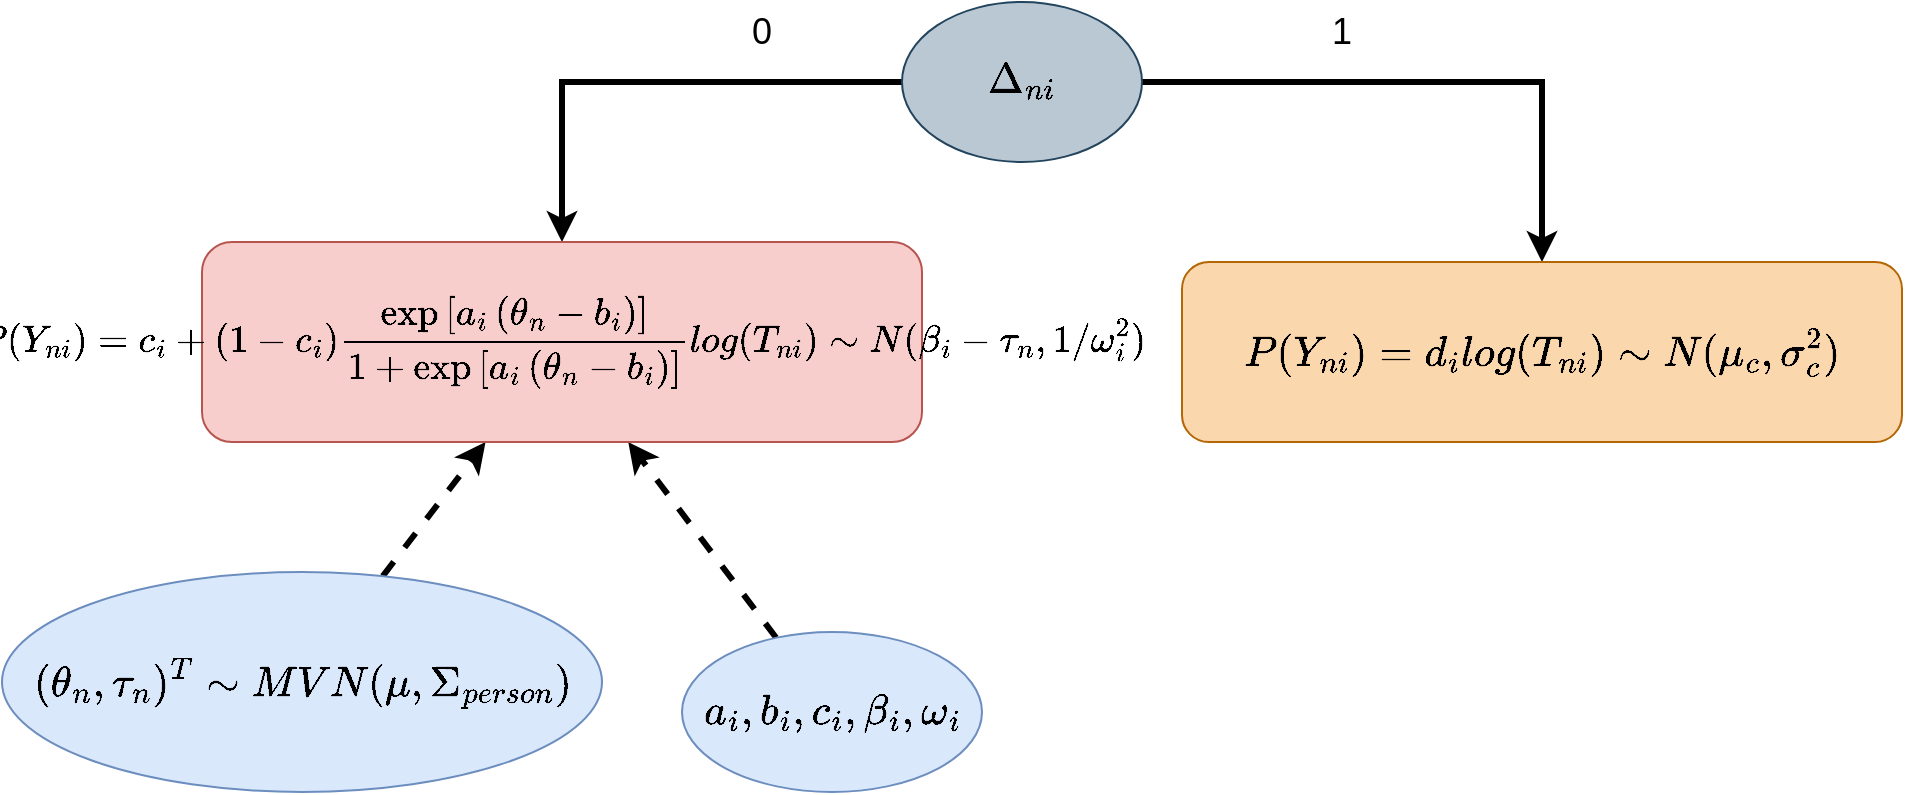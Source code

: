<mxfile version="20.6.0" type="github" pages="24">
  <diagram id="LJy_pu7A4I2uJail81RI" name="two_stage">
    <mxGraphModel dx="2249" dy="762" grid="1" gridSize="10" guides="1" tooltips="1" connect="1" arrows="1" fold="1" page="1" pageScale="1" pageWidth="827" pageHeight="1169" math="1" shadow="0">
      <root>
        <mxCell id="8GwmJ0QFt16qu3Kt8CSN-0" />
        <mxCell id="8GwmJ0QFt16qu3Kt8CSN-1" parent="8GwmJ0QFt16qu3Kt8CSN-0" />
        <mxCell id="txwfmcT87UCatnFiz1Qt-0" value="" style="edgeStyle=orthogonalEdgeStyle;rounded=0;orthogonalLoop=1;jettySize=auto;html=1;entryX=0.5;entryY=0;entryDx=0;entryDy=0;fontSize=18;strokeWidth=3;" parent="8GwmJ0QFt16qu3Kt8CSN-1" source="txwfmcT87UCatnFiz1Qt-2" target="txwfmcT87UCatnFiz1Qt-11" edge="1">
          <mxGeometry relative="1" as="geometry">
            <mxPoint x="620" y="170" as="targetPoint" />
          </mxGeometry>
        </mxCell>
        <mxCell id="txwfmcT87UCatnFiz1Qt-1" style="edgeStyle=orthogonalEdgeStyle;rounded=0;orthogonalLoop=1;jettySize=auto;html=1;entryX=0.5;entryY=0;entryDx=0;entryDy=0;fontSize=18;strokeWidth=3;" parent="8GwmJ0QFt16qu3Kt8CSN-1" source="txwfmcT87UCatnFiz1Qt-2" target="txwfmcT87UCatnFiz1Qt-10" edge="1">
          <mxGeometry relative="1" as="geometry">
            <Array as="points">
              <mxPoint x="170" y="90" />
            </Array>
          </mxGeometry>
        </mxCell>
        <mxCell id="txwfmcT87UCatnFiz1Qt-2" value="$$\Delta_{ni}$$" style="ellipse;whiteSpace=wrap;html=1;fillColor=#bac8d3;strokeColor=#23445d;fontSize=18;" parent="8GwmJ0QFt16qu3Kt8CSN-1" vertex="1">
          <mxGeometry x="340" y="50" width="120" height="80" as="geometry" />
        </mxCell>
        <mxCell id="txwfmcT87UCatnFiz1Qt-3" style="rounded=0;orthogonalLoop=1;jettySize=auto;html=1;dashed=1;fontSize=18;strokeWidth=3;" parent="8GwmJ0QFt16qu3Kt8CSN-1" source="txwfmcT87UCatnFiz1Qt-4" target="txwfmcT87UCatnFiz1Qt-10" edge="1">
          <mxGeometry relative="1" as="geometry">
            <mxPoint x="143.211" y="397.807" as="targetPoint" />
          </mxGeometry>
        </mxCell>
        <mxCell id="txwfmcT87UCatnFiz1Qt-4" value="$$&lt;br&gt;(\theta_n,\tau_n)^T \sim MVN(\mu,\Sigma_{person})&lt;br style=&quot;font-size: 18px&quot;&gt;$$" style="ellipse;whiteSpace=wrap;html=1;fillColor=#dae8fc;strokeColor=#6c8ebf;fontSize=18;" parent="8GwmJ0QFt16qu3Kt8CSN-1" vertex="1">
          <mxGeometry x="-110" y="335" width="300" height="110" as="geometry" />
        </mxCell>
        <mxCell id="txwfmcT87UCatnFiz1Qt-5" style="edgeStyle=none;rounded=0;orthogonalLoop=1;jettySize=auto;html=1;dashed=1;entryX=0.592;entryY=1;entryDx=0;entryDy=0;entryPerimeter=0;fontSize=18;strokeWidth=3;" parent="8GwmJ0QFt16qu3Kt8CSN-1" source="txwfmcT87UCatnFiz1Qt-7" target="txwfmcT87UCatnFiz1Qt-10" edge="1">
          <mxGeometry relative="1" as="geometry">
            <mxPoint x="199.376" y="397.353" as="targetPoint" />
          </mxGeometry>
        </mxCell>
        <mxCell id="txwfmcT87UCatnFiz1Qt-7" value="$$a_i,b_i,c_i,\beta_i,\omega_i$$" style="ellipse;whiteSpace=wrap;html=1;fillColor=#dae8fc;strokeColor=#6c8ebf;fontSize=18;" parent="8GwmJ0QFt16qu3Kt8CSN-1" vertex="1">
          <mxGeometry x="230" y="365" width="150" height="80" as="geometry" />
        </mxCell>
        <mxCell id="txwfmcT87UCatnFiz1Qt-8" value="&lt;font style=&quot;font-size: 18px;&quot;&gt;1&lt;/font&gt;" style="text;html=1;strokeColor=none;fillColor=none;align=center;verticalAlign=middle;whiteSpace=wrap;rounded=0;strokeWidth=0;fontSize=18;" parent="8GwmJ0QFt16qu3Kt8CSN-1" vertex="1">
          <mxGeometry x="530" y="50" width="60" height="30" as="geometry" />
        </mxCell>
        <mxCell id="txwfmcT87UCatnFiz1Qt-9" value="&lt;font style=&quot;font-size: 18px;&quot;&gt;0&lt;/font&gt;" style="text;html=1;strokeColor=none;fillColor=none;align=center;verticalAlign=middle;whiteSpace=wrap;rounded=0;fontSize=18;" parent="8GwmJ0QFt16qu3Kt8CSN-1" vertex="1">
          <mxGeometry x="240" y="50" width="60" height="30" as="geometry" />
        </mxCell>
        <mxCell id="txwfmcT87UCatnFiz1Qt-10" value="$$P(Y_{ni})=c_{i}+\left(1-c_{i}\right) \frac{\exp \left[a_{i}\left(\theta_{n}-b_{i}\right)\right]}{1+\exp \left[a_{i}\left(\theta_{n}-b_{i}\right)\right]}&lt;br style=&quot;font-size: 16px&quot;&gt;\\&lt;br style=&quot;font-size: 16px&quot;&gt;log(T_{ni})\sim N(\beta_i-\tau_n,1/\omega_i^2)&lt;br style=&quot;font-size: 16px&quot;&gt;$$" style="rounded=1;whiteSpace=wrap;html=1;fillColor=#f8cecc;strokeColor=#b85450;fontSize=16;" parent="8GwmJ0QFt16qu3Kt8CSN-1" vertex="1">
          <mxGeometry x="-10" y="170" width="360" height="100" as="geometry" />
        </mxCell>
        <mxCell id="txwfmcT87UCatnFiz1Qt-11" value="$$P(Y_{ni})=d_i&lt;br style=&quot;font-size: 18px&quot;&gt;\\&lt;br style=&quot;font-size: 18px&quot;&gt;log(T_{ni})\sim N(\mu_c,\sigma_c^2)&lt;br style=&quot;font-size: 18px&quot;&gt;$$" style="rounded=1;whiteSpace=wrap;html=1;fillColor=#fad7ac;strokeColor=#b46504;fontSize=18;" parent="8GwmJ0QFt16qu3Kt8CSN-1" vertex="1">
          <mxGeometry x="480" y="180" width="360" height="90" as="geometry" />
        </mxCell>
      </root>
    </mxGraphModel>
  </diagram>
  <diagram id="B8IyKvxjue6BVCUxql87" name="CDMs">
    <mxGraphModel dx="1422" dy="762" grid="1" gridSize="10" guides="1" tooltips="1" connect="1" arrows="1" fold="1" page="1" pageScale="1" pageWidth="827" pageHeight="1169" math="1" shadow="0">
      <root>
        <mxCell id="0" />
        <mxCell id="1" parent="0" />
        <mxCell id="0bdPtCRiRYGDzQt_RmV7-4" value="" style="edgeStyle=orthogonalEdgeStyle;rounded=0;orthogonalLoop=1;jettySize=auto;html=1;entryX=0.5;entryY=0;entryDx=0;entryDy=0;fontSize=18;strokeWidth=3;" parent="1" source="0bdPtCRiRYGDzQt_RmV7-2" target="0bdPtCRiRYGDzQt_RmV7-24" edge="1">
          <mxGeometry relative="1" as="geometry">
            <mxPoint x="620" y="170" as="targetPoint" />
          </mxGeometry>
        </mxCell>
        <mxCell id="0bdPtCRiRYGDzQt_RmV7-23" style="edgeStyle=orthogonalEdgeStyle;rounded=0;orthogonalLoop=1;jettySize=auto;html=1;entryX=0.5;entryY=0;entryDx=0;entryDy=0;fontSize=18;strokeWidth=3;" parent="1" source="0bdPtCRiRYGDzQt_RmV7-2" target="0bdPtCRiRYGDzQt_RmV7-17" edge="1">
          <mxGeometry relative="1" as="geometry" />
        </mxCell>
        <mxCell id="0bdPtCRiRYGDzQt_RmV7-2" value="$$\Delta_{ij}$$" style="ellipse;whiteSpace=wrap;html=1;fillColor=#bac8d3;strokeColor=#23445d;fontSize=18;" parent="1" vertex="1">
          <mxGeometry x="340" y="50" width="120" height="80" as="geometry" />
        </mxCell>
        <mxCell id="0bdPtCRiRYGDzQt_RmV7-10" style="rounded=0;orthogonalLoop=1;jettySize=auto;html=1;dashed=1;fontSize=18;strokeWidth=3;" parent="1" source="0bdPtCRiRYGDzQt_RmV7-8" target="0bdPtCRiRYGDzQt_RmV7-17" edge="1">
          <mxGeometry relative="1" as="geometry">
            <mxPoint x="143.211" y="397.807" as="targetPoint" />
          </mxGeometry>
        </mxCell>
        <mxCell id="0bdPtCRiRYGDzQt_RmV7-8" value="$$&lt;br style=&quot;font-size: 18px&quot;&gt;\alpha_{i},\tau_i&amp;nbsp;&lt;br style=&quot;font-size: 18px&quot;&gt;$$" style="ellipse;whiteSpace=wrap;html=1;fillColor=#dae8fc;strokeColor=#6c8ebf;fontSize=18;" parent="1" vertex="1">
          <mxGeometry x="40" y="350" width="150" height="80" as="geometry" />
        </mxCell>
        <mxCell id="0bdPtCRiRYGDzQt_RmV7-12" style="edgeStyle=none;rounded=0;orthogonalLoop=1;jettySize=auto;html=1;dashed=1;entryX=0.592;entryY=1;entryDx=0;entryDy=0;entryPerimeter=0;fontSize=18;strokeWidth=3;" parent="1" source="0bdPtCRiRYGDzQt_RmV7-11" target="0bdPtCRiRYGDzQt_RmV7-17" edge="1">
          <mxGeometry relative="1" as="geometry">
            <mxPoint x="199.376" y="397.353" as="targetPoint" />
          </mxGeometry>
        </mxCell>
        <mxCell id="0bdPtCRiRYGDzQt_RmV7-27" style="rounded=0;orthogonalLoop=1;jettySize=auto;html=1;exitX=1;exitY=0;exitDx=0;exitDy=0;entryX=0.363;entryY=1.002;entryDx=0;entryDy=0;entryPerimeter=0;fontSize=18;dashed=1;strokeWidth=3;" parent="1" source="0bdPtCRiRYGDzQt_RmV7-11" target="0bdPtCRiRYGDzQt_RmV7-24" edge="1">
          <mxGeometry relative="1" as="geometry" />
        </mxCell>
        <mxCell id="0bdPtCRiRYGDzQt_RmV7-11" value="$$\gamma_j,\beta_j,\omega_j,q_j$$" style="ellipse;whiteSpace=wrap;html=1;fillColor=#dae8fc;strokeColor=#6c8ebf;fontSize=18;" parent="1" vertex="1">
          <mxGeometry x="310" y="350" width="150" height="80" as="geometry" />
        </mxCell>
        <mxCell id="0bdPtCRiRYGDzQt_RmV7-13" value="&lt;font style=&quot;font-size: 18px;&quot;&gt;1&lt;/font&gt;" style="text;html=1;strokeColor=none;fillColor=none;align=center;verticalAlign=middle;whiteSpace=wrap;rounded=0;strokeWidth=0;fontSize=18;" parent="1" vertex="1">
          <mxGeometry x="530" y="60" width="60" height="30" as="geometry" />
        </mxCell>
        <mxCell id="0bdPtCRiRYGDzQt_RmV7-14" value="&lt;font style=&quot;font-size: 18px;&quot;&gt;0&lt;/font&gt;" style="text;html=1;strokeColor=none;fillColor=none;align=center;verticalAlign=middle;whiteSpace=wrap;rounded=0;fontSize=18;" parent="1" vertex="1">
          <mxGeometry x="230" y="60" width="60" height="30" as="geometry" />
        </mxCell>
        <mxCell id="0bdPtCRiRYGDzQt_RmV7-17" value="$$P(Y_{ij})=f(\alpha_{i1},...,\alpha_{ik},q_j&lt;br style=&quot;font-size: 18px&quot;&gt;,\gamma_j)&lt;br style=&quot;font-size: 18px&quot;&gt;\\&lt;br style=&quot;font-size: 18px&quot;&gt;log(T_{ij})\sim N(\beta_j-\tau_i,1/\omega_j^2)&lt;br style=&quot;font-size: 18px&quot;&gt;$$" style="rounded=1;whiteSpace=wrap;html=1;fillColor=#f8cecc;strokeColor=#b85450;fontSize=18;" parent="1" vertex="1">
          <mxGeometry x="30" y="180" width="300" height="90" as="geometry" />
        </mxCell>
        <mxCell id="0bdPtCRiRYGDzQt_RmV7-24" value="$$P(Y_{ij})=f(\alpha_{i1}=0,...,\alpha_{ik}=0&lt;br style=&quot;font-size: 18px&quot;&gt;,\gamma_j)&lt;br style=&quot;font-size: 18px&quot;&gt;\\&lt;br style=&quot;font-size: 18px&quot;&gt;log(T_{ij})\sim N(\mu_c,\sigma_c^2)&lt;br style=&quot;font-size: 18px&quot;&gt;$$" style="rounded=1;whiteSpace=wrap;html=1;fillColor=#fad7ac;strokeColor=#b46504;fontSize=18;" parent="1" vertex="1">
          <mxGeometry x="480" y="180" width="360" height="90" as="geometry" />
        </mxCell>
        <mxCell id="0bdPtCRiRYGDzQt_RmV7-29" value="1.\(\Delta_{ij}\)表示是否为异常作答。&lt;br style=&quot;font-size: 19px&quot;&gt;2.其中\(i\)代表题目，\(j\)代表学生，\(k\)代&lt;br style=&quot;font-size: 19px&quot;&gt;&amp;nbsp; &amp;nbsp;表属性,\(\gamma\)代表作答精度模型题目参数。&lt;br style=&quot;font-size: 19px&quot;&gt;3.\(f(·)\)可以视为任何一个认知诊断模型。&lt;br style=&quot;font-size: 19px&quot;&gt;&lt;div style=&quot;font-size: 19px&quot;&gt;&lt;span style=&quot;font-size: 19px&quot;&gt;4.异常作答学生的作答正确率与&lt;/span&gt;&lt;span style=&quot;font-size: 19px&quot;&gt;完全没有&lt;/span&gt;&lt;/div&gt;&lt;div style=&quot;font-size: 19px&quot;&gt;&lt;span style=&quot;font-size: 19px&quot;&gt;&amp;nbsp; &amp;nbsp;掌握任何属性的学生作答正确概率相同。&lt;/span&gt;&lt;/div&gt;" style="text;html=1;align=left;verticalAlign=middle;resizable=0;points=[];autosize=1;strokeColor=none;fillColor=none;fontSize=19;" parent="1" vertex="1">
          <mxGeometry x="530" y="320" width="430" height="140" as="geometry" />
        </mxCell>
      </root>
    </mxGraphModel>
  </diagram>
  <diagram id="FWkf_x42vwr2ZumTKuEZ" name="GMCDM">
    <mxGraphModel dx="2249" dy="762" grid="1" gridSize="10" guides="1" tooltips="1" connect="1" arrows="1" fold="1" page="1" pageScale="1" pageWidth="827" pageHeight="1169" math="1" shadow="0">
      <root>
        <mxCell id="JP-xn_oP1ovshD3rxm0G-0" />
        <mxCell id="JP-xn_oP1ovshD3rxm0G-1" parent="JP-xn_oP1ovshD3rxm0G-0" />
        <mxCell id="nQ0N6PzQBZnuPzoT9NxU-0" value="" style="edgeStyle=orthogonalEdgeStyle;rounded=0;orthogonalLoop=1;jettySize=auto;html=1;fontSize=18;strokeWidth=3;" parent="JP-xn_oP1ovshD3rxm0G-1" source="nQ0N6PzQBZnuPzoT9NxU-2" target="nQ0N6PzQBZnuPzoT9NxU-10" edge="1">
          <mxGeometry relative="1" as="geometry">
            <mxPoint x="620" y="170" as="targetPoint" />
            <Array as="points">
              <mxPoint x="210" y="90" />
            </Array>
          </mxGeometry>
        </mxCell>
        <mxCell id="nQ0N6PzQBZnuPzoT9NxU-1" style="edgeStyle=orthogonalEdgeStyle;rounded=0;orthogonalLoop=1;jettySize=auto;html=1;fontSize=18;strokeWidth=3;" parent="JP-xn_oP1ovshD3rxm0G-1" source="nQ0N6PzQBZnuPzoT9NxU-2" target="nQ0N6PzQBZnuPzoT9NxU-13" edge="1">
          <mxGeometry relative="1" as="geometry">
            <mxPoint x="180" y="200" as="targetPoint" />
          </mxGeometry>
        </mxCell>
        <mxCell id="nQ0N6PzQBZnuPzoT9NxU-2" value="&lt;span style=&quot;font-size: 19px&quot;&gt;\(\phi_j\)&lt;/span&gt;" style="ellipse;whiteSpace=wrap;html=1;fillColor=#bac8d3;strokeColor=#23445d;fontSize=18;" parent="JP-xn_oP1ovshD3rxm0G-1" vertex="1">
          <mxGeometry x="340" y="50" width="120" height="80" as="geometry" />
        </mxCell>
        <mxCell id="nQ0N6PzQBZnuPzoT9NxU-3" style="rounded=0;orthogonalLoop=1;jettySize=auto;html=1;dashed=1;fontSize=18;strokeWidth=3;" parent="JP-xn_oP1ovshD3rxm0G-1" source="nQ0N6PzQBZnuPzoT9NxU-4" target="nQ0N6PzQBZnuPzoT9NxU-10" edge="1">
          <mxGeometry relative="1" as="geometry">
            <mxPoint x="143.211" y="397.807" as="targetPoint" />
          </mxGeometry>
        </mxCell>
        <mxCell id="nQ0N6PzQBZnuPzoT9NxU-4" value="$$&lt;br style=&quot;font-size: 15px&quot;&gt;\begin{pmatrix}\theta_i \\ \tau_i \end{pmatrix}\sim MVN(\mu_{person},\Sigma_{person})&lt;br&gt;\\&lt;br&gt;logit(\alpha_{ik})=\lambda_{0k}+lambda_k \theta_i&lt;br style=&quot;font-size: 15px&quot;&gt;$$" style="ellipse;whiteSpace=wrap;html=1;fillColor=#dae8fc;strokeColor=#6c8ebf;fontSize=15;" parent="JP-xn_oP1ovshD3rxm0G-1" vertex="1">
          <mxGeometry x="-40" y="560" width="270" height="130" as="geometry" />
        </mxCell>
        <mxCell id="nQ0N6PzQBZnuPzoT9NxU-5" style="edgeStyle=none;rounded=0;orthogonalLoop=1;jettySize=auto;html=1;dashed=1;entryX=0.592;entryY=1;entryDx=0;entryDy=0;entryPerimeter=0;fontSize=18;strokeWidth=3;exitX=0.5;exitY=0;exitDx=0;exitDy=0;" parent="JP-xn_oP1ovshD3rxm0G-1" source="nQ0N6PzQBZnuPzoT9NxU-7" target="nQ0N6PzQBZnuPzoT9NxU-10" edge="1">
          <mxGeometry relative="1" as="geometry">
            <mxPoint x="199.376" y="397.353" as="targetPoint" />
          </mxGeometry>
        </mxCell>
        <mxCell id="nQ0N6PzQBZnuPzoT9NxU-7" value="$$(\xi_j,\delta_j,\beta_j) \sim MVN(\mu_{item},\Sigma_{item})&lt;br&gt;\\&lt;br&gt;q_j$$" style="ellipse;whiteSpace=wrap;html=1;fillColor=#dae8fc;strokeColor=#6c8ebf;fontSize=18;align=center;verticalAlign=bottom;" parent="JP-xn_oP1ovshD3rxm0G-1" vertex="1">
          <mxGeometry x="261.5" y="565" width="305" height="120" as="geometry" />
        </mxCell>
        <mxCell id="nQ0N6PzQBZnuPzoT9NxU-8" value="&lt;font style=&quot;font-size: 18px;&quot;&gt;1&lt;/font&gt;" style="text;html=1;strokeColor=none;fillColor=none;align=center;verticalAlign=middle;whiteSpace=wrap;rounded=0;strokeWidth=0;fontSize=18;" parent="JP-xn_oP1ovshD3rxm0G-1" vertex="1">
          <mxGeometry x="550" y="50" width="60" height="30" as="geometry" />
        </mxCell>
        <mxCell id="nQ0N6PzQBZnuPzoT9NxU-9" value="&lt;font style=&quot;font-size: 18px;&quot;&gt;0&lt;/font&gt;" style="text;html=1;strokeColor=none;fillColor=none;align=center;verticalAlign=middle;whiteSpace=wrap;rounded=0;fontSize=18;" parent="JP-xn_oP1ovshD3rxm0G-1" vertex="1">
          <mxGeometry x="384" y="230" width="60" height="30" as="geometry" />
        </mxCell>
        <mxCell id="nQ0N6PzQBZnuPzoT9NxU-10" value="$$P(Y_{ij})=f(\alpha_{i1},...,\alpha_{ik}&lt;br style=&quot;font-size: 18px&quot;&gt;,q_j,\xi_j,\delta_j)&lt;br style=&quot;font-size: 18px&quot;&gt;\\&lt;br style=&quot;font-size: 18px&quot;&gt;log(T_{ij})\sim N(\beta_j-\tau_i,1/\omega_j^2)&lt;br style=&quot;font-size: 18px&quot;&gt;$$" style="rounded=1;whiteSpace=wrap;html=1;fillColor=#f8cecc;strokeColor=#b85450;fontSize=18;" parent="JP-xn_oP1ovshD3rxm0G-1" vertex="1">
          <mxGeometry x="60" y="380" width="320" height="120" as="geometry" />
        </mxCell>
        <mxCell id="nQ0N6PzQBZnuPzoT9NxU-11" value="$$P(Y_{ij})=d_j&lt;br style=&quot;font-size: 18px&quot;&gt;\\&lt;br style=&quot;font-size: 18px&quot;&gt;log(T_{ij})\sim N(\mu_c,\sigma_c^2)&lt;br style=&quot;font-size: 18px&quot;&gt;$$" style="rounded=1;whiteSpace=wrap;html=1;fillColor=#fad7ac;strokeColor=#b46504;fontSize=18;" parent="JP-xn_oP1ovshD3rxm0G-1" vertex="1">
          <mxGeometry x="460" y="380" width="360" height="120" as="geometry" />
        </mxCell>
        <mxCell id="nQ0N6PzQBZnuPzoT9NxU-12" value="1.\(\Delta_{ij}\)表示是否为异常作答。\(\phi_j\)代表题目妥协状态。&lt;br style=&quot;font-size: 19px;&quot;&gt;2.其中\(i\)代表题目，\(j\)代表学生，\(k\)代表属性。&lt;br style=&quot;font-size: 19px;&quot;&gt;3.\(f(·)\)为重参数DINA模型。&lt;br style=&quot;font-size: 19px;&quot;&gt;&lt;div style=&quot;font-size: 19px;&quot;&gt;&lt;span style=&quot;font-size: 19px;&quot;&gt;4.\(d_j\)代表异常作答学生在\(j\)题的作答正确率。&lt;br style=&quot;font-size: 19px;&quot;&gt;&lt;/span&gt;&lt;/div&gt;" style="text;html=1;align=left;verticalAlign=middle;resizable=0;points=[];autosize=1;strokeColor=none;fillColor=none;fontSize=19;" parent="JP-xn_oP1ovshD3rxm0G-1" vertex="1">
          <mxGeometry x="590" y="530" width="570" height="100" as="geometry" />
        </mxCell>
        <mxCell id="nQ0N6PzQBZnuPzoT9NxU-14" style="edgeStyle=orthogonalEdgeStyle;rounded=0;orthogonalLoop=1;jettySize=auto;html=1;fontSize=19;entryX=0.75;entryY=0;entryDx=0;entryDy=0;strokeWidth=3;" parent="JP-xn_oP1ovshD3rxm0G-1" source="nQ0N6PzQBZnuPzoT9NxU-13" target="nQ0N6PzQBZnuPzoT9NxU-10" edge="1">
          <mxGeometry relative="1" as="geometry" />
        </mxCell>
        <mxCell id="nQ0N6PzQBZnuPzoT9NxU-15" style="edgeStyle=none;rounded=0;orthogonalLoop=1;jettySize=auto;html=1;fontSize=19;strokeWidth=3;" parent="JP-xn_oP1ovshD3rxm0G-1" source="nQ0N6PzQBZnuPzoT9NxU-13" target="nQ0N6PzQBZnuPzoT9NxU-11" edge="1">
          <mxGeometry relative="1" as="geometry">
            <mxPoint x="670" y="370" as="targetPoint" />
          </mxGeometry>
        </mxCell>
        <mxCell id="nQ0N6PzQBZnuPzoT9NxU-13" value="&lt;span style=&quot;font-size: 18px&quot;&gt;$$\Delta_{ij}$$&lt;/span&gt;" style="ellipse;whiteSpace=wrap;html=1;fontSize=19;align=center;fillColor=#bac8d3;strokeColor=#23445d;" parent="JP-xn_oP1ovshD3rxm0G-1" vertex="1">
          <mxGeometry x="580" y="220" width="120" height="80" as="geometry" />
        </mxCell>
        <mxCell id="nQ0N6PzQBZnuPzoT9NxU-18" value="&lt;font style=&quot;font-size: 18px;&quot;&gt;1&lt;/font&gt;" style="text;html=1;strokeColor=none;fillColor=none;align=center;verticalAlign=middle;whiteSpace=wrap;rounded=0;strokeWidth=0;fontSize=18;" parent="JP-xn_oP1ovshD3rxm0G-1" vertex="1">
          <mxGeometry x="600" y="320" width="60" height="30" as="geometry" />
        </mxCell>
        <mxCell id="nQ0N6PzQBZnuPzoT9NxU-20" value="&lt;font style=&quot;font-size: 18px;&quot;&gt;0&lt;/font&gt;" style="text;html=1;strokeColor=none;fillColor=none;align=center;verticalAlign=middle;whiteSpace=wrap;rounded=0;fontSize=18;" parent="JP-xn_oP1ovshD3rxm0G-1" vertex="1">
          <mxGeometry x="260" y="50" width="60" height="30" as="geometry" />
        </mxCell>
      </root>
    </mxGraphModel>
  </diagram>
  <diagram id="RF3AJ6Xfoz24Z_-B199E" name="MMCDM-structure">
    <mxGraphModel dx="2249" dy="706" grid="1" gridSize="10" guides="1" tooltips="1" connect="1" arrows="1" fold="1" page="1" pageScale="1" pageWidth="827" pageHeight="1169" math="1" shadow="0">
      <root>
        <mxCell id="wKqAh3b3vICO6l1XnLXj-0" />
        <mxCell id="wKqAh3b3vICO6l1XnLXj-1" parent="wKqAh3b3vICO6l1XnLXj-0" />
        <mxCell id="wKqAh3b3vICO6l1XnLXj-3" style="edgeStyle=orthogonalEdgeStyle;rounded=0;orthogonalLoop=1;jettySize=auto;html=1;fontSize=18;fontColor=#000000;fontStyle=1" parent="wKqAh3b3vICO6l1XnLXj-1" source="wKqAh3b3vICO6l1XnLXj-2" target="wKqAh3b3vICO6l1XnLXj-4" edge="1">
          <mxGeometry relative="1" as="geometry">
            <mxPoint x="190" y="330" as="targetPoint" />
            <mxPoint x="270" y="190" as="sourcePoint" />
          </mxGeometry>
        </mxCell>
        <mxCell id="wKqAh3b3vICO6l1XnLXj-5" style="edgeStyle=orthogonalEdgeStyle;rounded=0;orthogonalLoop=1;jettySize=auto;html=1;fontSize=18;fontColor=#000000;fontStyle=1" parent="wKqAh3b3vICO6l1XnLXj-1" source="wKqAh3b3vICO6l1XnLXj-2" target="wKqAh3b3vICO6l1XnLXj-6" edge="1">
          <mxGeometry relative="1" as="geometry">
            <mxPoint x="570" y="300" as="targetPoint" />
          </mxGeometry>
        </mxCell>
        <mxCell id="wKqAh3b3vICO6l1XnLXj-2" value="&lt;font style=&quot;font-size: 18px&quot; color=&quot;#000000&quot;&gt;题目是否泄露&lt;br&gt;（节点1\(\phi_i\)）&lt;/font&gt;" style="ellipse;whiteSpace=wrap;html=1;fontSize=18;fontStyle=1;fillColor=#bac8d3;strokeColor=#23445d;" parent="wKqAh3b3vICO6l1XnLXj-1" vertex="1">
          <mxGeometry x="320" y="150" width="160" height="80" as="geometry" />
        </mxCell>
        <mxCell id="wKqAh3b3vICO6l1XnLXj-7" style="edgeStyle=orthogonalEdgeStyle;rounded=0;orthogonalLoop=1;jettySize=auto;html=1;fontSize=18;fontColor=#000000;fontStyle=1" parent="wKqAh3b3vICO6l1XnLXj-1" source="wKqAh3b3vICO6l1XnLXj-4" target="wKqAh3b3vICO6l1XnLXj-8" edge="1">
          <mxGeometry relative="1" as="geometry">
            <mxPoint x="60" y="440" as="targetPoint" />
          </mxGeometry>
        </mxCell>
        <mxCell id="wKqAh3b3vICO6l1XnLXj-9" style="edgeStyle=orthogonalEdgeStyle;rounded=0;orthogonalLoop=1;jettySize=auto;html=1;fontSize=18;fontColor=#000000;fontStyle=1;entryX=0.5;entryY=0;entryDx=0;entryDy=0;" parent="wKqAh3b3vICO6l1XnLXj-1" source="wKqAh3b3vICO6l1XnLXj-4" target="wKqAh3b3vICO6l1XnLXj-20" edge="1">
          <mxGeometry relative="1" as="geometry">
            <mxPoint x="314" y="410" as="targetPoint" />
            <Array as="points">
              <mxPoint x="330" y="330" />
            </Array>
          </mxGeometry>
        </mxCell>
        <mxCell id="wKqAh3b3vICO6l1XnLXj-4" value="是否为快速猜测（节点2\(\Delta_{ni}\)）" style="ellipse;whiteSpace=wrap;html=1;fontSize=18;fontStyle=1;fillColor=#bac8d3;strokeColor=#23445d;" parent="wKqAh3b3vICO6l1XnLXj-1" vertex="1">
          <mxGeometry x="130" y="290" width="140" height="90" as="geometry" />
        </mxCell>
        <mxCell id="wKqAh3b3vICO6l1XnLXj-11" style="edgeStyle=orthogonalEdgeStyle;rounded=0;orthogonalLoop=1;jettySize=auto;html=1;fontSize=18;fontColor=#000000;fontStyle=1;entryX=0.5;entryY=0;entryDx=0;entryDy=0;" parent="wKqAh3b3vICO6l1XnLXj-1" source="wKqAh3b3vICO6l1XnLXj-6" target="wKqAh3b3vICO6l1XnLXj-14" edge="1">
          <mxGeometry relative="1" as="geometry">
            <mxPoint x="490" y="400" as="targetPoint" />
          </mxGeometry>
        </mxCell>
        <mxCell id="wKqAh3b3vICO6l1XnLXj-13" style="edgeStyle=orthogonalEdgeStyle;rounded=0;orthogonalLoop=1;jettySize=auto;html=1;fontSize=18;fontColor=#000000;fontStyle=1;entryX=0.5;entryY=0;entryDx=0;entryDy=0;" parent="wKqAh3b3vICO6l1XnLXj-1" source="wKqAh3b3vICO6l1XnLXj-6" target="wKqAh3b3vICO6l1XnLXj-18" edge="1">
          <mxGeometry relative="1" as="geometry">
            <mxPoint x="850" y="390" as="targetPoint" />
          </mxGeometry>
        </mxCell>
        <mxCell id="wKqAh3b3vICO6l1XnLXj-6" value="学生是否&lt;br&gt;获取题目&lt;br&gt;泄露信息&lt;br&gt;（节点3\(\kappa_{ni}\)）" style="ellipse;whiteSpace=wrap;html=1;fontSize=18;fontStyle=1;fillColor=#bac8d3;strokeColor=#23445d;" parent="wKqAh3b3vICO6l1XnLXj-1" vertex="1">
          <mxGeometry x="640" y="290" width="140" height="110" as="geometry" />
        </mxCell>
        <mxCell id="wKqAh3b3vICO6l1XnLXj-8" value="解题行为" style="ellipse;whiteSpace=wrap;html=1;fontSize=18;fontStyle=1;fillColor=#ffe6cc;strokeColor=#d79b00;" parent="wKqAh3b3vICO6l1XnLXj-1" vertex="1">
          <mxGeometry x="-20" y="400" width="120" height="80" as="geometry" />
        </mxCell>
        <mxCell id="wKqAh3b3vICO6l1XnLXj-12" value="解题行为" style="ellipse;whiteSpace=wrap;html=1;fontSize=18;fontStyle=1;fillColor=#ffe6cc;strokeColor=#d79b00;" parent="wKqAh3b3vICO6l1XnLXj-1" vertex="1">
          <mxGeometry x="374" y="530" width="120" height="80" as="geometry" />
        </mxCell>
        <mxCell id="0P-qUHpmki78FuFSKIDN-0" style="edgeStyle=orthogonalEdgeStyle;rounded=0;orthogonalLoop=1;jettySize=auto;html=1;entryX=0.5;entryY=0;entryDx=0;entryDy=0;" parent="wKqAh3b3vICO6l1XnLXj-1" source="wKqAh3b3vICO6l1XnLXj-14" target="wKqAh3b3vICO6l1XnLXj-12" edge="1">
          <mxGeometry relative="1" as="geometry">
            <Array as="points">
              <mxPoint x="434" y="440" />
            </Array>
          </mxGeometry>
        </mxCell>
        <mxCell id="0P-qUHpmki78FuFSKIDN-1" style="edgeStyle=orthogonalEdgeStyle;rounded=0;orthogonalLoop=1;jettySize=auto;html=1;" parent="wKqAh3b3vICO6l1XnLXj-1" source="wKqAh3b3vICO6l1XnLXj-14" target="wKqAh3b3vICO6l1XnLXj-16" edge="1">
          <mxGeometry relative="1" as="geometry">
            <Array as="points">
              <mxPoint x="690" y="440" />
            </Array>
          </mxGeometry>
        </mxCell>
        <mxCell id="wKqAh3b3vICO6l1XnLXj-14" value="是否为&lt;br&gt;快速猜测&lt;br&gt;（节点4\(\Delta_{ni}\)）" style="ellipse;whiteSpace=wrap;html=1;fontSize=18;fontStyle=1;fillColor=#bac8d3;strokeColor=#23445d;" parent="wKqAh3b3vICO6l1XnLXj-1" vertex="1">
          <mxGeometry x="480" y="400" width="140" height="80" as="geometry" />
        </mxCell>
        <mxCell id="wKqAh3b3vICO6l1XnLXj-16" value="快速猜测" style="ellipse;whiteSpace=wrap;html=1;fontSize=18;fontStyle=1;fillColor=#d5e8d4;strokeColor=#82b366;" parent="wKqAh3b3vICO6l1XnLXj-1" vertex="1">
          <mxGeometry x="630" y="530" width="120" height="80" as="geometry" />
        </mxCell>
        <mxCell id="wKqAh3b3vICO6l1XnLXj-18" value="题目预知" style="ellipse;whiteSpace=wrap;html=1;fontSize=18;fontStyle=1;fillColor=#e1d5e7;strokeColor=#9673a6;" parent="wKqAh3b3vICO6l1XnLXj-1" vertex="1">
          <mxGeometry x="810" y="390" width="120" height="80" as="geometry" />
        </mxCell>
        <mxCell id="wKqAh3b3vICO6l1XnLXj-20" value="快速猜测" style="ellipse;whiteSpace=wrap;html=1;fontSize=18;fontStyle=1;fillColor=#d5e8d4;strokeColor=#82b366;" parent="wKqAh3b3vICO6l1XnLXj-1" vertex="1">
          <mxGeometry x="270" y="400" width="120" height="80" as="geometry" />
        </mxCell>
        <mxCell id="wKqAh3b3vICO6l1XnLXj-21" value="是" style="text;html=1;strokeColor=none;fillColor=none;align=center;verticalAlign=middle;whiteSpace=wrap;rounded=0;fontSize=18;fontColor=#000000;fontStyle=1" parent="wKqAh3b3vICO6l1XnLXj-1" vertex="1">
          <mxGeometry x="520" y="160" width="60" height="30" as="geometry" />
        </mxCell>
        <mxCell id="wKqAh3b3vICO6l1XnLXj-22" value="否" style="text;html=1;strokeColor=none;fillColor=none;align=center;verticalAlign=middle;whiteSpace=wrap;rounded=0;fontSize=18;fontColor=#000000;fontStyle=1" parent="wKqAh3b3vICO6l1XnLXj-1" vertex="1">
          <mxGeometry x="434" y="415" width="60" height="30" as="geometry" />
        </mxCell>
        <mxCell id="wKqAh3b3vICO6l1XnLXj-23" value="是" style="text;html=1;strokeColor=none;fillColor=none;align=center;verticalAlign=middle;whiteSpace=wrap;rounded=0;fontSize=18;fontColor=#000000;fontStyle=1" parent="wKqAh3b3vICO6l1XnLXj-1" vertex="1">
          <mxGeometry x="270" y="300" width="60" height="30" as="geometry" />
        </mxCell>
        <mxCell id="wKqAh3b3vICO6l1XnLXj-24" value="否" style="text;html=1;strokeColor=none;fillColor=none;align=center;verticalAlign=middle;whiteSpace=wrap;rounded=0;fontSize=18;fontColor=#000000;fontStyle=1" parent="wKqAh3b3vICO6l1XnLXj-1" vertex="1">
          <mxGeometry x="220" y="160" width="60" height="30" as="geometry" />
        </mxCell>
        <mxCell id="wKqAh3b3vICO6l1XnLXj-25" value="否" style="text;html=1;strokeColor=none;fillColor=none;align=center;verticalAlign=middle;whiteSpace=wrap;rounded=0;fontSize=18;fontColor=#000000;fontStyle=1" parent="wKqAh3b3vICO6l1XnLXj-1" vertex="1">
          <mxGeometry x="50" y="300" width="60" height="30" as="geometry" />
        </mxCell>
        <mxCell id="wKqAh3b3vICO6l1XnLXj-26" value="否" style="text;html=1;strokeColor=none;fillColor=none;align=center;verticalAlign=middle;whiteSpace=wrap;rounded=0;fontSize=18;fontColor=#000000;fontStyle=1" parent="wKqAh3b3vICO6l1XnLXj-1" vertex="1">
          <mxGeometry x="580" y="310" width="60" height="30" as="geometry" />
        </mxCell>
        <mxCell id="0P-qUHpmki78FuFSKIDN-2" value="是" style="text;html=1;strokeColor=none;fillColor=none;align=center;verticalAlign=middle;whiteSpace=wrap;rounded=0;fontSize=18;fontColor=#000000;fontStyle=1" parent="wKqAh3b3vICO6l1XnLXj-1" vertex="1">
          <mxGeometry x="620" y="415" width="60" height="30" as="geometry" />
        </mxCell>
        <mxCell id="0P-qUHpmki78FuFSKIDN-3" value="是" style="text;html=1;strokeColor=none;fillColor=none;align=center;verticalAlign=middle;whiteSpace=wrap;rounded=0;fontSize=18;fontColor=#000000;fontStyle=1" parent="wKqAh3b3vICO6l1XnLXj-1" vertex="1">
          <mxGeometry x="790" y="310" width="60" height="30" as="geometry" />
        </mxCell>
        <mxCell id="gALpKagC9f9YT7bZQb2z-1" style="rounded=0;orthogonalLoop=1;jettySize=auto;html=1;entryX=1;entryY=0;entryDx=0;entryDy=0;fontSize=18;strokeWidth=2;dashed=1;" parent="wKqAh3b3vICO6l1XnLXj-1" source="gALpKagC9f9YT7bZQb2z-0" target="wKqAh3b3vICO6l1XnLXj-6" edge="1">
          <mxGeometry relative="1" as="geometry" />
        </mxCell>
        <mxCell id="gALpKagC9f9YT7bZQb2z-0" value="题目泄露程度\(\upsilon_i\)" style="ellipse;whiteSpace=wrap;html=1;fontSize=18;fontStyle=1;fillColor=#dae8fc;strokeColor=#6c8ebf;" parent="wKqAh3b3vICO6l1XnLXj-1" vertex="1">
          <mxGeometry x="730" y="180" width="200" height="100" as="geometry" />
        </mxCell>
      </root>
    </mxGraphModel>
  </diagram>
  <diagram id="vX41orqGzxHWf6tVuruA" name="mersure model">
    <mxGraphModel dx="1422" dy="762" grid="1" gridSize="10" guides="1" tooltips="1" connect="1" arrows="1" fold="1" page="1" pageScale="1" pageWidth="827" pageHeight="1169" math="1" shadow="0">
      <root>
        <mxCell id="CHAzs0C8gNUh2aI-VoaO-0" />
        <mxCell id="CHAzs0C8gNUh2aI-VoaO-1" parent="CHAzs0C8gNUh2aI-VoaO-0" />
        <mxCell id="KhFvExZsdSrS-LV7KKnN-3" style="edgeStyle=none;rounded=0;orthogonalLoop=1;jettySize=auto;html=1;entryX=0.368;entryY=1.026;entryDx=0;entryDy=0;entryPerimeter=0;fontSize=18;fontColor=#000000;strokeWidth=3;dashed=1;fontStyle=1" parent="CHAzs0C8gNUh2aI-VoaO-1" source="KhFvExZsdSrS-LV7KKnN-4" target="KhFvExZsdSrS-LV7KKnN-27" edge="1">
          <mxGeometry relative="1" as="geometry" />
        </mxCell>
        <mxCell id="KhFvExZsdSrS-LV7KKnN-4" value="$$&lt;br style=&quot;font-size: 15px&quot;&gt;\begin{pmatrix}\theta_n \\ \tau_n \end{pmatrix}\sim MVN(\mu_{person},\Sigma_{person})&lt;br&gt;\\&lt;br&gt;logit(\alpha_{nk})=\lambda_{0k}+\lambda_k \theta_n&lt;br style=&quot;font-size: 15px&quot;&gt;$$" style="ellipse;whiteSpace=wrap;html=1;fillColor=#dae8fc;strokeColor=#6c8ebf;fontSize=15;fontStyle=1" parent="CHAzs0C8gNUh2aI-VoaO-1" vertex="1">
          <mxGeometry x="134" y="830" width="280" height="130" as="geometry" />
        </mxCell>
        <mxCell id="KhFvExZsdSrS-LV7KKnN-5" style="edgeStyle=none;rounded=0;orthogonalLoop=1;jettySize=auto;html=1;dashed=1;fontSize=18;fontColor=#000000;strokeWidth=3;fontStyle=1" parent="CHAzs0C8gNUh2aI-VoaO-1" target="KhFvExZsdSrS-LV7KKnN-41" edge="1">
          <mxGeometry relative="1" as="geometry">
            <mxPoint x="681" y="750" as="targetPoint" />
            <mxPoint x="622.093" y="855.2" as="sourcePoint" />
          </mxGeometry>
        </mxCell>
        <mxCell id="KhFvExZsdSrS-LV7KKnN-6" style="edgeStyle=none;rounded=0;orthogonalLoop=1;jettySize=auto;html=1;entryX=1;entryY=1;entryDx=0;entryDy=0;dashed=1;fontSize=18;fontColor=#000000;strokeWidth=3;fontStyle=1" parent="CHAzs0C8gNUh2aI-VoaO-1" source="KhFvExZsdSrS-LV7KKnN-7" target="KhFvExZsdSrS-LV7KKnN-27" edge="1">
          <mxGeometry relative="1" as="geometry" />
        </mxCell>
        <mxCell id="KhFvExZsdSrS-LV7KKnN-7" value="$$(\xi_i,\delta_i,\beta_i) \sim MVN(\mu_{item&lt;br style=&quot;font-size: 17px&quot;&gt;},\Sigma_{item}),&lt;br style=&quot;font-size: 17px&quot;&gt;\\&lt;br style=&quot;font-size: 17px&quot;&gt;Q&lt;br&gt;$$" style="ellipse;whiteSpace=wrap;html=1;fillColor=#dae8fc;strokeColor=#6c8ebf;fontSize=17;align=center;verticalAlign=middle;fontStyle=1" parent="CHAzs0C8gNUh2aI-VoaO-1" vertex="1">
          <mxGeometry x="460" y="850" width="318.5" height="132.5" as="geometry" />
        </mxCell>
        <mxCell id="KhFvExZsdSrS-LV7KKnN-26" style="edgeStyle=orthogonalEdgeStyle;rounded=0;orthogonalLoop=1;jettySize=auto;html=1;exitX=0.5;exitY=1;exitDx=0;exitDy=0;fontSize=18;fontColor=#000000;fontStyle=1" parent="CHAzs0C8gNUh2aI-VoaO-1" edge="1">
          <mxGeometry relative="1" as="geometry">
            <mxPoint x="778.5" y="380" as="sourcePoint" />
            <mxPoint x="778.5" y="380" as="targetPoint" />
          </mxGeometry>
        </mxCell>
        <mxCell id="KhFvExZsdSrS-LV7KKnN-27" value="$$logit(P(Y_{ni}))= \xi_i+\delta_i \eta_{ni}\\&lt;br&gt;\eta_{ni} = \prod_{k=1}^K  \alpha_{nk}^{q_{ik}}&lt;br style=&quot;font-size: 18px&quot;&gt;\\&lt;br style=&quot;font-size: 18px&quot;&gt;\log(T_{ni})\sim N(\beta_i-\tau_n,1/\omega_i^2)&lt;br style=&quot;font-size: 18px&quot;&gt;$$" style="rounded=1;whiteSpace=wrap;html=1;fillColor=#ffe6cc;strokeColor=#d79b00;fontSize=18;fontStyle=1" parent="CHAzs0C8gNUh2aI-VoaO-1" vertex="1">
          <mxGeometry x="160" y="585" width="320" height="150" as="geometry" />
        </mxCell>
        <mxCell id="KhFvExZsdSrS-LV7KKnN-28" style="rounded=0;orthogonalLoop=1;jettySize=auto;html=1;fontSize=18;fontColor=#000000;strokeWidth=3;fontStyle=1" parent="CHAzs0C8gNUh2aI-VoaO-1" source="KhFvExZsdSrS-LV7KKnN-29" target="KhFvExZsdSrS-LV7KKnN-27" edge="1">
          <mxGeometry relative="1" as="geometry" />
        </mxCell>
        <mxCell id="KhFvExZsdSrS-LV7KKnN-29" value="解答行为&lt;br&gt;\(SB_{ni}\)" style="rounded=0;whiteSpace=wrap;html=1;fontSize=26;fillColor=#ffe6cc;strokeColor=#d79b00;fontStyle=1" parent="CHAzs0C8gNUh2aI-VoaO-1" vertex="1">
          <mxGeometry x="245" y="440" width="150" height="90" as="geometry" />
        </mxCell>
        <mxCell id="KhFvExZsdSrS-LV7KKnN-30" value="$$&lt;br&gt;P(Y_{ni})=d_{gi}&lt;br style=&quot;font-size: 18px&quot;&gt;\\&lt;br&gt;\log(T_{ni}) \sim N(\mu_c,\sigma_c^2)&lt;br style=&quot;font-size: 18px&quot;&gt;$$" style="rounded=1;whiteSpace=wrap;html=1;fillColor=#d5e8d4;strokeColor=#82b366;fontSize=18;fontStyle=1" parent="CHAzs0C8gNUh2aI-VoaO-1" vertex="1">
          <mxGeometry x="601" y="595" width="200" height="70" as="geometry" />
        </mxCell>
        <mxCell id="KhFvExZsdSrS-LV7KKnN-31" style="rounded=0;orthogonalLoop=1;jettySize=auto;html=1;fontSize=18;fontColor=#000000;strokeWidth=3;fontStyle=1" parent="CHAzs0C8gNUh2aI-VoaO-1" source="KhFvExZsdSrS-LV7KKnN-32" target="KhFvExZsdSrS-LV7KKnN-30" edge="1">
          <mxGeometry relative="1" as="geometry" />
        </mxCell>
        <mxCell id="KhFvExZsdSrS-LV7KKnN-32" value="快速猜测&lt;br&gt;\(RG_{ni}\)" style="rounded=0;whiteSpace=wrap;html=1;fontSize=26;fillColor=#d5e8d4;strokeColor=#82b366;fontStyle=1" parent="CHAzs0C8gNUh2aI-VoaO-1" vertex="1">
          <mxGeometry x="626" y="440" width="150" height="90" as="geometry" />
        </mxCell>
        <mxCell id="KhFvExZsdSrS-LV7KKnN-33" style="edgeStyle=none;rounded=0;orthogonalLoop=1;jettySize=auto;html=1;entryX=0.5;entryY=0;entryDx=0;entryDy=0;fontSize=18;fontColor=#000000;strokeWidth=3;fontStyle=1" parent="CHAzs0C8gNUh2aI-VoaO-1" source="KhFvExZsdSrS-LV7KKnN-34" target="KhFvExZsdSrS-LV7KKnN-39" edge="1">
          <mxGeometry relative="1" as="geometry" />
        </mxCell>
        <mxCell id="KhFvExZsdSrS-LV7KKnN-34" value="预知题目&lt;br&gt;\(IP_{ni}\)" style="rounded=0;whiteSpace=wrap;html=1;fontSize=26;fillColor=#e1d5e7;strokeColor=#9673a6;fontStyle=1" parent="CHAzs0C8gNUh2aI-VoaO-1" vertex="1">
          <mxGeometry x="1017.25" y="440" width="150" height="90" as="geometry" />
        </mxCell>
        <mxCell id="KhFvExZsdSrS-LV7KKnN-39" value="$$&lt;br&gt;P(Y_{ni})=d_{ci}&lt;br style=&quot;font-size: 18px&quot;&gt;\\&lt;br&gt;\log(T_{ni}) \sim N(\mu_c,\sigma_c^2)&lt;br style=&quot;font-size: 18px&quot;&gt;$$" style="rounded=1;whiteSpace=wrap;html=1;fontSize=18;fontStyle=1;fillColor=#e1d5e7;strokeColor=#9673a6;" parent="CHAzs0C8gNUh2aI-VoaO-1" vertex="1">
          <mxGeometry x="991" y="595" width="202.5" height="80" as="geometry" />
        </mxCell>
        <mxCell id="KhFvExZsdSrS-LV7KKnN-40" style="edgeStyle=none;rounded=0;orthogonalLoop=1;jettySize=auto;html=1;dashed=1;fontSize=18;fontColor=#000000;strokeWidth=3;fontStyle=1" parent="CHAzs0C8gNUh2aI-VoaO-1" source="KhFvExZsdSrS-LV7KKnN-41" target="KhFvExZsdSrS-LV7KKnN-30" edge="1">
          <mxGeometry relative="1" as="geometry" />
        </mxCell>
        <mxCell id="KhFvExZsdSrS-LV7KKnN-41" value="$$logit(d_{gi})=\xi_i$$" style="ellipse;whiteSpace=wrap;html=1;fontSize=18;fillColor=#dae8fc;verticalAlign=top;strokeColor=#6c8ebf;fontStyle=1" parent="CHAzs0C8gNUh2aI-VoaO-1" vertex="1">
          <mxGeometry x="621" y="740" width="160" height="80" as="geometry" />
        </mxCell>
        <mxCell id="KhFvExZsdSrS-LV7KKnN-43" style="rounded=0;orthogonalLoop=1;jettySize=auto;html=1;dashed=1;fontSize=18;fontColor=#1A1A1A;strokeColor=#000000;strokeWidth=3;fillColor=#d5e8d4;" parent="CHAzs0C8gNUh2aI-VoaO-1" source="KhFvExZsdSrS-LV7KKnN-45" edge="1">
          <mxGeometry relative="1" as="geometry">
            <mxPoint x="801" y="635" as="targetPoint" />
          </mxGeometry>
        </mxCell>
        <mxCell id="KhFvExZsdSrS-LV7KKnN-44" style="rounded=0;orthogonalLoop=1;jettySize=auto;html=1;dashed=1;fontSize=18;fontColor=#1A1A1A;strokeColor=#000000;strokeWidth=3;fillColor=#d5e8d4;" parent="CHAzs0C8gNUh2aI-VoaO-1" source="KhFvExZsdSrS-LV7KKnN-45" target="KhFvExZsdSrS-LV7KKnN-39" edge="1">
          <mxGeometry relative="1" as="geometry" />
        </mxCell>
        <mxCell id="KhFvExZsdSrS-LV7KKnN-45" value="RT分布相同" style="text;html=1;strokeColor=#000000;fillColor=none;align=center;verticalAlign=middle;whiteSpace=wrap;rounded=0;fontSize=18;fontStyle=1" parent="CHAzs0C8gNUh2aI-VoaO-1" vertex="1">
          <mxGeometry x="851" y="615" width="80" height="40" as="geometry" />
        </mxCell>
      </root>
    </mxGraphModel>
  </diagram>
  <diagram id="tQV3lz9dfutiKNVHAWYW" name="MMCDM">
    <mxGraphModel dx="1422" dy="706" grid="1" gridSize="10" guides="1" tooltips="1" connect="1" arrows="1" fold="1" page="1" pageScale="1" pageWidth="827" pageHeight="1169" math="1" shadow="0">
      <root>
        <mxCell id="SVkEslSBeD9RFSSFJrJI-0" />
        <mxCell id="SVkEslSBeD9RFSSFJrJI-1" parent="SVkEslSBeD9RFSSFJrJI-0" />
        <mxCell id="st3x6KQMPUKwyE40HJVv-1" style="rounded=0;orthogonalLoop=1;jettySize=auto;html=1;strokeWidth=3;edgeStyle=orthogonalEdgeStyle;fontStyle=1" parent="SVkEslSBeD9RFSSFJrJI-1" source="_eyZCndIuBNLTlNZf0W5-2" target="st3x6KQMPUKwyE40HJVv-0" edge="1">
          <mxGeometry relative="1" as="geometry" />
        </mxCell>
        <mxCell id="st3x6KQMPUKwyE40HJVv-3" style="edgeStyle=orthogonalEdgeStyle;rounded=0;orthogonalLoop=1;jettySize=auto;html=1;strokeWidth=3;fontStyle=1;entryX=0.5;entryY=0;entryDx=0;entryDy=0;" parent="SVkEslSBeD9RFSSFJrJI-1" source="_eyZCndIuBNLTlNZf0W5-2" target="st3x6KQMPUKwyE40HJVv-12" edge="1">
          <mxGeometry relative="1" as="geometry">
            <mxPoint x="940" y="150" as="targetPoint" />
          </mxGeometry>
        </mxCell>
        <mxCell id="_eyZCndIuBNLTlNZf0W5-2" value="&lt;span style=&quot;font-size: 19px&quot;&gt;\(\phi_i\)&lt;/span&gt;" style="ellipse;whiteSpace=wrap;html=1;fillColor=#bac8d3;strokeColor=#23445d;fontSize=18;fontStyle=1" parent="SVkEslSBeD9RFSSFJrJI-1" vertex="1">
          <mxGeometry x="534" y="50" width="120" height="80" as="geometry" />
        </mxCell>
        <mxCell id="l9nHGYAoljYETAKfmN97-19" style="edgeStyle=none;rounded=0;orthogonalLoop=1;jettySize=auto;html=1;entryX=0.368;entryY=1.026;entryDx=0;entryDy=0;entryPerimeter=0;fontSize=18;fontColor=#000000;strokeWidth=3;dashed=1;fontStyle=1" parent="SVkEslSBeD9RFSSFJrJI-1" source="_eyZCndIuBNLTlNZf0W5-4" target="l9nHGYAoljYETAKfmN97-5" edge="1">
          <mxGeometry relative="1" as="geometry" />
        </mxCell>
        <mxCell id="_eyZCndIuBNLTlNZf0W5-4" value="$$&lt;br style=&quot;font-size: 15px&quot;&gt;\begin{pmatrix}\theta_n \\ \tau_n \end{pmatrix}\sim MVN(\mu_{person},\Sigma_{person})&lt;br&gt;\\&lt;br&gt;logit(\alpha_{nk})=\lambda_{0k}+\lambda_k \theta_n&lt;br style=&quot;font-size: 15px&quot;&gt;$$" style="ellipse;whiteSpace=wrap;html=1;fillColor=#dae8fc;strokeColor=#6c8ebf;fontSize=15;fontStyle=1" parent="SVkEslSBeD9RFSSFJrJI-1" vertex="1">
          <mxGeometry x="134" y="830" width="280" height="130" as="geometry" />
        </mxCell>
        <mxCell id="l9nHGYAoljYETAKfmN97-20" style="edgeStyle=none;rounded=0;orthogonalLoop=1;jettySize=auto;html=1;dashed=1;fontSize=18;fontColor=#000000;strokeWidth=3;fontStyle=1" parent="SVkEslSBeD9RFSSFJrJI-1" source="_eyZCndIuBNLTlNZf0W5-6" target="l9nHGYAoljYETAKfmN97-22" edge="1">
          <mxGeometry relative="1" as="geometry">
            <mxPoint x="740" y="750" as="targetPoint" />
          </mxGeometry>
        </mxCell>
        <mxCell id="l9nHGYAoljYETAKfmN97-21" style="edgeStyle=none;rounded=0;orthogonalLoop=1;jettySize=auto;html=1;entryX=1;entryY=1;entryDx=0;entryDy=0;dashed=1;fontSize=18;fontColor=#000000;strokeWidth=3;fontStyle=1" parent="SVkEslSBeD9RFSSFJrJI-1" source="_eyZCndIuBNLTlNZf0W5-6" target="l9nHGYAoljYETAKfmN97-5" edge="1">
          <mxGeometry relative="1" as="geometry" />
        </mxCell>
        <mxCell id="_eyZCndIuBNLTlNZf0W5-6" value="$$(\xi_i,\delta_i,\beta_i) \sim MVN(\mu_{item&lt;br style=&quot;font-size: 17px&quot;&gt;},\Sigma_{item}),&lt;br style=&quot;font-size: 17px&quot;&gt;\\&lt;br style=&quot;font-size: 17px&quot;&gt;Q&lt;br&gt;$$" style="ellipse;whiteSpace=wrap;html=1;fillColor=#dae8fc;strokeColor=#6c8ebf;fontSize=17;align=center;verticalAlign=middle;fontStyle=1" parent="SVkEslSBeD9RFSSFJrJI-1" vertex="1">
          <mxGeometry x="460" y="850" width="318.5" height="132.5" as="geometry" />
        </mxCell>
        <mxCell id="_eyZCndIuBNLTlNZf0W5-7" value="&lt;font style=&quot;font-size: 18px;&quot;&gt;1&lt;/font&gt;" style="text;html=1;strokeColor=none;fillColor=none;align=center;verticalAlign=middle;whiteSpace=wrap;rounded=0;strokeWidth=0;fontSize=18;fontStyle=1" parent="SVkEslSBeD9RFSSFJrJI-1" vertex="1">
          <mxGeometry x="737.5" y="50" width="60" height="30" as="geometry" />
        </mxCell>
        <mxCell id="_eyZCndIuBNLTlNZf0W5-8" value="&lt;font style=&quot;font-size: 18px;&quot;&gt;0&lt;/font&gt;" style="text;html=1;strokeColor=none;fillColor=none;align=center;verticalAlign=middle;whiteSpace=wrap;rounded=0;fontSize=18;fontStyle=1" parent="SVkEslSBeD9RFSSFJrJI-1" vertex="1">
          <mxGeometry x="370" y="50" width="60" height="30" as="geometry" />
        </mxCell>
        <mxCell id="1qLhiHOZXWEvyHyyPdub-1" style="edgeStyle=orthogonalEdgeStyle;rounded=0;orthogonalLoop=1;jettySize=auto;html=1;strokeWidth=3;entryX=0.5;entryY=0;entryDx=0;entryDy=0;" parent="SVkEslSBeD9RFSSFJrJI-1" source="_eyZCndIuBNLTlNZf0W5-14" target="l9nHGYAoljYETAKfmN97-10" edge="1">
          <mxGeometry relative="1" as="geometry" />
        </mxCell>
        <mxCell id="1qLhiHOZXWEvyHyyPdub-2" style="edgeStyle=orthogonalEdgeStyle;rounded=0;orthogonalLoop=1;jettySize=auto;html=1;strokeWidth=3;" parent="SVkEslSBeD9RFSSFJrJI-1" source="_eyZCndIuBNLTlNZf0W5-14" target="l9nHGYAoljYETAKfmN97-11" edge="1">
          <mxGeometry relative="1" as="geometry" />
        </mxCell>
        <mxCell id="_eyZCndIuBNLTlNZf0W5-14" value="&lt;span style=&quot;font-size: 18px&quot;&gt;$$\Delta_{ni}$$&lt;/span&gt;" style="ellipse;whiteSpace=wrap;html=1;fontSize=19;align=center;fillColor=#bac8d3;strokeColor=#23445d;fontStyle=1" parent="SVkEslSBeD9RFSSFJrJI-1" vertex="1">
          <mxGeometry x="740" y="255" width="120" height="80" as="geometry" />
        </mxCell>
        <mxCell id="st3x6KQMPUKwyE40HJVv-2" style="rounded=0;orthogonalLoop=1;jettySize=auto;html=1;strokeWidth=3;entryX=0.437;entryY=-0.013;entryDx=0;entryDy=0;entryPerimeter=0;fillColor=#ffcc99;strokeColor=#36393d;edgeStyle=orthogonalEdgeStyle;fontStyle=1" parent="SVkEslSBeD9RFSSFJrJI-1" source="st3x6KQMPUKwyE40HJVv-0" target="l9nHGYAoljYETAKfmN97-6" edge="1">
          <mxGeometry relative="1" as="geometry">
            <mxPoint x="164" y="340" as="targetPoint" />
          </mxGeometry>
        </mxCell>
        <mxCell id="st3x6KQMPUKwyE40HJVv-29" style="edgeStyle=orthogonalEdgeStyle;rounded=0;orthogonalLoop=1;jettySize=auto;html=1;fontSize=25;strokeColor=#000000;strokeWidth=3;entryX=0.5;entryY=0;entryDx=0;entryDy=0;fontStyle=1" parent="SVkEslSBeD9RFSSFJrJI-1" source="st3x6KQMPUKwyE40HJVv-0" target="l9nHGYAoljYETAKfmN97-8" edge="1">
          <mxGeometry relative="1" as="geometry">
            <mxPoint x="422.5" y="360" as="targetPoint" />
          </mxGeometry>
        </mxCell>
        <mxCell id="st3x6KQMPUKwyE40HJVv-0" value="&lt;span style=&quot;font-size: 18px&quot;&gt;$$\Delta_{ni}$$&lt;/span&gt;" style="ellipse;whiteSpace=wrap;html=1;fontSize=19;align=center;fillColor=#bac8d3;strokeColor=#23445d;fontStyle=1" parent="SVkEslSBeD9RFSSFJrJI-1" vertex="1">
          <mxGeometry x="210" y="215" width="120" height="80" as="geometry" />
        </mxCell>
        <mxCell id="st3x6KQMPUKwyE40HJVv-8" value="&lt;font style=&quot;font-size: 18px;&quot;&gt;0&lt;/font&gt;" style="text;html=1;strokeColor=none;fillColor=none;align=center;verticalAlign=middle;whiteSpace=wrap;rounded=0;fontSize=18;fontColor=#1A1A1A;fontStyle=1" parent="SVkEslSBeD9RFSSFJrJI-1" vertex="1">
          <mxGeometry x="827" y="150" width="60" height="30" as="geometry" />
        </mxCell>
        <mxCell id="st3x6KQMPUKwyE40HJVv-9" value="&lt;font style=&quot;font-size: 18px;&quot;&gt;0&lt;/font&gt;" style="text;html=1;strokeColor=none;fillColor=none;align=center;verticalAlign=middle;whiteSpace=wrap;rounded=0;fontSize=18;fontStyle=1" parent="SVkEslSBeD9RFSSFJrJI-1" vertex="1">
          <mxGeometry x="130" y="230" width="60" height="30" as="geometry" />
        </mxCell>
        <mxCell id="st3x6KQMPUKwyE40HJVv-10" value="&lt;font style=&quot;font-size: 18px&quot;&gt;1&lt;/font&gt;" style="text;html=1;strokeColor=none;fillColor=none;align=center;verticalAlign=middle;whiteSpace=wrap;rounded=0;fontSize=18;fontStyle=1" parent="SVkEslSBeD9RFSSFJrJI-1" vertex="1">
          <mxGeometry x="350" y="229" width="60" height="30" as="geometry" />
        </mxCell>
        <mxCell id="1qLhiHOZXWEvyHyyPdub-0" style="edgeStyle=orthogonalEdgeStyle;rounded=0;orthogonalLoop=1;jettySize=auto;html=1;strokeWidth=3;" parent="SVkEslSBeD9RFSSFJrJI-1" source="st3x6KQMPUKwyE40HJVv-12" target="_eyZCndIuBNLTlNZf0W5-14" edge="1">
          <mxGeometry relative="1" as="geometry" />
        </mxCell>
        <mxCell id="1qLhiHOZXWEvyHyyPdub-3" style="edgeStyle=orthogonalEdgeStyle;rounded=0;orthogonalLoop=1;jettySize=auto;html=1;strokeWidth=3;entryX=0.5;entryY=0;entryDx=0;entryDy=0;" parent="SVkEslSBeD9RFSSFJrJI-1" source="st3x6KQMPUKwyE40HJVv-12" target="l9nHGYAoljYETAKfmN97-9" edge="1">
          <mxGeometry relative="1" as="geometry" />
        </mxCell>
        <mxCell id="st3x6KQMPUKwyE40HJVv-12" value="&lt;font color=&quot;#000000&quot; style=&quot;font-size: 16px&quot;&gt;$$\kappa_{ni} \sim B(\upsilon_n)$$&lt;br style=&quot;font-size: 16px&quot;&gt;&lt;/font&gt;" style="ellipse;whiteSpace=wrap;html=1;fillColor=#bac8d3;strokeColor=#23445d;fontSize=16;align=center;verticalAlign=top;fontStyle=1" parent="SVkEslSBeD9RFSSFJrJI-1" vertex="1">
          <mxGeometry x="920" y="155" width="120" height="60" as="geometry" />
        </mxCell>
        <mxCell id="st3x6KQMPUKwyE40HJVv-17" value="1" style="text;html=1;strokeColor=none;fillColor=none;align=center;verticalAlign=middle;whiteSpace=wrap;rounded=0;strokeWidth=0;fontSize=18;fontStyle=1;fontColor=#1A1A1A;" parent="SVkEslSBeD9RFSSFJrJI-1" vertex="1">
          <mxGeometry x="870" y="265" width="60" height="30" as="geometry" />
        </mxCell>
        <mxCell id="st3x6KQMPUKwyE40HJVv-19" style="rounded=0;orthogonalLoop=1;jettySize=auto;html=1;strokeColor=#000000;strokeWidth=3;fontStyle=1;dashed=1;" parent="SVkEslSBeD9RFSSFJrJI-1" source="st3x6KQMPUKwyE40HJVv-18" target="st3x6KQMPUKwyE40HJVv-12" edge="1">
          <mxGeometry relative="1" as="geometry" />
        </mxCell>
        <mxCell id="st3x6KQMPUKwyE40HJVv-18" value="$$\upsilon_n&amp;nbsp;&lt;br style=&quot;font-size: 18px&quot;&gt;$$" style="ellipse;whiteSpace=wrap;html=1;fillColor=#dae8fc;strokeColor=#6c8ebf;fontSize=18;fontStyle=1" parent="SVkEslSBeD9RFSSFJrJI-1" vertex="1">
          <mxGeometry x="1040" y="80" width="80" height="50" as="geometry" />
        </mxCell>
        <mxCell id="st3x6KQMPUKwyE40HJVv-20" value="0" style="text;html=1;strokeColor=#FFFFFF;fillColor=none;align=center;verticalAlign=middle;whiteSpace=wrap;rounded=0;strokeWidth=0;fontSize=18;fontStyle=1;fontColor=#1A1A1A;" parent="SVkEslSBeD9RFSSFJrJI-1" vertex="1">
          <mxGeometry x="654" y="260" width="60" height="30" as="geometry" />
        </mxCell>
        <mxCell id="l9nHGYAoljYETAKfmN97-0" style="edgeStyle=orthogonalEdgeStyle;rounded=0;orthogonalLoop=1;jettySize=auto;html=1;exitX=0.5;exitY=1;exitDx=0;exitDy=0;fontSize=18;fontColor=#000000;fontStyle=1" parent="SVkEslSBeD9RFSSFJrJI-1" edge="1">
          <mxGeometry relative="1" as="geometry">
            <mxPoint x="837.5" y="380" as="sourcePoint" />
            <mxPoint x="837.5" y="380" as="targetPoint" />
          </mxGeometry>
        </mxCell>
        <mxCell id="l9nHGYAoljYETAKfmN97-5" value="$$logit(Y_{ni})= \xi_i+\delta_i \eta_{ni}\\&lt;br&gt;\eta_{ni} = \prod_{k=1}^K  \alpha_{nk}^{q_{ik}}&lt;br style=&quot;font-size: 18px&quot;&gt;\\&lt;br style=&quot;font-size: 18px&quot;&gt;\log(T_{ni})\sim N(\beta_i-\tau_n,1/\omega_i^2)&lt;br style=&quot;font-size: 18px&quot;&gt;$$" style="rounded=1;whiteSpace=wrap;html=1;fillColor=#ffe6cc;strokeColor=#d79b00;fontSize=18;fontStyle=1" parent="SVkEslSBeD9RFSSFJrJI-1" vertex="1">
          <mxGeometry x="160" y="585" width="320" height="150" as="geometry" />
        </mxCell>
        <mxCell id="l9nHGYAoljYETAKfmN97-14" style="rounded=0;orthogonalLoop=1;jettySize=auto;html=1;fontSize=18;fontColor=#000000;strokeWidth=3;fontStyle=1" parent="SVkEslSBeD9RFSSFJrJI-1" source="l9nHGYAoljYETAKfmN97-6" target="l9nHGYAoljYETAKfmN97-5" edge="1">
          <mxGeometry relative="1" as="geometry" />
        </mxCell>
        <mxCell id="l9nHGYAoljYETAKfmN97-6" value="解答行为" style="rounded=0;whiteSpace=wrap;html=1;fontSize=18;fillColor=#ffe6cc;strokeColor=#d79b00;fontStyle=1" parent="SVkEslSBeD9RFSSFJrJI-1" vertex="1">
          <mxGeometry x="80" y="370" width="120" height="60" as="geometry" />
        </mxCell>
        <mxCell id="l9nHGYAoljYETAKfmN97-7" value="$$&lt;br&gt;P(Y_{ni})=d_{gi}&lt;br style=&quot;font-size: 18px&quot;&gt;\\&lt;br&gt;\log(T_{ni}) \sim N(\mu_c,\sigma_c^2)&lt;br style=&quot;font-size: 18px&quot;&gt;$$" style="rounded=1;whiteSpace=wrap;html=1;fillColor=#d5e8d4;strokeColor=#82b366;fontSize=18;fontStyle=1" parent="SVkEslSBeD9RFSSFJrJI-1" vertex="1">
          <mxGeometry x="660" y="595" width="200" height="70" as="geometry" />
        </mxCell>
        <mxCell id="l9nHGYAoljYETAKfmN97-16" style="rounded=0;orthogonalLoop=1;jettySize=auto;html=1;fontSize=18;fontColor=#000000;strokeWidth=3;fontStyle=1" parent="SVkEslSBeD9RFSSFJrJI-1" source="l9nHGYAoljYETAKfmN97-8" target="l9nHGYAoljYETAKfmN97-7" edge="1">
          <mxGeometry relative="1" as="geometry" />
        </mxCell>
        <mxCell id="l9nHGYAoljYETAKfmN97-8" value="快速猜测" style="rounded=0;whiteSpace=wrap;html=1;fontSize=18;fillColor=#d5e8d4;strokeColor=#82b366;fontStyle=1" parent="SVkEslSBeD9RFSSFJrJI-1" vertex="1">
          <mxGeometry x="340" y="370" width="120" height="60" as="geometry" />
        </mxCell>
        <mxCell id="l9nHGYAoljYETAKfmN97-18" style="edgeStyle=none;rounded=0;orthogonalLoop=1;jettySize=auto;html=1;entryX=0.5;entryY=0;entryDx=0;entryDy=0;fontSize=18;fontColor=#000000;strokeWidth=3;fontStyle=1" parent="SVkEslSBeD9RFSSFJrJI-1" source="l9nHGYAoljYETAKfmN97-9" target="l9nHGYAoljYETAKfmN97-12" edge="1">
          <mxGeometry relative="1" as="geometry" />
        </mxCell>
        <mxCell id="l9nHGYAoljYETAKfmN97-9" value="预知题目" style="rounded=0;whiteSpace=wrap;html=1;fontSize=18;fillColor=#e1d5e7;strokeColor=#9673a6;fontStyle=1" parent="SVkEslSBeD9RFSSFJrJI-1" vertex="1">
          <mxGeometry x="1091.25" y="370" width="120" height="60" as="geometry" />
        </mxCell>
        <mxCell id="l9nHGYAoljYETAKfmN97-15" style="edgeStyle=none;rounded=0;orthogonalLoop=1;jettySize=auto;html=1;fontSize=18;fontColor=#000000;strokeWidth=3;fontStyle=1;entryX=0.626;entryY=-0.006;entryDx=0;entryDy=0;entryPerimeter=0;" parent="SVkEslSBeD9RFSSFJrJI-1" source="l9nHGYAoljYETAKfmN97-10" target="l9nHGYAoljYETAKfmN97-5" edge="1">
          <mxGeometry relative="1" as="geometry" />
        </mxCell>
        <mxCell id="l9nHGYAoljYETAKfmN97-10" value="解答行为" style="rounded=0;whiteSpace=wrap;html=1;fontSize=18;fillColor=#ffe6cc;strokeColor=#d79b00;fontStyle=1" parent="SVkEslSBeD9RFSSFJrJI-1" vertex="1">
          <mxGeometry x="600" y="370" width="120" height="60" as="geometry" />
        </mxCell>
        <mxCell id="l9nHGYAoljYETAKfmN97-17" style="edgeStyle=none;rounded=0;orthogonalLoop=1;jettySize=auto;html=1;entryX=0.75;entryY=0;entryDx=0;entryDy=0;fontSize=18;fontColor=#000000;strokeWidth=3;fontStyle=1" parent="SVkEslSBeD9RFSSFJrJI-1" source="l9nHGYAoljYETAKfmN97-11" target="l9nHGYAoljYETAKfmN97-7" edge="1">
          <mxGeometry relative="1" as="geometry" />
        </mxCell>
        <mxCell id="l9nHGYAoljYETAKfmN97-11" value="快速猜测" style="rounded=0;whiteSpace=wrap;html=1;fontSize=18;fillColor=#d5e8d4;strokeColor=#82b366;fontStyle=1" parent="SVkEslSBeD9RFSSFJrJI-1" vertex="1">
          <mxGeometry x="880" y="370" width="120" height="60" as="geometry" />
        </mxCell>
        <mxCell id="l9nHGYAoljYETAKfmN97-12" value="$$&lt;br&gt;P(Y_{ni})=d_{ci}&lt;br style=&quot;font-size: 18px&quot;&gt;\\&lt;br&gt;\log(T_{ni}) \sim N(\mu_c,\sigma_c^2)&lt;br style=&quot;font-size: 18px&quot;&gt;$$" style="rounded=1;whiteSpace=wrap;html=1;fillColor=#e1d5e7;strokeColor=#9673a6;fontSize=18;fontStyle=1" parent="SVkEslSBeD9RFSSFJrJI-1" vertex="1">
          <mxGeometry x="1050" y="595" width="202.5" height="80" as="geometry" />
        </mxCell>
        <mxCell id="l9nHGYAoljYETAKfmN97-25" style="edgeStyle=none;rounded=0;orthogonalLoop=1;jettySize=auto;html=1;dashed=1;fontSize=18;fontColor=#000000;strokeWidth=3;fontStyle=1" parent="SVkEslSBeD9RFSSFJrJI-1" source="l9nHGYAoljYETAKfmN97-22" target="l9nHGYAoljYETAKfmN97-7" edge="1">
          <mxGeometry relative="1" as="geometry" />
        </mxCell>
        <mxCell id="l9nHGYAoljYETAKfmN97-22" value="$$logit(d_{gi})=\xi_i$$" style="ellipse;whiteSpace=wrap;html=1;fontSize=18;fillColor=#dae8fc;verticalAlign=top;strokeColor=#6c8ebf;fontStyle=1" parent="SVkEslSBeD9RFSSFJrJI-1" vertex="1">
          <mxGeometry x="687.5" y="730" width="160" height="80" as="geometry" />
        </mxCell>
        <mxCell id="l9nHGYAoljYETAKfmN97-30" value="1" style="text;html=1;strokeColor=none;fillColor=none;align=center;verticalAlign=middle;whiteSpace=wrap;rounded=0;strokeWidth=0;fontSize=18;fontStyle=1;fontColor=#1A1A1A;" parent="SVkEslSBeD9RFSSFJrJI-1" vertex="1">
          <mxGeometry x="1070" y="155" width="60" height="30" as="geometry" />
        </mxCell>
        <mxCell id="l9nHGYAoljYETAKfmN97-32" style="rounded=0;orthogonalLoop=1;jettySize=auto;html=1;dashed=1;fontSize=18;fontColor=#1A1A1A;strokeColor=#000000;strokeWidth=3;fillColor=#d5e8d4;" parent="SVkEslSBeD9RFSSFJrJI-1" source="l9nHGYAoljYETAKfmN97-31" edge="1">
          <mxGeometry relative="1" as="geometry">
            <mxPoint x="860" y="635" as="targetPoint" />
          </mxGeometry>
        </mxCell>
        <mxCell id="l9nHGYAoljYETAKfmN97-33" style="rounded=0;orthogonalLoop=1;jettySize=auto;html=1;dashed=1;fontSize=18;fontColor=#1A1A1A;strokeColor=#1A1A1A;strokeWidth=3;fillColor=#d5e8d4;" parent="SVkEslSBeD9RFSSFJrJI-1" source="l9nHGYAoljYETAKfmN97-31" target="l9nHGYAoljYETAKfmN97-12" edge="1">
          <mxGeometry relative="1" as="geometry" />
        </mxCell>
        <mxCell id="l9nHGYAoljYETAKfmN97-31" value="RT分布相同" style="text;html=1;strokeColor=#000000;fillColor=none;align=center;verticalAlign=middle;whiteSpace=wrap;rounded=0;fontSize=18;fontStyle=1" parent="SVkEslSBeD9RFSSFJrJI-1" vertex="1">
          <mxGeometry x="910" y="615" width="80" height="40" as="geometry" />
        </mxCell>
      </root>
    </mxGraphModel>
  </diagram>
  <diagram id="TZ__T18CQbzGviP5F4p5" name="MMCDM-RG">
    <mxGraphModel dx="2249" dy="762" grid="1" gridSize="10" guides="1" tooltips="1" connect="1" arrows="1" fold="1" page="1" pageScale="1" pageWidth="827" pageHeight="1169" math="1" shadow="0">
      <root>
        <mxCell id="Ng6jZMpRb74rzdQvAZCZ-0" />
        <mxCell id="Ng6jZMpRb74rzdQvAZCZ-1" parent="Ng6jZMpRb74rzdQvAZCZ-0" />
        <mxCell id="0MRBozEXPnc6nI37t5p_-3" style="edgeStyle=none;rounded=0;orthogonalLoop=1;jettySize=auto;html=1;entryX=0.368;entryY=1.026;entryDx=0;entryDy=0;entryPerimeter=0;fontSize=18;fontColor=#000000;strokeWidth=3;dashed=1;fontStyle=1" parent="Ng6jZMpRb74rzdQvAZCZ-1" source="0MRBozEXPnc6nI37t5p_-4" target="0MRBozEXPnc6nI37t5p_-27" edge="1">
          <mxGeometry relative="1" as="geometry" />
        </mxCell>
        <mxCell id="0MRBozEXPnc6nI37t5p_-4" value="$$&lt;br style=&quot;font-size: 15px&quot;&gt;\begin{pmatrix}\theta_n \\ \tau_n \end{pmatrix}\sim MVN(\mu_{person},\Sigma_{person})&lt;br&gt;\\&lt;br&gt;logit(\alpha_{nk})=\lambda_{0k}+\lambda_k \theta_n&lt;br style=&quot;font-size: 15px&quot;&gt;$$" style="ellipse;whiteSpace=wrap;html=1;fillColor=#dae8fc;strokeColor=#6c8ebf;fontSize=15;fontStyle=1" parent="Ng6jZMpRb74rzdQvAZCZ-1" vertex="1">
          <mxGeometry y="620" width="280" height="130" as="geometry" />
        </mxCell>
        <mxCell id="0MRBozEXPnc6nI37t5p_-5" style="edgeStyle=none;rounded=0;orthogonalLoop=1;jettySize=auto;html=1;dashed=1;fontSize=18;fontColor=#000000;strokeWidth=3;fontStyle=1" parent="Ng6jZMpRb74rzdQvAZCZ-1" source="0MRBozEXPnc6nI37t5p_-7" target="0MRBozEXPnc6nI37t5p_-41" edge="1">
          <mxGeometry relative="1" as="geometry">
            <mxPoint x="740" y="750" as="targetPoint" />
          </mxGeometry>
        </mxCell>
        <mxCell id="0MRBozEXPnc6nI37t5p_-6" style="edgeStyle=none;rounded=0;orthogonalLoop=1;jettySize=auto;html=1;entryX=1;entryY=1;entryDx=0;entryDy=0;dashed=1;fontSize=18;fontColor=#000000;strokeWidth=3;fontStyle=1" parent="Ng6jZMpRb74rzdQvAZCZ-1" source="0MRBozEXPnc6nI37t5p_-7" target="0MRBozEXPnc6nI37t5p_-27" edge="1">
          <mxGeometry relative="1" as="geometry" />
        </mxCell>
        <mxCell id="0MRBozEXPnc6nI37t5p_-7" value="$$(\xi_i,\delta_i,\beta_i) \sim MVN(\mu_{item&lt;br style=&quot;font-size: 17px&quot;&gt;},\Sigma_{item}),&lt;br style=&quot;font-size: 17px&quot;&gt;\\&lt;br style=&quot;font-size: 17px&quot;&gt;Q&lt;br&gt;$$" style="ellipse;whiteSpace=wrap;html=1;fillColor=#dae8fc;strokeColor=#6c8ebf;fontSize=17;align=center;verticalAlign=middle;fontStyle=1" parent="Ng6jZMpRb74rzdQvAZCZ-1" vertex="1">
          <mxGeometry x="311.5" y="660" width="318.5" height="132.5" as="geometry" />
        </mxCell>
        <mxCell id="0MRBozEXPnc6nI37t5p_-13" style="rounded=0;orthogonalLoop=1;jettySize=auto;html=1;strokeWidth=3;entryX=0.437;entryY=-0.013;entryDx=0;entryDy=0;entryPerimeter=0;fillColor=#ffcc99;strokeColor=#36393d;edgeStyle=orthogonalEdgeStyle;fontStyle=1" parent="Ng6jZMpRb74rzdQvAZCZ-1" source="0MRBozEXPnc6nI37t5p_-15" target="0MRBozEXPnc6nI37t5p_-29" edge="1">
          <mxGeometry relative="1" as="geometry">
            <mxPoint x="164" y="340" as="targetPoint" />
          </mxGeometry>
        </mxCell>
        <mxCell id="0MRBozEXPnc6nI37t5p_-14" style="edgeStyle=orthogonalEdgeStyle;rounded=0;orthogonalLoop=1;jettySize=auto;html=1;fontSize=25;strokeColor=#000000;strokeWidth=3;entryX=0.5;entryY=0;entryDx=0;entryDy=0;fontStyle=1" parent="Ng6jZMpRb74rzdQvAZCZ-1" source="0MRBozEXPnc6nI37t5p_-15" target="0MRBozEXPnc6nI37t5p_-32" edge="1">
          <mxGeometry relative="1" as="geometry">
            <mxPoint x="422.5" y="360" as="targetPoint" />
          </mxGeometry>
        </mxCell>
        <mxCell id="0MRBozEXPnc6nI37t5p_-15" value="&lt;span style=&quot;font-size: 18px&quot;&gt;$$\Delta_{ni}$$&lt;/span&gt;" style="ellipse;whiteSpace=wrap;html=1;fontSize=19;align=center;fillColor=#bac8d3;strokeColor=#23445d;fontStyle=1" parent="Ng6jZMpRb74rzdQvAZCZ-1" vertex="1">
          <mxGeometry x="310" y="180" width="120" height="80" as="geometry" />
        </mxCell>
        <mxCell id="0MRBozEXPnc6nI37t5p_-17" value="&lt;font style=&quot;font-size: 18px;&quot;&gt;0&lt;/font&gt;" style="text;html=1;strokeColor=none;fillColor=none;align=center;verticalAlign=middle;whiteSpace=wrap;rounded=0;fontSize=18;fontStyle=1" parent="Ng6jZMpRb74rzdQvAZCZ-1" vertex="1">
          <mxGeometry x="220" y="180" width="60" height="30" as="geometry" />
        </mxCell>
        <mxCell id="0MRBozEXPnc6nI37t5p_-18" value="&lt;font style=&quot;font-size: 18px&quot;&gt;1&lt;/font&gt;" style="text;html=1;strokeColor=none;fillColor=none;align=center;verticalAlign=middle;whiteSpace=wrap;rounded=0;fontSize=18;fontStyle=1" parent="Ng6jZMpRb74rzdQvAZCZ-1" vertex="1">
          <mxGeometry x="470" y="180" width="60" height="30" as="geometry" />
        </mxCell>
        <mxCell id="0MRBozEXPnc6nI37t5p_-26" style="edgeStyle=orthogonalEdgeStyle;rounded=0;orthogonalLoop=1;jettySize=auto;html=1;exitX=0.5;exitY=1;exitDx=0;exitDy=0;fontSize=18;fontColor=#000000;fontStyle=1" parent="Ng6jZMpRb74rzdQvAZCZ-1" edge="1">
          <mxGeometry relative="1" as="geometry">
            <mxPoint x="837.5" y="380" as="sourcePoint" />
            <mxPoint x="837.5" y="380" as="targetPoint" />
          </mxGeometry>
        </mxCell>
        <mxCell id="0MRBozEXPnc6nI37t5p_-27" value="$$logit(P(Y_{ni}))= \xi_i+\delta_i \eta_{ni}\\&lt;br&gt;\eta_{ni} = \prod_{k=1}^K  \alpha_{nk}^{q_{ik}}&lt;br style=&quot;font-size: 18px&quot;&gt;\\&lt;br style=&quot;font-size: 18px&quot;&gt;\log(T_{ni})\sim N(\beta_i-\tau_n,1/\omega_i^2)&lt;br style=&quot;font-size: 18px&quot;&gt;$$" style="rounded=1;whiteSpace=wrap;html=1;fillColor=#ffe6cc;strokeColor=#d79b00;fontSize=18;fontStyle=1" parent="Ng6jZMpRb74rzdQvAZCZ-1" vertex="1">
          <mxGeometry x="30" y="420" width="320" height="150" as="geometry" />
        </mxCell>
        <mxCell id="0MRBozEXPnc6nI37t5p_-28" style="rounded=0;orthogonalLoop=1;jettySize=auto;html=1;fontSize=18;fontColor=#000000;strokeWidth=3;fontStyle=1" parent="Ng6jZMpRb74rzdQvAZCZ-1" source="0MRBozEXPnc6nI37t5p_-29" target="0MRBozEXPnc6nI37t5p_-27" edge="1">
          <mxGeometry relative="1" as="geometry" />
        </mxCell>
        <mxCell id="0MRBozEXPnc6nI37t5p_-29" value="解答行为" style="rounded=0;whiteSpace=wrap;html=1;fontSize=18;fillColor=#ffe6cc;strokeColor=#d79b00;fontStyle=1" parent="Ng6jZMpRb74rzdQvAZCZ-1" vertex="1">
          <mxGeometry x="130" y="300" width="120" height="60" as="geometry" />
        </mxCell>
        <mxCell id="0MRBozEXPnc6nI37t5p_-30" value="$$&lt;br&gt;P(Y_{ni})=d_{gi}&lt;br style=&quot;font-size: 18px&quot;&gt;\\&lt;br&gt;\log(T_{ni}) \sim N(\mu_c,\sigma_c^2)&lt;br style=&quot;font-size: 18px&quot;&gt;$$" style="rounded=1;whiteSpace=wrap;html=1;fillColor=#d5e8d4;strokeColor=#82b366;fontSize=18;fontStyle=1" parent="Ng6jZMpRb74rzdQvAZCZ-1" vertex="1">
          <mxGeometry x="458.5" y="420" width="200" height="70" as="geometry" />
        </mxCell>
        <mxCell id="0MRBozEXPnc6nI37t5p_-31" style="rounded=0;orthogonalLoop=1;jettySize=auto;html=1;fontSize=18;fontColor=#000000;strokeWidth=3;fontStyle=1" parent="Ng6jZMpRb74rzdQvAZCZ-1" source="0MRBozEXPnc6nI37t5p_-32" target="0MRBozEXPnc6nI37t5p_-30" edge="1">
          <mxGeometry relative="1" as="geometry" />
        </mxCell>
        <mxCell id="0MRBozEXPnc6nI37t5p_-32" value="快速猜测" style="rounded=0;whiteSpace=wrap;html=1;fontSize=18;fillColor=#d5e8d4;strokeColor=#82b366;fontStyle=1" parent="Ng6jZMpRb74rzdQvAZCZ-1" vertex="1">
          <mxGeometry x="498.5" y="300" width="120" height="60" as="geometry" />
        </mxCell>
        <mxCell id="0MRBozEXPnc6nI37t5p_-40" style="edgeStyle=none;rounded=0;orthogonalLoop=1;jettySize=auto;html=1;dashed=1;fontSize=18;fontColor=#000000;strokeWidth=3;fontStyle=1" parent="Ng6jZMpRb74rzdQvAZCZ-1" source="0MRBozEXPnc6nI37t5p_-41" target="0MRBozEXPnc6nI37t5p_-30" edge="1">
          <mxGeometry relative="1" as="geometry" />
        </mxCell>
        <mxCell id="0MRBozEXPnc6nI37t5p_-41" value="$$logit(d_{gi})=\xi_i$$" style="ellipse;whiteSpace=wrap;html=1;fontSize=18;fillColor=#dae8fc;verticalAlign=top;strokeColor=#6c8ebf;fontStyle=1" parent="Ng6jZMpRb74rzdQvAZCZ-1" vertex="1">
          <mxGeometry x="470" y="550" width="160" height="80" as="geometry" />
        </mxCell>
      </root>
    </mxGraphModel>
  </diagram>
  <diagram id="1JhiE0-54L0CuQCdMGMv" name="MMCDM-IP">
    <mxGraphModel dx="1422" dy="706" grid="1" gridSize="10" guides="1" tooltips="1" connect="1" arrows="1" fold="1" page="1" pageScale="1" pageWidth="827" pageHeight="1169" math="1" shadow="0">
      <root>
        <mxCell id="gDwmZqPfWlkh8LFQUxSG-0" />
        <mxCell id="gDwmZqPfWlkh8LFQUxSG-1" parent="gDwmZqPfWlkh8LFQUxSG-0" />
        <mxCell id="gDwmZqPfWlkh8LFQUxSG-2" style="rounded=0;orthogonalLoop=1;jettySize=auto;html=1;strokeWidth=3;edgeStyle=orthogonalEdgeStyle;fontStyle=1;entryX=0.5;entryY=0;entryDx=0;entryDy=0;" parent="gDwmZqPfWlkh8LFQUxSG-1" source="gDwmZqPfWlkh8LFQUxSG-4" target="gDwmZqPfWlkh8LFQUxSG-31" edge="1">
          <mxGeometry relative="1" as="geometry">
            <mxPoint x="270" y="215" as="targetPoint" />
          </mxGeometry>
        </mxCell>
        <mxCell id="gDwmZqPfWlkh8LFQUxSG-3" style="edgeStyle=orthogonalEdgeStyle;rounded=0;orthogonalLoop=1;jettySize=auto;html=1;strokeWidth=3;fontStyle=1;entryX=0.5;entryY=0;entryDx=0;entryDy=0;" parent="gDwmZqPfWlkh8LFQUxSG-1" source="gDwmZqPfWlkh8LFQUxSG-4" target="gDwmZqPfWlkh8LFQUxSG-23" edge="1">
          <mxGeometry relative="1" as="geometry">
            <mxPoint x="940" y="150" as="targetPoint" />
          </mxGeometry>
        </mxCell>
        <mxCell id="gDwmZqPfWlkh8LFQUxSG-4" value="&lt;span style=&quot;font-size: 19px&quot;&gt;\(\phi_i\)&lt;/span&gt;" style="ellipse;whiteSpace=wrap;html=1;fillColor=#bac8d3;strokeColor=#23445d;fontSize=18;fontStyle=1" parent="gDwmZqPfWlkh8LFQUxSG-1" vertex="1">
          <mxGeometry x="534" y="50" width="120" height="80" as="geometry" />
        </mxCell>
        <mxCell id="gDwmZqPfWlkh8LFQUxSG-5" style="edgeStyle=none;rounded=0;orthogonalLoop=1;jettySize=auto;html=1;entryX=0.368;entryY=1.026;entryDx=0;entryDy=0;entryPerimeter=0;fontSize=18;fontColor=#000000;strokeWidth=3;dashed=1;fontStyle=1" parent="gDwmZqPfWlkh8LFQUxSG-1" source="gDwmZqPfWlkh8LFQUxSG-6" target="gDwmZqPfWlkh8LFQUxSG-29" edge="1">
          <mxGeometry relative="1" as="geometry" />
        </mxCell>
        <mxCell id="gDwmZqPfWlkh8LFQUxSG-6" value="$$&lt;br style=&quot;font-size: 15px&quot;&gt;\begin{pmatrix}\theta_n \\ \tau_n \end{pmatrix}\sim MVN(\mu_{person},\Sigma_{person})&lt;br&gt;\\&lt;br&gt;logit(\alpha_{nk})=\lambda_{0k}+\lambda_k \theta_n&lt;br style=&quot;font-size: 15px&quot;&gt;$$" style="ellipse;whiteSpace=wrap;html=1;fillColor=#dae8fc;strokeColor=#6c8ebf;fontSize=15;fontStyle=1" parent="gDwmZqPfWlkh8LFQUxSG-1" vertex="1">
          <mxGeometry x="160" y="542.5" width="280" height="130" as="geometry" />
        </mxCell>
        <mxCell id="gDwmZqPfWlkh8LFQUxSG-8" style="edgeStyle=none;rounded=0;orthogonalLoop=1;jettySize=auto;html=1;entryX=0.75;entryY=1;entryDx=0;entryDy=0;dashed=1;fontSize=18;fontColor=#000000;strokeWidth=3;fontStyle=1" parent="gDwmZqPfWlkh8LFQUxSG-1" source="gDwmZqPfWlkh8LFQUxSG-9" target="gDwmZqPfWlkh8LFQUxSG-29" edge="1">
          <mxGeometry relative="1" as="geometry" />
        </mxCell>
        <mxCell id="gDwmZqPfWlkh8LFQUxSG-9" value="$$(\xi_i,\delta_i,\beta_i) \sim MVN(\mu_{item&lt;br style=&quot;font-size: 17px&quot;&gt;},\Sigma_{item}),&lt;br style=&quot;font-size: 17px&quot;&gt;\\&lt;br style=&quot;font-size: 17px&quot;&gt;Q&lt;br&gt;$$" style="ellipse;whiteSpace=wrap;html=1;fillColor=#dae8fc;strokeColor=#6c8ebf;fontSize=17;align=center;verticalAlign=middle;fontStyle=1" parent="gDwmZqPfWlkh8LFQUxSG-1" vertex="1">
          <mxGeometry x="460" y="542.5" width="318.5" height="132.5" as="geometry" />
        </mxCell>
        <mxCell id="gDwmZqPfWlkh8LFQUxSG-10" value="&lt;font style=&quot;font-size: 18px;&quot;&gt;1&lt;/font&gt;" style="text;html=1;strokeColor=none;fillColor=none;align=center;verticalAlign=middle;whiteSpace=wrap;rounded=0;strokeWidth=0;fontSize=18;fontStyle=1" parent="gDwmZqPfWlkh8LFQUxSG-1" vertex="1">
          <mxGeometry x="737.5" y="50" width="60" height="30" as="geometry" />
        </mxCell>
        <mxCell id="gDwmZqPfWlkh8LFQUxSG-11" value="&lt;font style=&quot;font-size: 18px;&quot;&gt;0&lt;/font&gt;" style="text;html=1;strokeColor=none;fillColor=none;align=center;verticalAlign=middle;whiteSpace=wrap;rounded=0;fontSize=18;fontStyle=1" parent="gDwmZqPfWlkh8LFQUxSG-1" vertex="1">
          <mxGeometry x="370" y="50" width="60" height="30" as="geometry" />
        </mxCell>
        <mxCell id="gDwmZqPfWlkh8LFQUxSG-18" value="&lt;font style=&quot;font-size: 18px;&quot;&gt;0&lt;/font&gt;" style="text;html=1;strokeColor=none;fillColor=none;align=center;verticalAlign=middle;whiteSpace=wrap;rounded=0;fontSize=18;fontColor=#1A1A1A;fontStyle=1" parent="gDwmZqPfWlkh8LFQUxSG-1" vertex="1">
          <mxGeometry x="690" y="160" width="60" height="30" as="geometry" />
        </mxCell>
        <mxCell id="gDwmZqPfWlkh8LFQUxSG-21" style="edgeStyle=orthogonalEdgeStyle;rounded=0;orthogonalLoop=1;jettySize=auto;html=1;strokeWidth=3;entryX=0.567;entryY=0;entryDx=0;entryDy=0;entryPerimeter=0;" parent="gDwmZqPfWlkh8LFQUxSG-1" source="gDwmZqPfWlkh8LFQUxSG-23" target="gDwmZqPfWlkh8LFQUxSG-38" edge="1">
          <mxGeometry relative="1" as="geometry">
            <mxPoint x="800" y="255" as="targetPoint" />
          </mxGeometry>
        </mxCell>
        <mxCell id="gDwmZqPfWlkh8LFQUxSG-22" style="edgeStyle=orthogonalEdgeStyle;rounded=0;orthogonalLoop=1;jettySize=auto;html=1;strokeWidth=3;entryX=0.5;entryY=0;entryDx=0;entryDy=0;" parent="gDwmZqPfWlkh8LFQUxSG-1" source="gDwmZqPfWlkh8LFQUxSG-23" target="gDwmZqPfWlkh8LFQUxSG-36" edge="1">
          <mxGeometry relative="1" as="geometry" />
        </mxCell>
        <mxCell id="gDwmZqPfWlkh8LFQUxSG-23" value="&lt;font color=&quot;#000000&quot; style=&quot;font-size: 16px&quot;&gt;$$\kappa_{ni} \sim B(\upsilon_n)$$&lt;br style=&quot;font-size: 16px&quot;&gt;&lt;/font&gt;" style="ellipse;whiteSpace=wrap;html=1;fillColor=#bac8d3;strokeColor=#23445d;fontSize=16;align=center;verticalAlign=top;fontStyle=1" parent="gDwmZqPfWlkh8LFQUxSG-1" vertex="1">
          <mxGeometry x="740" y="170" width="120" height="60" as="geometry" />
        </mxCell>
        <mxCell id="gDwmZqPfWlkh8LFQUxSG-25" style="rounded=0;orthogonalLoop=1;jettySize=auto;html=1;strokeColor=#000000;strokeWidth=3;fontStyle=1;dashed=1;" parent="gDwmZqPfWlkh8LFQUxSG-1" source="gDwmZqPfWlkh8LFQUxSG-26" target="gDwmZqPfWlkh8LFQUxSG-23" edge="1">
          <mxGeometry relative="1" as="geometry" />
        </mxCell>
        <mxCell id="gDwmZqPfWlkh8LFQUxSG-26" value="$$\upsilon_n&amp;nbsp;&lt;br style=&quot;font-size: 18px&quot;&gt;$$" style="ellipse;whiteSpace=wrap;html=1;fillColor=#dae8fc;strokeColor=#6c8ebf;fontSize=18;fontStyle=1" parent="gDwmZqPfWlkh8LFQUxSG-1" vertex="1">
          <mxGeometry x="950" y="110" width="80" height="50" as="geometry" />
        </mxCell>
        <mxCell id="gDwmZqPfWlkh8LFQUxSG-28" style="edgeStyle=orthogonalEdgeStyle;rounded=0;orthogonalLoop=1;jettySize=auto;html=1;exitX=0.5;exitY=1;exitDx=0;exitDy=0;fontSize=18;fontColor=#000000;fontStyle=1" parent="gDwmZqPfWlkh8LFQUxSG-1" edge="1">
          <mxGeometry relative="1" as="geometry">
            <mxPoint x="837.5" y="380" as="sourcePoint" />
            <mxPoint x="837.5" y="380" as="targetPoint" />
          </mxGeometry>
        </mxCell>
        <mxCell id="gDwmZqPfWlkh8LFQUxSG-29" value="$$logit(P(Y_{ni}))= \xi_i+\delta_i \eta_{ni}\\&lt;br&gt;\eta_{ni} = \prod_{k=1}^K  \alpha_{nk}^{q_{ik}}&lt;br style=&quot;font-size: 18px&quot;&gt;\\&lt;br style=&quot;font-size: 18px&quot;&gt;\log(T_{ni})\sim N(\beta_i-\tau_n,1/\omega_i^2)&lt;br style=&quot;font-size: 18px&quot;&gt;$$" style="rounded=1;whiteSpace=wrap;html=1;fillColor=#ffe6cc;strokeColor=#d79b00;fontSize=18;fontStyle=1" parent="gDwmZqPfWlkh8LFQUxSG-1" vertex="1">
          <mxGeometry x="290" y="350" width="320" height="150" as="geometry" />
        </mxCell>
        <mxCell id="gDwmZqPfWlkh8LFQUxSG-30" style="rounded=0;orthogonalLoop=1;jettySize=auto;html=1;fontSize=18;fontColor=#000000;strokeWidth=3;fontStyle=1" parent="gDwmZqPfWlkh8LFQUxSG-1" source="gDwmZqPfWlkh8LFQUxSG-31" target="gDwmZqPfWlkh8LFQUxSG-29" edge="1">
          <mxGeometry relative="1" as="geometry" />
        </mxCell>
        <mxCell id="gDwmZqPfWlkh8LFQUxSG-31" value="解答行为" style="rounded=0;whiteSpace=wrap;html=1;fontSize=18;fillColor=#ffe6cc;strokeColor=#d79b00;fontStyle=1" parent="gDwmZqPfWlkh8LFQUxSG-1" vertex="1">
          <mxGeometry x="200" y="240" width="120" height="60" as="geometry" />
        </mxCell>
        <mxCell id="gDwmZqPfWlkh8LFQUxSG-35" style="edgeStyle=none;rounded=0;orthogonalLoop=1;jettySize=auto;html=1;entryX=0.5;entryY=0;entryDx=0;entryDy=0;fontSize=18;fontColor=#000000;strokeWidth=3;fontStyle=1" parent="gDwmZqPfWlkh8LFQUxSG-1" source="gDwmZqPfWlkh8LFQUxSG-36" target="gDwmZqPfWlkh8LFQUxSG-41" edge="1">
          <mxGeometry relative="1" as="geometry" />
        </mxCell>
        <mxCell id="gDwmZqPfWlkh8LFQUxSG-36" value="预知题目" style="rounded=0;whiteSpace=wrap;html=1;fontSize=18;fillColor=#e1d5e7;strokeColor=#9673a6;fontStyle=1" parent="gDwmZqPfWlkh8LFQUxSG-1" vertex="1">
          <mxGeometry x="890" y="350" width="120" height="60" as="geometry" />
        </mxCell>
        <mxCell id="gDwmZqPfWlkh8LFQUxSG-37" style="edgeStyle=none;rounded=0;orthogonalLoop=1;jettySize=auto;html=1;fontSize=18;fontColor=#000000;strokeWidth=3;fontStyle=1;entryX=0.626;entryY=-0.006;entryDx=0;entryDy=0;entryPerimeter=0;" parent="gDwmZqPfWlkh8LFQUxSG-1" source="gDwmZqPfWlkh8LFQUxSG-38" target="gDwmZqPfWlkh8LFQUxSG-29" edge="1">
          <mxGeometry relative="1" as="geometry" />
        </mxCell>
        <mxCell id="gDwmZqPfWlkh8LFQUxSG-38" value="解答行为" style="rounded=0;whiteSpace=wrap;html=1;fontSize=18;fillColor=#ffe6cc;strokeColor=#d79b00;fontStyle=1" parent="gDwmZqPfWlkh8LFQUxSG-1" vertex="1">
          <mxGeometry x="600" y="240" width="120" height="60" as="geometry" />
        </mxCell>
        <mxCell id="gDwmZqPfWlkh8LFQUxSG-41" value="$$&lt;br&gt;P(Y_{ni})=d_{ci}&lt;br style=&quot;font-size: 18px&quot;&gt;\\&lt;br&gt;\log(T_{ni}) \sim N(\mu_c,\sigma_c^2)&lt;br style=&quot;font-size: 18px&quot;&gt;$$" style="rounded=1;whiteSpace=wrap;html=1;fillColor=#e1d5e7;strokeColor=#9673a6;fontSize=18;fontStyle=1" parent="gDwmZqPfWlkh8LFQUxSG-1" vertex="1">
          <mxGeometry x="848.75" y="490" width="202.5" height="80" as="geometry" />
        </mxCell>
        <mxCell id="gDwmZqPfWlkh8LFQUxSG-44" value="1" style="text;html=1;strokeColor=none;fillColor=none;align=center;verticalAlign=middle;whiteSpace=wrap;rounded=0;strokeWidth=0;fontSize=18;fontStyle=1;fontColor=#1A1A1A;" parent="gDwmZqPfWlkh8LFQUxSG-1" vertex="1">
          <mxGeometry x="880" y="170" width="60" height="30" as="geometry" />
        </mxCell>
      </root>
    </mxGraphModel>
  </diagram>
  <diagram id="4U3r_PuPg_Dw5-ceh4Sm" name="P(2016)">
    <mxGraphModel dx="1422" dy="706" grid="1" gridSize="10" guides="1" tooltips="1" connect="1" arrows="1" fold="1" page="1" pageScale="1" pageWidth="827" pageHeight="1169" math="1" shadow="0">
      <root>
        <mxCell id="l37UWStU9EIzYD9e6Q26-0" />
        <mxCell id="l37UWStU9EIzYD9e6Q26-1" parent="l37UWStU9EIzYD9e6Q26-0" />
        <mxCell id="hDOINf5i47YHEttu0anf-14" value="" style="edgeStyle=orthogonalEdgeStyle;rounded=0;orthogonalLoop=1;jettySize=auto;html=1;fontSize=26;strokeWidth=3;" parent="l37UWStU9EIzYD9e6Q26-1" source="hDOINf5i47YHEttu0anf-12" target="vR1Md2MOravfLJ67DapI-0" edge="1">
          <mxGeometry relative="1" as="geometry">
            <mxPoint x="1000" y="230" as="targetPoint" />
          </mxGeometry>
        </mxCell>
        <mxCell id="hDOINf5i47YHEttu0anf-12" value="$$time_{ni}$$" style="rounded=1;whiteSpace=wrap;html=1;fontSize=20;" parent="l37UWStU9EIzYD9e6Q26-1" vertex="1">
          <mxGeometry x="940" y="35" width="120" height="60" as="geometry" />
        </mxCell>
        <mxCell id="hDOINf5i47YHEttu0anf-16" value="" style="edgeStyle=orthogonalEdgeStyle;rounded=0;orthogonalLoop=1;jettySize=auto;html=1;fontSize=20;strokeWidth=3;exitX=0.5;exitY=1;exitDx=0;exitDy=0;" parent="l37UWStU9EIzYD9e6Q26-1" source="vR1Md2MOravfLJ67DapI-0" target="hDOINf5i47YHEttu0anf-15" edge="1">
          <mxGeometry relative="1" as="geometry">
            <mxPoint x="1000" y="290" as="sourcePoint" />
          </mxGeometry>
        </mxCell>
        <mxCell id="hDOINf5i47YHEttu0anf-15" value="$$P(Y_{ni}=1)=\pi_{ni|Z}+(1-\pi_{ni|Z}) \frac{exp(\theta_n-\beta_i)}{1+exp(&lt;br&gt;\theta_n-\beta_i])&lt;br&gt;}&lt;br&gt;$$" style="whiteSpace=wrap;html=1;fontSize=20;rounded=1;" parent="l37UWStU9EIzYD9e6Q26-1" vertex="1">
          <mxGeometry x="727.82" y="400" width="544.37" height="130" as="geometry" />
        </mxCell>
        <mxCell id="vR1Md2MOravfLJ67DapI-0" value="&lt;span&gt;$$logit(\pi_{ni|Z})=a+b·time_{ni}$$&lt;/span&gt;" style="ellipse;whiteSpace=wrap;html=1;fontSize=20;" parent="l37UWStU9EIzYD9e6Q26-1" vertex="1">
          <mxGeometry x="835" y="220" width="330" height="80" as="geometry" />
        </mxCell>
      </root>
    </mxGraphModel>
  </diagram>
  <diagram id="L8Cq4padf4Fs0A9TIjZe" name="Page-10">
    <mxGraphModel dx="1422" dy="706" grid="1" gridSize="10" guides="1" tooltips="1" connect="1" arrows="1" fold="1" page="1" pageScale="1" pageWidth="827" pageHeight="1169" math="1" shadow="0">
      <root>
        <mxCell id="D2Gihe0I1U_pXjFZQ_eV-0" />
        <mxCell id="D2Gihe0I1U_pXjFZQ_eV-1" parent="D2Gihe0I1U_pXjFZQ_eV-0" />
        <mxCell id="YhXmYBd457wFcF0yNt2_-0" value="" style="rounded=0;orthogonalLoop=1;jettySize=auto;html=1;fontSize=26;strokeWidth=3;" parent="D2Gihe0I1U_pXjFZQ_eV-1" source="YhXmYBd457wFcF0yNt2_-1" target="YhXmYBd457wFcF0yNt2_-4" edge="1">
          <mxGeometry relative="1" as="geometry">
            <mxPoint x="1000" y="230" as="targetPoint" />
          </mxGeometry>
        </mxCell>
        <mxCell id="YhXmYBd457wFcF0yNt2_-1" value="$$\log (T_{ni})$$" style="rounded=1;whiteSpace=wrap;html=1;fontSize=20;" parent="D2Gihe0I1U_pXjFZQ_eV-1" vertex="1">
          <mxGeometry x="870" y="50" width="120" height="60" as="geometry" />
        </mxCell>
        <mxCell id="YhXmYBd457wFcF0yNt2_-2" value="" style="edgeStyle=orthogonalEdgeStyle;rounded=0;orthogonalLoop=1;jettySize=auto;html=1;fontSize=20;strokeWidth=3;exitX=0.5;exitY=1;exitDx=0;exitDy=0;" parent="D2Gihe0I1U_pXjFZQ_eV-1" source="YhXmYBd457wFcF0yNt2_-4" target="YhXmYBd457wFcF0yNt2_-3" edge="1">
          <mxGeometry relative="1" as="geometry">
            <mxPoint x="1000" y="290" as="sourcePoint" />
          </mxGeometry>
        </mxCell>
        <mxCell id="YhXmYBd457wFcF0yNt2_-3" value="$$P(Y_{ni}=1)=\pi_{ni}P(Y_{ni}|\theta_n,a_0,b_0)+(1-\pi_{ni}&lt;br&gt;)P(Y_{ni}|\theta_n,a_1,b_1)&lt;br&gt;$$" style="whiteSpace=wrap;html=1;fontSize=20;rounded=1;" parent="D2Gihe0I1U_pXjFZQ_eV-1" vertex="1">
          <mxGeometry x="716.41" y="420" width="657.18" height="130" as="geometry" />
        </mxCell>
        <mxCell id="YhXmYBd457wFcF0yNt2_-4" value="$$logit(P(\pi_{ni}=0)=\zeta_1\left(\frac{\log(T_{ni})&lt;br&gt;-(\beta_i-\tau_n)}{\omega_{i}}-\zeta_0\right&lt;br&gt;)$$" style="ellipse;whiteSpace=wrap;html=1;fontSize=20;" parent="D2Gihe0I1U_pXjFZQ_eV-1" vertex="1">
          <mxGeometry x="710" y="200" width="670" height="130" as="geometry" />
        </mxCell>
        <mxCell id="YhXmYBd457wFcF0yNt2_-6" style="edgeStyle=none;rounded=0;orthogonalLoop=1;jettySize=auto;html=1;fontSize=20;strokeWidth=3;" parent="D2Gihe0I1U_pXjFZQ_eV-1" source="YhXmYBd457wFcF0yNt2_-5" target="YhXmYBd457wFcF0yNt2_-4" edge="1">
          <mxGeometry relative="1" as="geometry" />
        </mxCell>
        <mxCell id="YhXmYBd457wFcF0yNt2_-5" value="$$\beta_i\\ \omega_i$$" style="ellipse;whiteSpace=wrap;html=1;fontSize=20;" parent="D2Gihe0I1U_pXjFZQ_eV-1" vertex="1">
          <mxGeometry x="1020" y="30" width="120" height="80" as="geometry" />
        </mxCell>
        <mxCell id="YhXmYBd457wFcF0yNt2_-8" style="edgeStyle=none;rounded=0;orthogonalLoop=1;jettySize=auto;html=1;fontSize=20;strokeWidth=3;" parent="D2Gihe0I1U_pXjFZQ_eV-1" source="YhXmYBd457wFcF0yNt2_-7" target="YhXmYBd457wFcF0yNt2_-4" edge="1">
          <mxGeometry relative="1" as="geometry" />
        </mxCell>
        <mxCell id="YhXmYBd457wFcF0yNt2_-7" value="$$\tau_n$$" style="ellipse;whiteSpace=wrap;html=1;fontSize=20;" parent="D2Gihe0I1U_pXjFZQ_eV-1" vertex="1">
          <mxGeometry x="1152.19" y="30" width="120" height="80" as="geometry" />
        </mxCell>
      </root>
    </mxGraphModel>
  </diagram>
  <diagram id="JVxXbUKNk9eqv1aZEjJ6" name="Hsu（2020）">
    <mxGraphModel dx="1422" dy="706" grid="1" gridSize="10" guides="1" tooltips="1" connect="1" arrows="1" fold="1" page="1" pageScale="1" pageWidth="827" pageHeight="1169" math="1" shadow="0">
      <root>
        <mxCell id="xfTD9bkNNBq5h0dDa1ho-0" />
        <mxCell id="xfTD9bkNNBq5h0dDa1ho-1" parent="xfTD9bkNNBq5h0dDa1ho-0" />
        <mxCell id="xfTD9bkNNBq5h0dDa1ho-2" style="edgeStyle=none;rounded=0;orthogonalLoop=1;jettySize=auto;html=1;entryX=0.368;entryY=1.026;entryDx=0;entryDy=0;entryPerimeter=0;fontSize=18;fontColor=#000000;strokeWidth=3;dashed=1;fontStyle=1" parent="xfTD9bkNNBq5h0dDa1ho-1" source="xfTD9bkNNBq5h0dDa1ho-3" target="xfTD9bkNNBq5h0dDa1ho-13" edge="1">
          <mxGeometry relative="1" as="geometry" />
        </mxCell>
        <mxCell id="xfTD9bkNNBq5h0dDa1ho-3" value="$$&lt;br style=&quot;font-size: 15px&quot;&gt;\alpha_{ni}\\ \ \\ \tau_n&lt;br style=&quot;font-size: 15px&quot;&gt;$$" style="ellipse;whiteSpace=wrap;html=1;fillColor=#dae8fc;strokeColor=#6c8ebf;fontSize=15;fontStyle=1" parent="xfTD9bkNNBq5h0dDa1ho-1" vertex="1">
          <mxGeometry y="640" width="280" height="120" as="geometry" />
        </mxCell>
        <mxCell id="xfTD9bkNNBq5h0dDa1ho-4" style="edgeStyle=none;rounded=0;orthogonalLoop=1;jettySize=auto;html=1;dashed=1;fontSize=18;fontColor=#000000;strokeWidth=3;fontStyle=1" parent="xfTD9bkNNBq5h0dDa1ho-1" source="xfTD9bkNNBq5h0dDa1ho-6" target="xfTD9bkNNBq5h0dDa1ho-20" edge="1">
          <mxGeometry relative="1" as="geometry">
            <mxPoint x="740" y="750" as="targetPoint" />
          </mxGeometry>
        </mxCell>
        <mxCell id="xfTD9bkNNBq5h0dDa1ho-5" style="edgeStyle=none;rounded=0;orthogonalLoop=1;jettySize=auto;html=1;entryX=1;entryY=1;entryDx=0;entryDy=0;dashed=1;fontSize=18;fontColor=#000000;strokeWidth=3;fontStyle=1" parent="xfTD9bkNNBq5h0dDa1ho-1" source="xfTD9bkNNBq5h0dDa1ho-6" target="xfTD9bkNNBq5h0dDa1ho-13" edge="1">
          <mxGeometry relative="1" as="geometry" />
        </mxCell>
        <mxCell id="xfTD9bkNNBq5h0dDa1ho-6" value="$$\xi_i\\ s_i\\ g_i&lt;br style=&quot;font-size: 17px&quot;&gt;\\&lt;br style=&quot;font-size: 17px&quot;&gt;Q&lt;br&gt;$$" style="ellipse;whiteSpace=wrap;html=1;fillColor=#dae8fc;strokeColor=#6c8ebf;fontSize=17;align=center;verticalAlign=middle;fontStyle=1" parent="xfTD9bkNNBq5h0dDa1ho-1" vertex="1">
          <mxGeometry x="311.5" y="660" width="318.5" height="132.5" as="geometry" />
        </mxCell>
        <mxCell id="xfTD9bkNNBq5h0dDa1ho-7" style="rounded=0;orthogonalLoop=1;jettySize=auto;html=1;strokeWidth=3;entryX=0.437;entryY=-0.013;entryDx=0;entryDy=0;entryPerimeter=0;fillColor=#ffcc99;strokeColor=#36393d;edgeStyle=orthogonalEdgeStyle;fontStyle=1" parent="xfTD9bkNNBq5h0dDa1ho-1" source="xfTD9bkNNBq5h0dDa1ho-9" target="xfTD9bkNNBq5h0dDa1ho-15" edge="1">
          <mxGeometry relative="1" as="geometry">
            <mxPoint x="164" y="340" as="targetPoint" />
          </mxGeometry>
        </mxCell>
        <mxCell id="xfTD9bkNNBq5h0dDa1ho-8" style="edgeStyle=orthogonalEdgeStyle;rounded=0;orthogonalLoop=1;jettySize=auto;html=1;fontSize=25;strokeColor=#000000;strokeWidth=3;entryX=0.5;entryY=0;entryDx=0;entryDy=0;fontStyle=1" parent="xfTD9bkNNBq5h0dDa1ho-1" source="xfTD9bkNNBq5h0dDa1ho-9" target="xfTD9bkNNBq5h0dDa1ho-18" edge="1">
          <mxGeometry relative="1" as="geometry">
            <mxPoint x="422.5" y="360" as="targetPoint" />
          </mxGeometry>
        </mxCell>
        <mxCell id="xfTD9bkNNBq5h0dDa1ho-9" value="&lt;span style=&quot;font-size: 18px&quot;&gt;$$\Delta_{ni}$$&lt;/span&gt;" style="ellipse;whiteSpace=wrap;html=1;fontSize=19;align=center;fillColor=#bac8d3;strokeColor=#23445d;fontStyle=1" parent="xfTD9bkNNBq5h0dDa1ho-1" vertex="1">
          <mxGeometry x="310" y="180" width="120" height="80" as="geometry" />
        </mxCell>
        <mxCell id="xfTD9bkNNBq5h0dDa1ho-10" value="&lt;font style=&quot;font-size: 18px;&quot;&gt;0&lt;/font&gt;" style="text;html=1;strokeColor=none;fillColor=none;align=center;verticalAlign=middle;whiteSpace=wrap;rounded=0;fontSize=18;fontStyle=1" parent="xfTD9bkNNBq5h0dDa1ho-1" vertex="1">
          <mxGeometry x="220" y="180" width="60" height="30" as="geometry" />
        </mxCell>
        <mxCell id="xfTD9bkNNBq5h0dDa1ho-11" value="&lt;font style=&quot;font-size: 18px&quot;&gt;1&lt;/font&gt;" style="text;html=1;strokeColor=none;fillColor=none;align=center;verticalAlign=middle;whiteSpace=wrap;rounded=0;fontSize=18;fontStyle=1" parent="xfTD9bkNNBq5h0dDa1ho-1" vertex="1">
          <mxGeometry x="470" y="180" width="60" height="30" as="geometry" />
        </mxCell>
        <mxCell id="xfTD9bkNNBq5h0dDa1ho-12" style="edgeStyle=orthogonalEdgeStyle;rounded=0;orthogonalLoop=1;jettySize=auto;html=1;exitX=0.5;exitY=1;exitDx=0;exitDy=0;fontSize=18;fontColor=#000000;fontStyle=1" parent="xfTD9bkNNBq5h0dDa1ho-1" edge="1">
          <mxGeometry relative="1" as="geometry">
            <mxPoint x="837.5" y="380" as="sourcePoint" />
            <mxPoint x="837.5" y="380" as="targetPoint" />
          </mxGeometry>
        </mxCell>
        <mxCell id="xfTD9bkNNBq5h0dDa1ho-13" value="$$P(Y_{ni})= g_i+(1-s_i-g_i) \eta_{ni}$$$$\eta_{ni} = \prod_{k=1}^K  \alpha_{nk}^{q_{ik}}$$$$\log(T_{ni})\sim N(\beta_i-\tau_n,1/\omega_i^2)&lt;br style=&quot;font-size: 18px&quot;&gt;$$" style="rounded=1;whiteSpace=wrap;html=1;fillColor=#ffe6cc;strokeColor=#d79b00;fontSize=18;fontStyle=1" parent="xfTD9bkNNBq5h0dDa1ho-1" vertex="1">
          <mxGeometry x="10" y="420" width="360" height="150" as="geometry" />
        </mxCell>
        <mxCell id="xfTD9bkNNBq5h0dDa1ho-14" style="rounded=0;orthogonalLoop=1;jettySize=auto;html=1;fontSize=18;fontColor=#000000;strokeWidth=3;fontStyle=1" parent="xfTD9bkNNBq5h0dDa1ho-1" source="xfTD9bkNNBq5h0dDa1ho-15" target="xfTD9bkNNBq5h0dDa1ho-13" edge="1">
          <mxGeometry relative="1" as="geometry" />
        </mxCell>
        <mxCell id="xfTD9bkNNBq5h0dDa1ho-15" value="解答行为" style="rounded=0;whiteSpace=wrap;html=1;fontSize=18;fillColor=#ffe6cc;strokeColor=#d79b00;fontStyle=1" parent="xfTD9bkNNBq5h0dDa1ho-1" vertex="1">
          <mxGeometry x="130" y="300" width="120" height="60" as="geometry" />
        </mxCell>
        <mxCell id="xfTD9bkNNBq5h0dDa1ho-16" value="$$&lt;br&gt;P(Y_{ni})=d_{gi}&lt;br style=&quot;font-size: 18px&quot;&gt;$$$$\log(T_{ni}) \sim N(\mu_c,\sigma_c^2)&lt;br style=&quot;font-size: 18px&quot;&gt;$$" style="rounded=1;whiteSpace=wrap;html=1;fillColor=#d5e8d4;strokeColor=#82b366;fontSize=18;fontStyle=1" parent="xfTD9bkNNBq5h0dDa1ho-1" vertex="1">
          <mxGeometry x="458.5" y="420" width="200" height="70" as="geometry" />
        </mxCell>
        <mxCell id="xfTD9bkNNBq5h0dDa1ho-17" style="rounded=0;orthogonalLoop=1;jettySize=auto;html=1;fontSize=18;fontColor=#000000;strokeWidth=3;fontStyle=1" parent="xfTD9bkNNBq5h0dDa1ho-1" source="xfTD9bkNNBq5h0dDa1ho-18" target="xfTD9bkNNBq5h0dDa1ho-16" edge="1">
          <mxGeometry relative="1" as="geometry" />
        </mxCell>
        <mxCell id="xfTD9bkNNBq5h0dDa1ho-18" value="快速猜测" style="rounded=0;whiteSpace=wrap;html=1;fontSize=18;fillColor=#d5e8d4;strokeColor=#82b366;fontStyle=1" parent="xfTD9bkNNBq5h0dDa1ho-1" vertex="1">
          <mxGeometry x="498.5" y="300" width="120" height="60" as="geometry" />
        </mxCell>
        <mxCell id="xfTD9bkNNBq5h0dDa1ho-19" style="edgeStyle=none;rounded=0;orthogonalLoop=1;jettySize=auto;html=1;dashed=1;fontSize=18;fontColor=#000000;strokeWidth=3;fontStyle=1" parent="xfTD9bkNNBq5h0dDa1ho-1" source="xfTD9bkNNBq5h0dDa1ho-20" target="xfTD9bkNNBq5h0dDa1ho-16" edge="1">
          <mxGeometry relative="1" as="geometry" />
        </mxCell>
        <mxCell id="xfTD9bkNNBq5h0dDa1ho-20" value="$$logit(d_{gi})=g_i$$" style="ellipse;whiteSpace=wrap;html=1;fontSize=18;fillColor=#dae8fc;verticalAlign=top;strokeColor=#6c8ebf;fontStyle=1" parent="xfTD9bkNNBq5h0dDa1ho-1" vertex="1">
          <mxGeometry x="470" y="550" width="160" height="80" as="geometry" />
        </mxCell>
      </root>
    </mxGraphModel>
  </diagram>
  <diagram id="FFRRrMSrd70dw9kUXnUI" name="PPT Hsu 2020">
    <mxGraphModel dx="1422" dy="706" grid="1" gridSize="10" guides="1" tooltips="1" connect="1" arrows="1" fold="1" page="1" pageScale="1" pageWidth="827" pageHeight="1169" math="1" shadow="0">
      <root>
        <mxCell id="fc8GvQguqPCrbs50yepB-0" />
        <mxCell id="fc8GvQguqPCrbs50yepB-1" parent="fc8GvQguqPCrbs50yepB-0" />
        <mxCell id="fc8GvQguqPCrbs50yepB-2" style="edgeStyle=none;rounded=0;orthogonalLoop=1;jettySize=auto;html=1;entryX=0.368;entryY=1.026;entryDx=0;entryDy=0;entryPerimeter=0;fontSize=18;fontColor=#000000;strokeWidth=3;dashed=1;fontStyle=1" parent="fc8GvQguqPCrbs50yepB-1" source="fc8GvQguqPCrbs50yepB-3" target="fc8GvQguqPCrbs50yepB-13" edge="1">
          <mxGeometry relative="1" as="geometry" />
        </mxCell>
        <mxCell id="fc8GvQguqPCrbs50yepB-3" value="$$&lt;br style=&quot;font-size: 26px;&quot;&gt;\alpha_{ni}\\ \ \\ \tau_n&lt;br style=&quot;font-size: 26px;&quot;&gt;$$" style="ellipse;whiteSpace=wrap;html=1;fillColor=#dae8fc;strokeColor=#6c8ebf;fontSize=26;fontStyle=1" parent="fc8GvQguqPCrbs50yepB-1" vertex="1">
          <mxGeometry y="640" width="280" height="120" as="geometry" />
        </mxCell>
        <mxCell id="fc8GvQguqPCrbs50yepB-4" style="edgeStyle=none;rounded=0;orthogonalLoop=1;jettySize=auto;html=1;dashed=1;fontSize=18;fontColor=#000000;strokeWidth=3;fontStyle=1" parent="fc8GvQguqPCrbs50yepB-1" source="fc8GvQguqPCrbs50yepB-6" target="fc8GvQguqPCrbs50yepB-20" edge="1">
          <mxGeometry relative="1" as="geometry">
            <mxPoint x="740" y="750" as="targetPoint" />
          </mxGeometry>
        </mxCell>
        <mxCell id="fc8GvQguqPCrbs50yepB-5" style="edgeStyle=none;rounded=0;orthogonalLoop=1;jettySize=auto;html=1;entryX=1;entryY=1;entryDx=0;entryDy=0;dashed=1;fontSize=18;fontColor=#000000;strokeWidth=3;fontStyle=1" parent="fc8GvQguqPCrbs50yepB-1" source="fc8GvQguqPCrbs50yepB-6" target="fc8GvQguqPCrbs50yepB-13" edge="1">
          <mxGeometry relative="1" as="geometry" />
        </mxCell>
        <mxCell id="fc8GvQguqPCrbs50yepB-6" value="$$\xi_i\\ \delta_i\\ \beta_i&lt;br style=&quot;font-size: 21px;&quot;&gt;\\&lt;br style=&quot;font-size: 21px;&quot;&gt;Q&lt;br style=&quot;font-size: 21px;&quot;&gt;$$" style="ellipse;whiteSpace=wrap;html=1;fillColor=#dae8fc;strokeColor=#6c8ebf;fontSize=21;align=center;verticalAlign=middle;fontStyle=1" parent="fc8GvQguqPCrbs50yepB-1" vertex="1">
          <mxGeometry x="311.5" y="660" width="318.5" height="132.5" as="geometry" />
        </mxCell>
        <mxCell id="fc8GvQguqPCrbs50yepB-7" style="rounded=0;orthogonalLoop=1;jettySize=auto;html=1;strokeWidth=3;entryX=0.437;entryY=-0.013;entryDx=0;entryDy=0;entryPerimeter=0;fillColor=#ffcc99;strokeColor=#36393d;edgeStyle=orthogonalEdgeStyle;fontStyle=1" parent="fc8GvQguqPCrbs50yepB-1" source="fc8GvQguqPCrbs50yepB-9" target="fc8GvQguqPCrbs50yepB-15" edge="1">
          <mxGeometry relative="1" as="geometry">
            <mxPoint x="164" y="340" as="targetPoint" />
          </mxGeometry>
        </mxCell>
        <mxCell id="fc8GvQguqPCrbs50yepB-8" style="edgeStyle=orthogonalEdgeStyle;rounded=0;orthogonalLoop=1;jettySize=auto;html=1;fontSize=25;strokeColor=#000000;strokeWidth=3;entryX=0.5;entryY=0;entryDx=0;entryDy=0;fontStyle=1" parent="fc8GvQguqPCrbs50yepB-1" source="fc8GvQguqPCrbs50yepB-9" target="fc8GvQguqPCrbs50yepB-18" edge="1">
          <mxGeometry relative="1" as="geometry">
            <mxPoint x="422.5" y="360" as="targetPoint" />
          </mxGeometry>
        </mxCell>
        <mxCell id="fc8GvQguqPCrbs50yepB-9" value="&lt;span style=&quot;font-size: 18px&quot;&gt;$$\Delta_{ni}$$&lt;/span&gt;" style="ellipse;whiteSpace=wrap;html=1;fontSize=19;align=center;fillColor=#bac8d3;strokeColor=#23445d;fontStyle=1" parent="fc8GvQguqPCrbs50yepB-1" vertex="1">
          <mxGeometry x="310" y="180" width="120" height="80" as="geometry" />
        </mxCell>
        <mxCell id="fc8GvQguqPCrbs50yepB-10" value="&lt;font style=&quot;font-size: 18px;&quot;&gt;0&lt;/font&gt;" style="text;html=1;strokeColor=none;fillColor=none;align=center;verticalAlign=middle;whiteSpace=wrap;rounded=0;fontSize=18;fontStyle=1" parent="fc8GvQguqPCrbs50yepB-1" vertex="1">
          <mxGeometry x="220" y="180" width="60" height="30" as="geometry" />
        </mxCell>
        <mxCell id="fc8GvQguqPCrbs50yepB-11" value="&lt;font style=&quot;font-size: 18px&quot;&gt;1&lt;/font&gt;" style="text;html=1;strokeColor=none;fillColor=none;align=center;verticalAlign=middle;whiteSpace=wrap;rounded=0;fontSize=18;fontStyle=1" parent="fc8GvQguqPCrbs50yepB-1" vertex="1">
          <mxGeometry x="470" y="180" width="60" height="30" as="geometry" />
        </mxCell>
        <mxCell id="fc8GvQguqPCrbs50yepB-12" style="edgeStyle=orthogonalEdgeStyle;rounded=0;orthogonalLoop=1;jettySize=auto;html=1;exitX=0.5;exitY=1;exitDx=0;exitDy=0;fontSize=18;fontColor=#000000;fontStyle=1" parent="fc8GvQguqPCrbs50yepB-1" edge="1">
          <mxGeometry relative="1" as="geometry">
            <mxPoint x="837.5" y="380" as="sourcePoint" />
            <mxPoint x="837.5" y="380" as="targetPoint" />
          </mxGeometry>
        </mxCell>
        <mxCell id="fc8GvQguqPCrbs50yepB-13" value="$$logit(P(Y_{ni}))= \xi_i+\delta_i \eta_{ni}\\&lt;br&gt;\eta_{ni} = \prod_{k=1}^K  \alpha_{nk}^{q_{ik}}&lt;br style=&quot;font-size: 18px&quot;&gt;\\&lt;br style=&quot;font-size: 18px&quot;&gt;\log(T_{ni})\sim N(\beta_i-\tau_n,1/\omega_i^2)&lt;br style=&quot;font-size: 18px&quot;&gt;$$" style="rounded=1;whiteSpace=wrap;html=1;fillColor=#ffe6cc;strokeColor=#d79b00;fontSize=18;fontStyle=1" parent="fc8GvQguqPCrbs50yepB-1" vertex="1">
          <mxGeometry x="30" y="420" width="320" height="150" as="geometry" />
        </mxCell>
        <mxCell id="fc8GvQguqPCrbs50yepB-14" style="rounded=0;orthogonalLoop=1;jettySize=auto;html=1;fontSize=18;fontColor=#000000;strokeWidth=3;fontStyle=1" parent="fc8GvQguqPCrbs50yepB-1" source="fc8GvQguqPCrbs50yepB-15" target="fc8GvQguqPCrbs50yepB-13" edge="1">
          <mxGeometry relative="1" as="geometry" />
        </mxCell>
        <mxCell id="fc8GvQguqPCrbs50yepB-15" value="解答行为" style="rounded=0;whiteSpace=wrap;html=1;fontSize=18;fillColor=#ffe6cc;strokeColor=#d79b00;fontStyle=1" parent="fc8GvQguqPCrbs50yepB-1" vertex="1">
          <mxGeometry x="130" y="300" width="120" height="60" as="geometry" />
        </mxCell>
        <mxCell id="fc8GvQguqPCrbs50yepB-16" value="$$&lt;br&gt;P(Y_{ni})=d_{gi}&lt;br style=&quot;font-size: 18px&quot;&gt;\\&lt;br&gt;\log(T_{ni}) \sim N(\mu_c,\sigma_c^2)&lt;br style=&quot;font-size: 18px&quot;&gt;$$" style="rounded=1;whiteSpace=wrap;html=1;fillColor=#d5e8d4;strokeColor=#82b366;fontSize=18;fontStyle=1" parent="fc8GvQguqPCrbs50yepB-1" vertex="1">
          <mxGeometry x="458.5" y="420" width="200" height="70" as="geometry" />
        </mxCell>
        <mxCell id="fc8GvQguqPCrbs50yepB-17" style="rounded=0;orthogonalLoop=1;jettySize=auto;html=1;fontSize=18;fontColor=#000000;strokeWidth=3;fontStyle=1" parent="fc8GvQguqPCrbs50yepB-1" source="fc8GvQguqPCrbs50yepB-18" target="fc8GvQguqPCrbs50yepB-16" edge="1">
          <mxGeometry relative="1" as="geometry" />
        </mxCell>
        <mxCell id="fc8GvQguqPCrbs50yepB-18" value="快速猜测" style="rounded=0;whiteSpace=wrap;html=1;fontSize=18;fillColor=#d5e8d4;strokeColor=#82b366;fontStyle=1" parent="fc8GvQguqPCrbs50yepB-1" vertex="1">
          <mxGeometry x="498.5" y="300" width="120" height="60" as="geometry" />
        </mxCell>
        <mxCell id="fc8GvQguqPCrbs50yepB-19" style="edgeStyle=none;rounded=0;orthogonalLoop=1;jettySize=auto;html=1;dashed=1;fontSize=18;fontColor=#000000;strokeWidth=3;fontStyle=1" parent="fc8GvQguqPCrbs50yepB-1" source="fc8GvQguqPCrbs50yepB-20" target="fc8GvQguqPCrbs50yepB-16" edge="1">
          <mxGeometry relative="1" as="geometry" />
        </mxCell>
        <mxCell id="fc8GvQguqPCrbs50yepB-20" value="$$logit(d_{gi})=\xi_i$$" style="ellipse;whiteSpace=wrap;html=1;fontSize=18;fillColor=#dae8fc;verticalAlign=top;strokeColor=#6c8ebf;fontStyle=1" parent="fc8GvQguqPCrbs50yepB-1" vertex="1">
          <mxGeometry x="470" y="550" width="160" height="80" as="geometry" />
        </mxCell>
      </root>
    </mxGraphModel>
  </diagram>
  <diagram id="mlECtPO0y9WK5JwLvxLy" name="PPT MA structure">
    <mxGraphModel dx="2249" dy="762" grid="1" gridSize="10" guides="1" tooltips="1" connect="1" arrows="1" fold="1" page="1" pageScale="1" pageWidth="827" pageHeight="1169" math="1" shadow="0">
      <root>
        <mxCell id="IImlJRdM4ZFC-RLVY_hn-0" />
        <mxCell id="IImlJRdM4ZFC-RLVY_hn-1" parent="IImlJRdM4ZFC-RLVY_hn-0" />
        <mxCell id="IImlJRdM4ZFC-RLVY_hn-2" style="edgeStyle=orthogonalEdgeStyle;rounded=0;orthogonalLoop=1;jettySize=auto;html=1;fontSize=18;fontColor=#000000;fontStyle=1" parent="IImlJRdM4ZFC-RLVY_hn-1" source="IImlJRdM4ZFC-RLVY_hn-4" target="IImlJRdM4ZFC-RLVY_hn-7" edge="1">
          <mxGeometry relative="1" as="geometry">
            <mxPoint x="190" y="330" as="targetPoint" />
            <mxPoint x="270" y="190" as="sourcePoint" />
          </mxGeometry>
        </mxCell>
        <mxCell id="IImlJRdM4ZFC-RLVY_hn-3" style="edgeStyle=orthogonalEdgeStyle;rounded=0;orthogonalLoop=1;jettySize=auto;html=1;fontSize=18;fontColor=#000000;fontStyle=1" parent="IImlJRdM4ZFC-RLVY_hn-1" source="IImlJRdM4ZFC-RLVY_hn-4" target="IImlJRdM4ZFC-RLVY_hn-10" edge="1">
          <mxGeometry relative="1" as="geometry">
            <mxPoint x="570" y="300" as="targetPoint" />
          </mxGeometry>
        </mxCell>
        <mxCell id="IImlJRdM4ZFC-RLVY_hn-4" value="&lt;font style=&quot;font-size: 18px&quot; color=&quot;#000000&quot;&gt;题目是否泄露&lt;br&gt;（节点1\(\phi_i\)）&lt;/font&gt;" style="ellipse;whiteSpace=wrap;html=1;fontSize=18;fontStyle=1;fillColor=#bac8d3;strokeColor=#23445d;" parent="IImlJRdM4ZFC-RLVY_hn-1" vertex="1">
          <mxGeometry x="320" y="150" width="160" height="80" as="geometry" />
        </mxCell>
        <mxCell id="IImlJRdM4ZFC-RLVY_hn-5" style="edgeStyle=orthogonalEdgeStyle;rounded=0;orthogonalLoop=1;jettySize=auto;html=1;fontSize=18;fontColor=#000000;fontStyle=1" parent="IImlJRdM4ZFC-RLVY_hn-1" source="IImlJRdM4ZFC-RLVY_hn-7" target="IImlJRdM4ZFC-RLVY_hn-11" edge="1">
          <mxGeometry relative="1" as="geometry">
            <mxPoint x="60" y="440" as="targetPoint" />
          </mxGeometry>
        </mxCell>
        <mxCell id="IImlJRdM4ZFC-RLVY_hn-6" style="edgeStyle=orthogonalEdgeStyle;rounded=0;orthogonalLoop=1;jettySize=auto;html=1;fontSize=18;fontColor=#000000;fontStyle=1;entryX=0.5;entryY=0;entryDx=0;entryDy=0;" parent="IImlJRdM4ZFC-RLVY_hn-1" source="IImlJRdM4ZFC-RLVY_hn-7" target="IImlJRdM4ZFC-RLVY_hn-18" edge="1">
          <mxGeometry relative="1" as="geometry">
            <mxPoint x="314" y="410" as="targetPoint" />
            <Array as="points">
              <mxPoint x="330" y="330" />
            </Array>
          </mxGeometry>
        </mxCell>
        <mxCell id="IImlJRdM4ZFC-RLVY_hn-7" value="是否为快速猜测（节点2\(\Delta_{ni}\)）" style="ellipse;whiteSpace=wrap;html=1;fontSize=18;fontStyle=1;fillColor=#bac8d3;strokeColor=#23445d;" parent="IImlJRdM4ZFC-RLVY_hn-1" vertex="1">
          <mxGeometry x="130" y="290" width="140" height="90" as="geometry" />
        </mxCell>
        <mxCell id="IImlJRdM4ZFC-RLVY_hn-8" style="edgeStyle=orthogonalEdgeStyle;rounded=0;orthogonalLoop=1;jettySize=auto;html=1;fontSize=18;fontColor=#000000;fontStyle=1;entryX=0.5;entryY=0;entryDx=0;entryDy=0;" parent="IImlJRdM4ZFC-RLVY_hn-1" source="IImlJRdM4ZFC-RLVY_hn-10" target="IImlJRdM4ZFC-RLVY_hn-15" edge="1">
          <mxGeometry relative="1" as="geometry">
            <mxPoint x="490" y="400" as="targetPoint" />
          </mxGeometry>
        </mxCell>
        <mxCell id="IImlJRdM4ZFC-RLVY_hn-9" style="edgeStyle=orthogonalEdgeStyle;rounded=0;orthogonalLoop=1;jettySize=auto;html=1;fontSize=18;fontColor=#000000;fontStyle=1;entryX=0.5;entryY=0;entryDx=0;entryDy=0;" parent="IImlJRdM4ZFC-RLVY_hn-1" source="IImlJRdM4ZFC-RLVY_hn-10" target="IImlJRdM4ZFC-RLVY_hn-17" edge="1">
          <mxGeometry relative="1" as="geometry">
            <mxPoint x="850" y="390" as="targetPoint" />
          </mxGeometry>
        </mxCell>
        <mxCell id="IImlJRdM4ZFC-RLVY_hn-10" value="学生是否&lt;br&gt;获取题目&lt;br&gt;泄露信息&lt;br&gt;（节点3\(\kappa_{ni}\)）" style="ellipse;whiteSpace=wrap;html=1;fontSize=18;fontStyle=1;fillColor=#bac8d3;strokeColor=#23445d;" parent="IImlJRdM4ZFC-RLVY_hn-1" vertex="1">
          <mxGeometry x="640" y="290" width="140" height="110" as="geometry" />
        </mxCell>
        <mxCell id="IImlJRdM4ZFC-RLVY_hn-11" value="解题行为" style="ellipse;whiteSpace=wrap;html=1;fontSize=18;fontStyle=1;fillColor=#ffe6cc;strokeColor=#d79b00;" parent="IImlJRdM4ZFC-RLVY_hn-1" vertex="1">
          <mxGeometry x="-20" y="400" width="120" height="80" as="geometry" />
        </mxCell>
        <mxCell id="IImlJRdM4ZFC-RLVY_hn-12" value="解题行为" style="ellipse;whiteSpace=wrap;html=1;fontSize=18;fontStyle=1;fillColor=#ffe6cc;strokeColor=#d79b00;" parent="IImlJRdM4ZFC-RLVY_hn-1" vertex="1">
          <mxGeometry x="374" y="530" width="120" height="80" as="geometry" />
        </mxCell>
        <mxCell id="IImlJRdM4ZFC-RLVY_hn-13" style="edgeStyle=orthogonalEdgeStyle;rounded=0;orthogonalLoop=1;jettySize=auto;html=1;entryX=0.5;entryY=0;entryDx=0;entryDy=0;" parent="IImlJRdM4ZFC-RLVY_hn-1" source="IImlJRdM4ZFC-RLVY_hn-15" target="IImlJRdM4ZFC-RLVY_hn-12" edge="1">
          <mxGeometry relative="1" as="geometry">
            <Array as="points">
              <mxPoint x="434" y="440" />
            </Array>
          </mxGeometry>
        </mxCell>
        <mxCell id="IImlJRdM4ZFC-RLVY_hn-14" style="edgeStyle=orthogonalEdgeStyle;rounded=0;orthogonalLoop=1;jettySize=auto;html=1;" parent="IImlJRdM4ZFC-RLVY_hn-1" source="IImlJRdM4ZFC-RLVY_hn-15" target="IImlJRdM4ZFC-RLVY_hn-16" edge="1">
          <mxGeometry relative="1" as="geometry">
            <Array as="points">
              <mxPoint x="690" y="440" />
            </Array>
          </mxGeometry>
        </mxCell>
        <mxCell id="IImlJRdM4ZFC-RLVY_hn-15" value="是否为&lt;br&gt;快速猜测&lt;br&gt;（节点4\(\Delta_{ni}\)）" style="ellipse;whiteSpace=wrap;html=1;fontSize=18;fontStyle=1;fillColor=#bac8d3;strokeColor=#23445d;" parent="IImlJRdM4ZFC-RLVY_hn-1" vertex="1">
          <mxGeometry x="480" y="400" width="140" height="80" as="geometry" />
        </mxCell>
        <mxCell id="IImlJRdM4ZFC-RLVY_hn-16" value="快速猜测" style="ellipse;whiteSpace=wrap;html=1;fontSize=18;fontStyle=1;fillColor=#d5e8d4;strokeColor=#82b366;" parent="IImlJRdM4ZFC-RLVY_hn-1" vertex="1">
          <mxGeometry x="630" y="530" width="120" height="80" as="geometry" />
        </mxCell>
        <mxCell id="IImlJRdM4ZFC-RLVY_hn-17" value="题目预知" style="ellipse;whiteSpace=wrap;html=1;fontSize=18;fontStyle=1;fillColor=#e1d5e7;strokeColor=#9673a6;" parent="IImlJRdM4ZFC-RLVY_hn-1" vertex="1">
          <mxGeometry x="810" y="390" width="120" height="80" as="geometry" />
        </mxCell>
        <mxCell id="IImlJRdM4ZFC-RLVY_hn-18" value="快速猜测" style="ellipse;whiteSpace=wrap;html=1;fontSize=18;fontStyle=1;fillColor=#d5e8d4;strokeColor=#82b366;" parent="IImlJRdM4ZFC-RLVY_hn-1" vertex="1">
          <mxGeometry x="270" y="400" width="120" height="80" as="geometry" />
        </mxCell>
        <mxCell id="IImlJRdM4ZFC-RLVY_hn-19" value="是" style="text;html=1;strokeColor=none;fillColor=none;align=center;verticalAlign=middle;whiteSpace=wrap;rounded=0;fontSize=18;fontColor=#000000;fontStyle=1" parent="IImlJRdM4ZFC-RLVY_hn-1" vertex="1">
          <mxGeometry x="520" y="160" width="60" height="30" as="geometry" />
        </mxCell>
        <mxCell id="IImlJRdM4ZFC-RLVY_hn-20" value="否" style="text;html=1;strokeColor=none;fillColor=none;align=center;verticalAlign=middle;whiteSpace=wrap;rounded=0;fontSize=18;fontColor=#000000;fontStyle=1" parent="IImlJRdM4ZFC-RLVY_hn-1" vertex="1">
          <mxGeometry x="434" y="415" width="60" height="30" as="geometry" />
        </mxCell>
        <mxCell id="IImlJRdM4ZFC-RLVY_hn-21" value="是" style="text;html=1;strokeColor=none;fillColor=none;align=center;verticalAlign=middle;whiteSpace=wrap;rounded=0;fontSize=18;fontColor=#000000;fontStyle=1" parent="IImlJRdM4ZFC-RLVY_hn-1" vertex="1">
          <mxGeometry x="270" y="300" width="60" height="30" as="geometry" />
        </mxCell>
        <mxCell id="IImlJRdM4ZFC-RLVY_hn-22" value="否" style="text;html=1;strokeColor=none;fillColor=none;align=center;verticalAlign=middle;whiteSpace=wrap;rounded=0;fontSize=18;fontColor=#000000;fontStyle=1" parent="IImlJRdM4ZFC-RLVY_hn-1" vertex="1">
          <mxGeometry x="220" y="160" width="60" height="30" as="geometry" />
        </mxCell>
        <mxCell id="IImlJRdM4ZFC-RLVY_hn-23" value="否" style="text;html=1;strokeColor=none;fillColor=none;align=center;verticalAlign=middle;whiteSpace=wrap;rounded=0;fontSize=18;fontColor=#000000;fontStyle=1" parent="IImlJRdM4ZFC-RLVY_hn-1" vertex="1">
          <mxGeometry x="50" y="300" width="60" height="30" as="geometry" />
        </mxCell>
        <mxCell id="IImlJRdM4ZFC-RLVY_hn-24" value="否" style="text;html=1;strokeColor=none;fillColor=none;align=center;verticalAlign=middle;whiteSpace=wrap;rounded=0;fontSize=18;fontColor=#000000;fontStyle=1" parent="IImlJRdM4ZFC-RLVY_hn-1" vertex="1">
          <mxGeometry x="580" y="310" width="60" height="30" as="geometry" />
        </mxCell>
        <mxCell id="IImlJRdM4ZFC-RLVY_hn-25" value="是" style="text;html=1;strokeColor=none;fillColor=none;align=center;verticalAlign=middle;whiteSpace=wrap;rounded=0;fontSize=18;fontColor=#000000;fontStyle=1" parent="IImlJRdM4ZFC-RLVY_hn-1" vertex="1">
          <mxGeometry x="620" y="415" width="60" height="30" as="geometry" />
        </mxCell>
        <mxCell id="IImlJRdM4ZFC-RLVY_hn-26" value="是" style="text;html=1;strokeColor=none;fillColor=none;align=center;verticalAlign=middle;whiteSpace=wrap;rounded=0;fontSize=18;fontColor=#000000;fontStyle=1" parent="IImlJRdM4ZFC-RLVY_hn-1" vertex="1">
          <mxGeometry x="790" y="310" width="60" height="30" as="geometry" />
        </mxCell>
      </root>
    </mxGraphModel>
  </diagram>
  <diagram id="vwZusNMrgAMytNc0IvpC" name="题目遗漏MIRT">
    <mxGraphModel dx="1422" dy="706" grid="0" gridSize="10" guides="1" tooltips="1" connect="1" arrows="1" fold="1" page="0" pageScale="1" pageWidth="827" pageHeight="1169" math="1" shadow="0">
      <root>
        <mxCell id="0" />
        <mxCell id="1" parent="0" />
        <mxCell id="n8kRIfvh61HZ0-8OSBJK-17" style="rounded=0;orthogonalLoop=1;jettySize=auto;html=1;fontSize=20;entryX=0.5;entryY=0;entryDx=0;entryDy=0;" parent="1" source="n8kRIfvh61HZ0-8OSBJK-1" target="n8kRIfvh61HZ0-8OSBJK-18" edge="1">
          <mxGeometry relative="1" as="geometry">
            <mxPoint x="200" y="390" as="targetPoint" />
          </mxGeometry>
        </mxCell>
        <mxCell id="n8kRIfvh61HZ0-8OSBJK-1" value="$$\theta_n$$" style="ellipse;whiteSpace=wrap;html=1;fontSize=20;fillColor=#ffe6cc;strokeColor=#d79b00;" parent="1" vertex="1">
          <mxGeometry x="140" y="240" width="120" height="80" as="geometry" />
        </mxCell>
        <mxCell id="n8kRIfvh61HZ0-8OSBJK-19" style="edgeStyle=none;rounded=0;orthogonalLoop=1;jettySize=auto;html=1;fontSize=20;" parent="1" source="n8kRIfvh61HZ0-8OSBJK-2" target="n8kRIfvh61HZ0-8OSBJK-20" edge="1">
          <mxGeometry relative="1" as="geometry">
            <mxPoint x="520" y="400" as="targetPoint" />
          </mxGeometry>
        </mxCell>
        <mxCell id="n8kRIfvh61HZ0-8OSBJK-2" value="$$\upsilon_n$$" style="ellipse;whiteSpace=wrap;html=1;fontSize=20;fillColor=#f8cecc;strokeColor=#b85450;" parent="1" vertex="1">
          <mxGeometry x="460" y="240" width="120" height="80" as="geometry" />
        </mxCell>
        <mxCell id="n8kRIfvh61HZ0-8OSBJK-16" value="" style="endArrow=classic;startArrow=classic;html=1;rounded=0;curved=1;entryX=0.5;entryY=0;entryDx=0;entryDy=0;exitX=0.5;exitY=0;exitDx=0;exitDy=0;" parent="1" source="n8kRIfvh61HZ0-8OSBJK-1" target="n8kRIfvh61HZ0-8OSBJK-2" edge="1">
          <mxGeometry width="50" height="50" relative="1" as="geometry">
            <mxPoint x="390" y="246" as="sourcePoint" />
            <mxPoint x="440" y="246" as="targetPoint" />
            <Array as="points">
              <mxPoint x="360" y="170" />
            </Array>
          </mxGeometry>
        </mxCell>
        <mxCell id="n8kRIfvh61HZ0-8OSBJK-18" value="$$logit(P(Y_{ni}))=\theta_n-b^p_i$$" style="rounded=0;whiteSpace=wrap;html=1;fontSize=20;fillColor=#f5f5f5;fontColor=#333333;strokeColor=#666666;" parent="1" vertex="1">
          <mxGeometry x="80" y="390" width="240" height="60" as="geometry" />
        </mxCell>
        <mxCell id="n8kRIfvh61HZ0-8OSBJK-20" value="$$logit(P(d_{ni}))=\upsilon_n-b^o_i$$" style="rounded=0;whiteSpace=wrap;html=1;fontSize=20;fillColor=#f5f5f5;fontColor=#333333;strokeColor=#666666;" parent="1" vertex="1">
          <mxGeometry x="400" y="390" width="240" height="60" as="geometry" />
        </mxCell>
        <mxCell id="n8kRIfvh61HZ0-8OSBJK-22" style="edgeStyle=none;rounded=0;orthogonalLoop=1;jettySize=auto;html=1;entryX=0.5;entryY=1;entryDx=0;entryDy=0;fontSize=20;" parent="1" source="n8kRIfvh61HZ0-8OSBJK-21" target="n8kRIfvh61HZ0-8OSBJK-18" edge="1">
          <mxGeometry relative="1" as="geometry" />
        </mxCell>
        <mxCell id="n8kRIfvh61HZ0-8OSBJK-21" value="$$b^p_i$$" style="ellipse;whiteSpace=wrap;html=1;fontSize=20;fillColor=#ffe6cc;strokeColor=#d79b00;" parent="1" vertex="1">
          <mxGeometry x="140" y="505" width="120" height="80" as="geometry" />
        </mxCell>
        <mxCell id="n8kRIfvh61HZ0-8OSBJK-24" style="edgeStyle=none;rounded=0;orthogonalLoop=1;jettySize=auto;html=1;entryX=0.5;entryY=1;entryDx=0;entryDy=0;fontSize=20;" parent="1" source="n8kRIfvh61HZ0-8OSBJK-23" target="n8kRIfvh61HZ0-8OSBJK-20" edge="1">
          <mxGeometry relative="1" as="geometry" />
        </mxCell>
        <mxCell id="n8kRIfvh61HZ0-8OSBJK-23" value="$$b^o_i$$" style="ellipse;whiteSpace=wrap;html=1;fontSize=20;fillColor=#f8cecc;strokeColor=#b85450;" parent="1" vertex="1">
          <mxGeometry x="460" y="505" width="120" height="80" as="geometry" />
        </mxCell>
      </root>
    </mxGraphModel>
  </diagram>
  <diagram id="sdevUBWGpcDj0j6dmCu3" name="J_DINA_RG">
    <mxGraphModel dx="2222" dy="706" grid="0" gridSize="10" guides="1" tooltips="1" connect="1" arrows="1" fold="1" page="0" pageScale="1" pageWidth="827" pageHeight="1169" math="1" shadow="0">
      <root>
        <mxCell id="0" />
        <mxCell id="1" parent="0" />
        <mxCell id="vH8y9-hSrOBIe_VPAZ3w-1" style="edgeStyle=none;rounded=0;orthogonalLoop=1;jettySize=auto;html=1;entryX=0;entryY=0.5;entryDx=0;entryDy=0;fontSize=18;fontColor=#000000;strokeWidth=3;dashed=1;fontStyle=1" parent="1" source="vH8y9-hSrOBIe_VPAZ3w-2" target="vH8y9-hSrOBIe_VPAZ3w-11" edge="1">
          <mxGeometry relative="1" as="geometry" />
        </mxCell>
        <mxCell id="vH8y9-hSrOBIe_VPAZ3w-2" value="$$&lt;br style=&quot;font-size: 17px;&quot;&gt;\begin{pmatrix}\theta_n \\ \tau_n \\ \upsilon^g_n \\\upsilon^o_n&lt;br style=&quot;font-size: 17px;&quot;&gt;\end{pmatrix}\sim MVN(\mu_{person},\Sigma_{person})&lt;br style=&quot;font-size: 17px;&quot;&gt;$$$$&lt;br style=&quot;font-size: 17px;&quot;&gt;logit(P(\alpha_{nk}))=\lambda_{0k}+\lambda_{1k}&lt;br style=&quot;font-size: 17px;&quot;&gt;\theta_n&lt;br style=&quot;font-size: 17px;&quot;&gt;$$" style="ellipse;whiteSpace=wrap;html=1;fillColor=#dae8fc;strokeColor=#6c8ebf;fontSize=17;fontStyle=1" parent="1" vertex="1">
          <mxGeometry x="-429" y="398" width="357" height="195" as="geometry" />
        </mxCell>
        <mxCell id="vH8y9-hSrOBIe_VPAZ3w-3" style="edgeStyle=none;rounded=0;orthogonalLoop=1;jettySize=auto;html=1;dashed=1;fontSize=18;fontColor=#000000;strokeWidth=3;fontStyle=1" parent="1" source="vH8y9-hSrOBIe_VPAZ3w-5" target="vH8y9-hSrOBIe_VPAZ3w-18" edge="1">
          <mxGeometry relative="1" as="geometry">
            <mxPoint x="740" y="750" as="targetPoint" />
          </mxGeometry>
        </mxCell>
        <mxCell id="vH8y9-hSrOBIe_VPAZ3w-4" style="edgeStyle=none;rounded=0;orthogonalLoop=1;jettySize=auto;html=1;entryX=1;entryY=1;entryDx=0;entryDy=0;dashed=1;fontSize=18;fontColor=#000000;strokeWidth=3;fontStyle=1" parent="1" source="vH8y9-hSrOBIe_VPAZ3w-5" target="vH8y9-hSrOBIe_VPAZ3w-11" edge="1">
          <mxGeometry relative="1" as="geometry" />
        </mxCell>
        <mxCell id="vH8y9-hSrOBIe_VPAZ3w-5" value="$$\beta_i\\ s_i\\ g_i&lt;br style=&quot;font-size: 17px&quot;&gt;\\&lt;br style=&quot;font-size: 17px&quot;&gt;Q&lt;br&gt;$$" style="ellipse;whiteSpace=wrap;html=1;fillColor=#dae8fc;strokeColor=#6c8ebf;fontSize=17;align=center;verticalAlign=middle;fontStyle=1" parent="1" vertex="1">
          <mxGeometry x="463" y="520" width="163" height="81.5" as="geometry" />
        </mxCell>
        <mxCell id="vH8y9-hSrOBIe_VPAZ3w-6" style="rounded=0;orthogonalLoop=1;jettySize=auto;html=1;strokeWidth=3;entryX=0.437;entryY=-0.013;entryDx=0;entryDy=0;entryPerimeter=0;fillColor=#ffcc99;strokeColor=#36393d;edgeStyle=orthogonalEdgeStyle;fontStyle=1" parent="1" source="vH8y9-hSrOBIe_VPAZ3w-8" target="vH8y9-hSrOBIe_VPAZ3w-13" edge="1">
          <mxGeometry relative="1" as="geometry">
            <mxPoint x="164" y="340" as="targetPoint" />
          </mxGeometry>
        </mxCell>
        <mxCell id="vH8y9-hSrOBIe_VPAZ3w-7" style="edgeStyle=orthogonalEdgeStyle;rounded=0;orthogonalLoop=1;jettySize=auto;html=1;fontSize=25;strokeColor=#000000;strokeWidth=3;entryX=0.5;entryY=0;entryDx=0;entryDy=0;fontStyle=1" parent="1" source="vH8y9-hSrOBIe_VPAZ3w-8" target="vH8y9-hSrOBIe_VPAZ3w-16" edge="1">
          <mxGeometry relative="1" as="geometry">
            <mxPoint x="422.5" y="360" as="targetPoint" />
          </mxGeometry>
        </mxCell>
        <mxCell id="vH8y9-hSrOBIe_VPAZ3w-8" value="&lt;span style=&quot;font-size: 21px;&quot;&gt;$$\Delta_{ni}$$&lt;/span&gt;" style="ellipse;whiteSpace=wrap;html=1;fontSize=21;align=center;fillColor=#bac8d3;strokeColor=#23445d;fontStyle=1" parent="1" vertex="1">
          <mxGeometry x="310" y="180" width="120" height="80" as="geometry" />
        </mxCell>
        <mxCell id="vH8y9-hSrOBIe_VPAZ3w-11" value="$$P(Y_{ni})= g_i+(1-s_i-g_i) \eta_{ni}$$$$\eta_{ni} = \prod_{k=1}^K  \alpha_{nk}^{q_{ik}}$$$$\log(T_{ni})\sim N(\beta_i-\tau_n,1/\omega_i^2)&lt;br style=&quot;font-size: 18px&quot;&gt;$$" style="rounded=1;whiteSpace=wrap;html=1;fillColor=#ffe6cc;strokeColor=#d79b00;fontSize=18;fontStyle=1" parent="1" vertex="1">
          <mxGeometry x="10" y="420" width="360" height="150" as="geometry" />
        </mxCell>
        <mxCell id="vH8y9-hSrOBIe_VPAZ3w-12" style="rounded=0;orthogonalLoop=1;jettySize=auto;html=1;fontSize=18;fontColor=#000000;strokeWidth=3;fontStyle=1" parent="1" source="vH8y9-hSrOBIe_VPAZ3w-13" target="vH8y9-hSrOBIe_VPAZ3w-11" edge="1">
          <mxGeometry relative="1" as="geometry" />
        </mxCell>
        <mxCell id="vH8y9-hSrOBIe_VPAZ3w-13" value="解答行为" style="rounded=0;whiteSpace=wrap;html=1;fontSize=18;fillColor=#ffe6cc;strokeColor=#d79b00;fontStyle=1" parent="1" vertex="1">
          <mxGeometry x="130" y="300" width="120" height="60" as="geometry" />
        </mxCell>
        <mxCell id="vH8y9-hSrOBIe_VPAZ3w-14" value="$$&lt;br&gt;P(Y_{ni})=d_{gi}&lt;br style=&quot;font-size: 18px&quot;&gt;$$$$\log(T_{ni}) \sim N(\mu_c,\sigma_c^2)&lt;br style=&quot;font-size: 18px&quot;&gt;$$" style="rounded=1;whiteSpace=wrap;html=1;fillColor=#d5e8d4;strokeColor=#82b366;fontSize=18;fontStyle=1" parent="1" vertex="1">
          <mxGeometry x="458.5" y="420" width="200" height="70" as="geometry" />
        </mxCell>
        <mxCell id="vH8y9-hSrOBIe_VPAZ3w-15" style="rounded=0;orthogonalLoop=1;jettySize=auto;html=1;fontSize=18;fontColor=#000000;strokeWidth=3;fontStyle=1" parent="1" source="vH8y9-hSrOBIe_VPAZ3w-16" target="vH8y9-hSrOBIe_VPAZ3w-14" edge="1">
          <mxGeometry relative="1" as="geometry" />
        </mxCell>
        <mxCell id="vH8y9-hSrOBIe_VPAZ3w-16" value="快速猜测" style="rounded=0;whiteSpace=wrap;html=1;fontSize=18;fillColor=#d5e8d4;strokeColor=#82b366;fontStyle=1" parent="1" vertex="1">
          <mxGeometry x="498.5" y="300" width="120" height="60" as="geometry" />
        </mxCell>
        <mxCell id="vH8y9-hSrOBIe_VPAZ3w-17" style="edgeStyle=none;rounded=0;orthogonalLoop=1;jettySize=auto;html=1;dashed=1;fontSize=18;fontColor=#000000;strokeWidth=3;fontStyle=1" parent="1" source="vH8y9-hSrOBIe_VPAZ3w-18" target="vH8y9-hSrOBIe_VPAZ3w-14" edge="1">
          <mxGeometry relative="1" as="geometry" />
        </mxCell>
        <mxCell id="vH8y9-hSrOBIe_VPAZ3w-18" value="$$d_{gi}=g_i$$" style="ellipse;whiteSpace=wrap;html=1;fontSize=18;fillColor=#dae8fc;verticalAlign=top;strokeColor=#6c8ebf;fontStyle=1" parent="1" vertex="1">
          <mxGeometry x="705" y="420" width="160" height="80" as="geometry" />
        </mxCell>
        <mxCell id="vH8y9-hSrOBIe_VPAZ3w-23" value="" style="edgeStyle=orthogonalEdgeStyle;rounded=0;orthogonalLoop=1;jettySize=auto;html=1;fontSize=20;strokeWidth=3;" parent="1" source="vH8y9-hSrOBIe_VPAZ3w-19" target="vH8y9-hSrOBIe_VPAZ3w-22" edge="1">
          <mxGeometry relative="1" as="geometry" />
        </mxCell>
        <mxCell id="vH8y9-hSrOBIe_VPAZ3w-19" value="&lt;span style=&quot;font-size: 22px;&quot;&gt;$$o_{ni}$$&lt;/span&gt;" style="ellipse;whiteSpace=wrap;html=1;fontSize=22;align=center;fillColor=#bac8d3;strokeColor=#23445d;fontStyle=1" parent="1" vertex="1">
          <mxGeometry x="-90" y="80" width="120" height="80" as="geometry" />
        </mxCell>
        <mxCell id="vH8y9-hSrOBIe_VPAZ3w-21" style="edgeStyle=orthogonalEdgeStyle;rounded=0;orthogonalLoop=1;jettySize=auto;html=1;fontSize=25;strokeColor=#000000;strokeWidth=3;entryX=0.5;entryY=0;entryDx=0;entryDy=0;fontStyle=1" parent="1" source="vH8y9-hSrOBIe_VPAZ3w-19" target="vH8y9-hSrOBIe_VPAZ3w-8" edge="1">
          <mxGeometry relative="1" as="geometry">
            <mxPoint x="158.5" y="130" as="targetPoint" />
            <mxPoint x="30" y="50" as="sourcePoint" />
          </mxGeometry>
        </mxCell>
        <mxCell id="vH8y9-hSrOBIe_VPAZ3w-22" value="&lt;span style=&quot;font-size: 18px;&quot;&gt;题目遗漏&lt;/span&gt;" style="whiteSpace=wrap;html=1;fontSize=19;fillColor=#f8cecc;strokeColor=#b85450;fontStyle=1;" parent="1" vertex="1">
          <mxGeometry x="-360" y="300" width="120" height="60" as="geometry" />
        </mxCell>
        <mxCell id="fNkSVBqr-Tr24NbnHeGW-3" style="rounded=0;orthogonalLoop=1;jettySize=auto;html=1;strokeWidth=3;fontSize=21;" parent="1" source="fNkSVBqr-Tr24NbnHeGW-1" target="vH8y9-hSrOBIe_VPAZ3w-19" edge="1">
          <mxGeometry relative="1" as="geometry" />
        </mxCell>
        <mxCell id="fNkSVBqr-Tr24NbnHeGW-1" value="$$logit(&lt;br&gt;P&lt;br&gt;(O_{n,i}) )= \upsilon_n^o - b_i^o$$" style="rounded=0;whiteSpace=wrap;html=1;fontSize=20;" parent="1" vertex="1">
          <mxGeometry x="-178" y="208" width="280" height="60" as="geometry" />
        </mxCell>
        <mxCell id="fNkSVBqr-Tr24NbnHeGW-4" style="edgeStyle=none;rounded=0;orthogonalLoop=1;jettySize=auto;html=1;strokeWidth=3;fontSize=20;" parent="1" source="fNkSVBqr-Tr24NbnHeGW-2" target="vH8y9-hSrOBIe_VPAZ3w-8" edge="1">
          <mxGeometry relative="1" as="geometry" />
        </mxCell>
        <mxCell id="fNkSVBqr-Tr24NbnHeGW-2" value="$$logit(P&lt;br&gt;(\Delta_{n,i}) )= \upsilon_n^g - b_i^g$$" style="rounded=0;whiteSpace=wrap;html=1;fontSize=20;" parent="1" vertex="1">
          <mxGeometry x="400" y="110" width="280" height="60" as="geometry" />
        </mxCell>
      </root>
    </mxGraphModel>
  </diagram>
  <diagram id="9_NtaPCiTSK4gIPQ0g_h" name="J_DINA_RG">
    <mxGraphModel dx="1822" dy="706" grid="0" gridSize="10" guides="1" tooltips="1" connect="1" arrows="1" fold="1" page="0" pageScale="1" pageWidth="827" pageHeight="1169" math="1" shadow="0">
      <root>
        <mxCell id="0" />
        <mxCell id="1" parent="0" />
        <mxCell id="6EwuM5NDcuIRyNsII24Q-1" style="edgeStyle=none;rounded=0;orthogonalLoop=1;jettySize=auto;html=1;fontSize=18;fontColor=#000000;strokeWidth=3;dashed=1;fontStyle=1;entryX=0;entryY=0.5;entryDx=0;entryDy=0;" parent="1" source="6EwuM5NDcuIRyNsII24Q-2" target="6EwuM5NDcuIRyNsII24Q-11" edge="1">
          <mxGeometry relative="1" as="geometry">
            <mxPoint x="127" y="574" as="targetPoint" />
          </mxGeometry>
        </mxCell>
        <mxCell id="6EwuM5NDcuIRyNsII24Q-2" value="$$&lt;br style=&quot;font-size: 17px;&quot;&gt;\begin{pmatrix}\theta_n \\ \tau_n \\ \upsilon^g_n\end{pmatrix}\sim MVN(\mu_{person},\Sigma_{person})&lt;br style=&quot;font-size: 17px;&quot;&gt;$$$$&lt;br style=&quot;font-size: 17px;&quot;&gt;logit(P(\alpha_{nk}))=\lambda_{0k}+\lambda_{1k}&lt;br style=&quot;font-size: 17px;&quot;&gt;\theta_n&lt;br style=&quot;font-size: 17px;&quot;&gt;$$" style="ellipse;whiteSpace=wrap;html=1;fillColor=#dae8fc;strokeColor=#6c8ebf;fontSize=17;fontStyle=1" parent="1" vertex="1">
          <mxGeometry x="-332" y="395.5" width="304" height="199" as="geometry" />
        </mxCell>
        <mxCell id="6EwuM5NDcuIRyNsII24Q-3" style="edgeStyle=none;rounded=0;orthogonalLoop=1;jettySize=auto;html=1;dashed=1;fontSize=18;fontColor=#000000;strokeWidth=3;fontStyle=1" parent="1" source="6EwuM5NDcuIRyNsII24Q-5" target="6EwuM5NDcuIRyNsII24Q-18" edge="1">
          <mxGeometry relative="1" as="geometry">
            <mxPoint x="740" y="750" as="targetPoint" />
          </mxGeometry>
        </mxCell>
        <mxCell id="6EwuM5NDcuIRyNsII24Q-4" style="edgeStyle=none;rounded=0;orthogonalLoop=1;jettySize=auto;html=1;entryX=1;entryY=1;entryDx=0;entryDy=0;dashed=1;fontSize=18;fontColor=#000000;strokeWidth=3;fontStyle=1" parent="1" source="6EwuM5NDcuIRyNsII24Q-5" target="6EwuM5NDcuIRyNsII24Q-11" edge="1">
          <mxGeometry relative="1" as="geometry" />
        </mxCell>
        <mxCell id="6EwuM5NDcuIRyNsII24Q-5" value="$$\beta_i\\ s_i\\ g_i&lt;br style=&quot;font-size: 18px;&quot;&gt;\\&lt;br style=&quot;font-size: 18px;&quot;&gt;Q&lt;br style=&quot;font-size: 18px;&quot;&gt;$$" style="ellipse;whiteSpace=wrap;html=1;fillColor=#dae8fc;strokeColor=#6c8ebf;fontSize=18;align=center;verticalAlign=middle;fontStyle=1" parent="1" vertex="1">
          <mxGeometry x="452" y="521" width="180" height="76.5" as="geometry" />
        </mxCell>
        <mxCell id="6EwuM5NDcuIRyNsII24Q-6" style="rounded=0;orthogonalLoop=1;jettySize=auto;html=1;strokeWidth=3;entryX=0.437;entryY=-0.013;entryDx=0;entryDy=0;entryPerimeter=0;fillColor=#ffcc99;strokeColor=#36393d;edgeStyle=orthogonalEdgeStyle;fontStyle=1" parent="1" source="6EwuM5NDcuIRyNsII24Q-8" target="6EwuM5NDcuIRyNsII24Q-13" edge="1">
          <mxGeometry relative="1" as="geometry">
            <mxPoint x="164" y="340" as="targetPoint" />
          </mxGeometry>
        </mxCell>
        <mxCell id="6EwuM5NDcuIRyNsII24Q-7" style="edgeStyle=orthogonalEdgeStyle;rounded=0;orthogonalLoop=1;jettySize=auto;html=1;fontSize=25;strokeColor=#000000;strokeWidth=3;entryX=0.5;entryY=0;entryDx=0;entryDy=0;fontStyle=1" parent="1" source="6EwuM5NDcuIRyNsII24Q-8" target="6EwuM5NDcuIRyNsII24Q-16" edge="1">
          <mxGeometry relative="1" as="geometry">
            <mxPoint x="422.5" y="360" as="targetPoint" />
          </mxGeometry>
        </mxCell>
        <mxCell id="6EwuM5NDcuIRyNsII24Q-8" value="&lt;span style=&quot;font-size: 18px&quot;&gt;$$\Delta_{ni}$$&lt;/span&gt;" style="ellipse;whiteSpace=wrap;html=1;fontSize=19;align=center;fillColor=#bac8d3;strokeColor=#23445d;fontStyle=1" parent="1" vertex="1">
          <mxGeometry x="310" y="180" width="120" height="80" as="geometry" />
        </mxCell>
        <mxCell id="6EwuM5NDcuIRyNsII24Q-11" value="$$P(Y_{ni})= g_i+(1-s_i-g_i) \eta_{ni}$$$$\eta_{ni} = \prod_{k=1}^K  \alpha_{nk}^{q_{ik}}$$$$\log(T_{ni})\sim N(\beta_i-\tau_n,1/\omega_i^2)&lt;br style=&quot;font-size: 18px&quot;&gt;$$" style="rounded=1;whiteSpace=wrap;html=1;fillColor=#ffe6cc;strokeColor=#d79b00;fontSize=18;fontStyle=1" parent="1" vertex="1">
          <mxGeometry x="10" y="420" width="360" height="150" as="geometry" />
        </mxCell>
        <mxCell id="6EwuM5NDcuIRyNsII24Q-12" style="rounded=0;orthogonalLoop=1;jettySize=auto;html=1;fontSize=18;fontColor=#000000;strokeWidth=3;fontStyle=1" parent="1" source="6EwuM5NDcuIRyNsII24Q-13" target="6EwuM5NDcuIRyNsII24Q-11" edge="1">
          <mxGeometry relative="1" as="geometry" />
        </mxCell>
        <mxCell id="6EwuM5NDcuIRyNsII24Q-13" value="解答行为" style="rounded=0;whiteSpace=wrap;html=1;fontSize=18;fillColor=#ffe6cc;strokeColor=#d79b00;fontStyle=1" parent="1" vertex="1">
          <mxGeometry x="130" y="300" width="120" height="60" as="geometry" />
        </mxCell>
        <mxCell id="6EwuM5NDcuIRyNsII24Q-14" value="$$&lt;br&gt;P(Y_{ni})=d_{gi}&lt;br style=&quot;font-size: 18px&quot;&gt;$$$$\log(T_{ni}) \sim N(\mu_c,\sigma_c^2)&lt;br style=&quot;font-size: 18px&quot;&gt;$$" style="rounded=1;whiteSpace=wrap;html=1;fillColor=#d5e8d4;strokeColor=#82b366;fontSize=18;fontStyle=1" parent="1" vertex="1">
          <mxGeometry x="458.5" y="420" width="200" height="70" as="geometry" />
        </mxCell>
        <mxCell id="6EwuM5NDcuIRyNsII24Q-15" style="rounded=0;orthogonalLoop=1;jettySize=auto;html=1;fontSize=18;fontColor=#000000;strokeWidth=3;fontStyle=1" parent="1" source="6EwuM5NDcuIRyNsII24Q-16" target="6EwuM5NDcuIRyNsII24Q-14" edge="1">
          <mxGeometry relative="1" as="geometry" />
        </mxCell>
        <mxCell id="6EwuM5NDcuIRyNsII24Q-16" value="快速猜测" style="rounded=0;whiteSpace=wrap;html=1;fontSize=18;fillColor=#d5e8d4;strokeColor=#82b366;fontStyle=1" parent="1" vertex="1">
          <mxGeometry x="498.5" y="300" width="120" height="60" as="geometry" />
        </mxCell>
        <mxCell id="6EwuM5NDcuIRyNsII24Q-17" style="edgeStyle=none;rounded=0;orthogonalLoop=1;jettySize=auto;html=1;dashed=1;fontSize=18;fontColor=#000000;strokeWidth=3;fontStyle=1" parent="1" source="6EwuM5NDcuIRyNsII24Q-18" target="6EwuM5NDcuIRyNsII24Q-14" edge="1">
          <mxGeometry relative="1" as="geometry" />
        </mxCell>
        <mxCell id="6EwuM5NDcuIRyNsII24Q-18" value="$$d_{gi}=g_i$$" style="ellipse;whiteSpace=wrap;html=1;fontSize=18;fillColor=#dae8fc;verticalAlign=top;strokeColor=#6c8ebf;fontStyle=1" parent="1" vertex="1">
          <mxGeometry x="674" y="415" width="160" height="80" as="geometry" />
        </mxCell>
        <mxCell id="ytvZDshoV6ivYTfIC094-2" style="edgeStyle=none;rounded=0;orthogonalLoop=1;jettySize=auto;html=1;strokeWidth=3;fontSize=20;" parent="1" source="ytvZDshoV6ivYTfIC094-1" target="6EwuM5NDcuIRyNsII24Q-8" edge="1">
          <mxGeometry relative="1" as="geometry" />
        </mxCell>
        <mxCell id="ytvZDshoV6ivYTfIC094-1" value="$$logit(P&lt;br&gt;(\Delta_{n,i}) )= \upsilon_n^g - b_i^g$$" style="rounded=0;whiteSpace=wrap;html=1;fontSize=20;" parent="1" vertex="1">
          <mxGeometry x="230" y="90" width="280" height="60" as="geometry" />
        </mxCell>
      </root>
    </mxGraphModel>
  </diagram>
  <diagram id="kEnbsayZLm1I9uQUsOn3" name="RT_DINA_RG">
    <mxGraphModel dx="1822" dy="706" grid="0" gridSize="10" guides="0" tooltips="1" connect="0" arrows="0" fold="1" page="0" pageScale="1" pageWidth="827" pageHeight="1169" math="1" shadow="0">
      <root>
        <mxCell id="0" />
        <mxCell id="1" parent="0" />
        <mxCell id="oEY1mmsQtWd34RChTHsl-1" style="edgeStyle=none;rounded=0;orthogonalLoop=1;jettySize=auto;html=1;entryX=0.368;entryY=1.026;entryDx=0;entryDy=0;entryPerimeter=0;fontSize=18;fontColor=#000000;strokeWidth=3;dashed=1;fontStyle=1" parent="1" source="cxqiHXTqV8WqiIM_zO7h-1" target="oEY1mmsQtWd34RChTHsl-11" edge="1">
          <mxGeometry relative="1" as="geometry">
            <mxPoint x="140.822" y="660.001" as="sourcePoint" />
          </mxGeometry>
        </mxCell>
        <mxCell id="oEY1mmsQtWd34RChTHsl-3" style="edgeStyle=none;rounded=0;orthogonalLoop=1;jettySize=auto;html=1;dashed=1;fontSize=18;fontColor=#000000;strokeWidth=3;fontStyle=1" parent="1" source="oEY1mmsQtWd34RChTHsl-5" target="oEY1mmsQtWd34RChTHsl-18" edge="1">
          <mxGeometry relative="1" as="geometry">
            <mxPoint x="740" y="750" as="targetPoint" />
          </mxGeometry>
        </mxCell>
        <mxCell id="oEY1mmsQtWd34RChTHsl-4" style="edgeStyle=none;rounded=0;orthogonalLoop=1;jettySize=auto;html=1;entryX=1;entryY=1;entryDx=0;entryDy=0;dashed=1;fontSize=18;fontColor=#000000;strokeWidth=3;fontStyle=1" parent="1" source="oEY1mmsQtWd34RChTHsl-5" target="oEY1mmsQtWd34RChTHsl-11" edge="1">
          <mxGeometry relative="1" as="geometry" />
        </mxCell>
        <mxCell id="oEY1mmsQtWd34RChTHsl-5" value="$$\beta_i\\ s_i\\ g_i&lt;br style=&quot;font-size: 17px&quot;&gt;\\&lt;br style=&quot;font-size: 17px&quot;&gt;Q&lt;br&gt;$$" style="ellipse;whiteSpace=wrap;html=1;fillColor=#dae8fc;strokeColor=#6c8ebf;fontSize=17;align=center;verticalAlign=middle;fontStyle=1" parent="1" vertex="1">
          <mxGeometry x="280" y="590" width="180" height="132.5" as="geometry" />
        </mxCell>
        <mxCell id="oEY1mmsQtWd34RChTHsl-6" style="rounded=0;orthogonalLoop=1;jettySize=auto;html=1;strokeWidth=3;entryX=0.437;entryY=-0.013;entryDx=0;entryDy=0;entryPerimeter=0;fillColor=#ffcc99;strokeColor=#36393d;edgeStyle=orthogonalEdgeStyle;fontStyle=1" parent="1" source="oEY1mmsQtWd34RChTHsl-8" target="oEY1mmsQtWd34RChTHsl-13" edge="1">
          <mxGeometry relative="1" as="geometry">
            <mxPoint x="164" y="340" as="targetPoint" />
          </mxGeometry>
        </mxCell>
        <mxCell id="oEY1mmsQtWd34RChTHsl-7" style="edgeStyle=orthogonalEdgeStyle;rounded=0;orthogonalLoop=1;jettySize=auto;html=1;fontSize=25;strokeColor=#000000;strokeWidth=3;entryX=0.5;entryY=0;entryDx=0;entryDy=0;fontStyle=1" parent="1" source="oEY1mmsQtWd34RChTHsl-8" target="oEY1mmsQtWd34RChTHsl-16" edge="1">
          <mxGeometry relative="1" as="geometry">
            <mxPoint x="422.5" y="360" as="targetPoint" />
          </mxGeometry>
        </mxCell>
        <mxCell id="oEY1mmsQtWd34RChTHsl-8" value="&lt;span style=&quot;font-size: 18px&quot;&gt;$$\Delta_{ni}$$&lt;/span&gt;" style="ellipse;whiteSpace=wrap;html=1;fontSize=19;align=center;fillColor=#bac8d3;strokeColor=#23445d;fontStyle=1" parent="1" vertex="1">
          <mxGeometry x="310" y="180" width="120" height="80" as="geometry" />
        </mxCell>
        <mxCell id="oEY1mmsQtWd34RChTHsl-11" value="$$P(Y_{ni})= g_i+(1-s_i-g_i) \eta_{ni}$$$$\eta_{ni} = \prod_{k=1}^K  \alpha_{nk}^{q_{ik}}$$$$\log(T_{ni})\sim N(\beta_i-\tau_n,1/\omega_i^2)&lt;br style=&quot;font-size: 18px&quot;&gt;$$" style="rounded=1;whiteSpace=wrap;html=1;fillColor=#ffe6cc;strokeColor=#d79b00;fontSize=18;fontStyle=1" parent="1" vertex="1">
          <mxGeometry x="10" y="420" width="360" height="150" as="geometry" />
        </mxCell>
        <mxCell id="oEY1mmsQtWd34RChTHsl-12" style="rounded=0;orthogonalLoop=1;jettySize=auto;html=1;fontSize=18;fontColor=#000000;strokeWidth=3;fontStyle=1" parent="1" source="oEY1mmsQtWd34RChTHsl-13" target="oEY1mmsQtWd34RChTHsl-11" edge="1">
          <mxGeometry relative="1" as="geometry" />
        </mxCell>
        <mxCell id="oEY1mmsQtWd34RChTHsl-13" value="解答行为" style="rounded=0;whiteSpace=wrap;html=1;fontSize=18;fillColor=#ffe6cc;strokeColor=#d79b00;fontStyle=1" parent="1" vertex="1">
          <mxGeometry x="130" y="300" width="120" height="60" as="geometry" />
        </mxCell>
        <mxCell id="oEY1mmsQtWd34RChTHsl-14" value="$$&lt;br&gt;P(Y_{ni})=d_{gi}&lt;br style=&quot;font-size: 18px&quot;&gt;$$$$\log(T_{ni}) \sim N(\mu_c,\sigma_c^2)&lt;br style=&quot;font-size: 18px&quot;&gt;$$" style="rounded=1;whiteSpace=wrap;html=1;fillColor=#d5e8d4;strokeColor=#82b366;fontSize=18;fontStyle=1" parent="1" vertex="1">
          <mxGeometry x="458.5" y="420" width="200" height="70" as="geometry" />
        </mxCell>
        <mxCell id="oEY1mmsQtWd34RChTHsl-15" style="rounded=0;orthogonalLoop=1;jettySize=auto;html=1;fontSize=18;fontColor=#000000;strokeWidth=3;fontStyle=1" parent="1" source="oEY1mmsQtWd34RChTHsl-16" target="oEY1mmsQtWd34RChTHsl-14" edge="1">
          <mxGeometry relative="1" as="geometry" />
        </mxCell>
        <mxCell id="oEY1mmsQtWd34RChTHsl-16" value="快速猜测" style="rounded=0;whiteSpace=wrap;html=1;fontSize=18;fillColor=#d5e8d4;strokeColor=#82b366;fontStyle=1" parent="1" vertex="1">
          <mxGeometry x="498.5" y="300" width="120" height="60" as="geometry" />
        </mxCell>
        <mxCell id="oEY1mmsQtWd34RChTHsl-17" style="edgeStyle=none;rounded=0;orthogonalLoop=1;jettySize=auto;html=1;dashed=1;fontSize=18;fontColor=#000000;strokeWidth=3;fontStyle=1" parent="1" source="oEY1mmsQtWd34RChTHsl-18" target="oEY1mmsQtWd34RChTHsl-14" edge="1">
          <mxGeometry relative="1" as="geometry" />
        </mxCell>
        <mxCell id="oEY1mmsQtWd34RChTHsl-18" value="$$d_{gi}=g_i\\$$$$\mu_c,\sigma_c^2$$" style="ellipse;whiteSpace=wrap;html=1;fontSize=18;fillColor=#dae8fc;verticalAlign=top;strokeColor=#6c8ebf;fontStyle=1" parent="1" vertex="1">
          <mxGeometry x="470" y="520" width="170" height="100" as="geometry" />
        </mxCell>
        <mxCell id="cxqiHXTqV8WqiIM_zO7h-1" value="$$&lt;br&gt;logit(P(\alpha_{nk}))=\lambda_{0k}+\lambda_{1k}&lt;br&gt;\theta_n&lt;br style=&quot;font-size: 15px&quot;&gt;$$$$\tau_n$$" style="ellipse;whiteSpace=wrap;html=1;fillColor=#dae8fc;strokeColor=#6c8ebf;fontSize=15;fontStyle=1" parent="1" vertex="1">
          <mxGeometry x="10" y="602" width="260" height="100" as="geometry" />
        </mxCell>
      </root>
    </mxGraphModel>
  </diagram>
  <diagram id="ABaVwX1wen98PksfJ1XM" name="JRT_DINA">
    <mxGraphModel dx="1422" dy="706" grid="0" gridSize="10" guides="1" tooltips="1" connect="1" arrows="1" fold="1" page="1" pageScale="1" pageWidth="827" pageHeight="1169" math="1" shadow="0">
      <root>
        <mxCell id="0" />
        <mxCell id="1" parent="0" />
        <mxCell id="HG5ELQdyboU8gNuSXK94-1" style="edgeStyle=none;rounded=0;orthogonalLoop=1;jettySize=auto;html=1;fontSize=18;fontColor=#000000;strokeWidth=3;dashed=1;fontStyle=1;entryX=0.158;entryY=1;entryDx=0;entryDy=0;entryPerimeter=0;exitX=0.5;exitY=0;exitDx=0;exitDy=0;" parent="1" source="yKlUzIXzXeLyTyN-Ehq6-1" target="HG5ELQdyboU8gNuSXK94-5" edge="1">
          <mxGeometry relative="1" as="geometry">
            <mxPoint x="262.435" y="527.535" as="sourcePoint" />
          </mxGeometry>
        </mxCell>
        <mxCell id="HG5ELQdyboU8gNuSXK94-3" style="edgeStyle=none;rounded=0;orthogonalLoop=1;jettySize=auto;html=1;entryX=0.75;entryY=1;entryDx=0;entryDy=0;dashed=1;fontSize=18;fontColor=#000000;strokeWidth=3;fontStyle=1" parent="1" source="HG5ELQdyboU8gNuSXK94-4" edge="1">
          <mxGeometry relative="1" as="geometry">
            <mxPoint x="490" y="400" as="targetPoint" />
          </mxGeometry>
        </mxCell>
        <mxCell id="HG5ELQdyboU8gNuSXK94-4" value="$$\beta_i\\ s_i\\ g_i&lt;br style=&quot;font-size: 17px&quot;&gt;\\&lt;br style=&quot;font-size: 17px&quot;&gt;Q&lt;br&gt;$$" style="ellipse;whiteSpace=wrap;html=1;fillColor=#dae8fc;strokeColor=#6c8ebf;fontSize=17;align=center;verticalAlign=middle;fontStyle=1" parent="1" vertex="1">
          <mxGeometry x="414" y="437" width="160" height="100" as="geometry" />
        </mxCell>
        <mxCell id="HG5ELQdyboU8gNuSXK94-5" value="$$P(Y_{ni})= g_i+(1-s_i-g_i) \eta_{ni}$$$$\eta_{ni} = \prod_{k=1}^K  \alpha_{nk}^{q_{ik}}$$$$\log(T_{ni})\sim N(\beta_i-\tau_n,1/\omega_i^2)&lt;br style=&quot;font-size: 18px&quot;&gt;$$" style="rounded=1;whiteSpace=wrap;html=1;fillColor=#ffe6cc;strokeColor=#d79b00;fontSize=18;fontStyle=1" parent="1" vertex="1">
          <mxGeometry x="200" y="250" width="360" height="150" as="geometry" />
        </mxCell>
        <mxCell id="yKlUzIXzXeLyTyN-Ehq6-1" value="$$&lt;br style=&quot;font-size: 15px&quot;&gt;\begin{pmatrix}\theta_n \\ \tau_n \end{pmatrix}\sim MVN(\mu_{person},\Sigma_{person})&lt;br&gt;$$$$&lt;br&gt;logit(P(\alpha_{nk}))=\lambda_{0k}+\lambda_{1k}&lt;br&gt;\theta_n&lt;br style=&quot;font-size: 15px&quot;&gt;$$" style="ellipse;whiteSpace=wrap;html=1;fillColor=#dae8fc;strokeColor=#6c8ebf;fontSize=15;fontStyle=1" parent="1" vertex="1">
          <mxGeometry x="114" y="433" width="280" height="130" as="geometry" />
        </mxCell>
      </root>
    </mxGraphModel>
  </diagram>
  <diagram id="WG4stwzaATRFqSYxMt0G" name="RT_DINA">
    <mxGraphModel dx="1422" dy="306" grid="0" gridSize="10" guides="1" tooltips="1" connect="1" arrows="1" fold="1" page="0" pageScale="1" pageWidth="827" pageHeight="1169" background="#CCCCCC" math="1" shadow="0">
      <root>
        <mxCell id="0" />
        <mxCell id="1" parent="0" />
        <mxCell id="_cMoc2zHU2JA7WyT3KEL-1" style="edgeStyle=none;rounded=0;orthogonalLoop=1;jettySize=auto;html=1;fontSize=18;fontColor=#000000;strokeWidth=3;dashed=1;fontStyle=1;entryX=0.158;entryY=1;entryDx=0;entryDy=0;entryPerimeter=0;" parent="1" source="8iA72CrLXzsjgRWBnSTQ-1" target="_cMoc2zHU2JA7WyT3KEL-11" edge="1">
          <mxGeometry relative="1" as="geometry">
            <mxPoint x="182.435" y="697.535" as="sourcePoint" />
          </mxGeometry>
        </mxCell>
        <mxCell id="_cMoc2zHU2JA7WyT3KEL-4" style="edgeStyle=none;rounded=0;orthogonalLoop=1;jettySize=auto;html=1;entryX=0.75;entryY=1;entryDx=0;entryDy=0;dashed=1;fontSize=18;fontColor=#000000;strokeWidth=3;fontStyle=1" parent="1" source="_cMoc2zHU2JA7WyT3KEL-5" target="_cMoc2zHU2JA7WyT3KEL-11" edge="1">
          <mxGeometry relative="1" as="geometry" />
        </mxCell>
        <mxCell id="_cMoc2zHU2JA7WyT3KEL-5" value="$$\beta_i\\ s_i\\ g_i&lt;br style=&quot;font-size: 17px&quot;&gt;\\&lt;br style=&quot;font-size: 17px&quot;&gt;Q&lt;br&gt;$$" style="ellipse;whiteSpace=wrap;html=1;fillColor=#dae8fc;strokeColor=#6c8ebf;fontSize=17;align=center;verticalAlign=middle;fontStyle=1" parent="1" vertex="1">
          <mxGeometry x="306" y="598.5" width="170" height="116" as="geometry" />
        </mxCell>
        <mxCell id="_cMoc2zHU2JA7WyT3KEL-11" value="$$P(Y_{ni})= g_i+(1-s_i-g_i) \eta_{ni}$$$$\eta_{ni} = \prod_{k=1}^K  \alpha_{nk}^{q_{ik}}$$$$\log(T_{ni})\sim N(\beta_i-\tau_n,1/\omega_i^2)&lt;br style=&quot;font-size: 18px&quot;&gt;$$" style="rounded=1;whiteSpace=wrap;html=1;fillColor=#ffe6cc;strokeColor=#d79b00;fontSize=18;fontStyle=1" parent="1" vertex="1">
          <mxGeometry x="120" y="420" width="360" height="150" as="geometry" />
        </mxCell>
        <mxCell id="8iA72CrLXzsjgRWBnSTQ-1" value="$$&lt;br&gt;logit(P(\alpha_{nk}))=\lambda_{0k}+\lambda_{1k}&lt;br&gt;\theta_n&lt;br style=&quot;font-size: 15px&quot;&gt;$$$$\tau_n$$" style="ellipse;whiteSpace=wrap;html=1;fillColor=#dae8fc;strokeColor=#6c8ebf;fontSize=15;fontStyle=1" parent="1" vertex="1">
          <mxGeometry x="58" y="602" width="238" height="112.5" as="geometry" />
        </mxCell>
      </root>
    </mxGraphModel>
  </diagram>
  <diagram id="G8qrXCv4ies8MOnVXHdf" name="第 20 页">
    <mxGraphModel dx="1822" dy="706" grid="0" gridSize="10" guides="1" tooltips="1" connect="1" arrows="1" fold="1" page="0" pageScale="1" pageWidth="827" pageHeight="1169" math="1" shadow="0">
      <root>
        <mxCell id="0" />
        <mxCell id="1" parent="0" />
        <mxCell id="b2csBW0OP_nS-Z9sW7CX-21" value="" style="rounded=0;whiteSpace=wrap;html=1;strokeWidth=4;fontFamily=Helvetica;fontSize=24;dashed=1;fillColor=#f5f5f5;fontColor=#333333;strokeColor=#666666;" parent="1" vertex="1">
          <mxGeometry x="-130" y="477" width="347" height="474" as="geometry" />
        </mxCell>
        <mxCell id="b2csBW0OP_nS-Z9sW7CX-20" value="" style="rounded=0;whiteSpace=wrap;html=1;strokeWidth=4;fontFamily=Helvetica;fontSize=24;dashed=1;" parent="1" vertex="1">
          <mxGeometry x="210" y="479" width="354" height="474" as="geometry" />
        </mxCell>
        <mxCell id="b2csBW0OP_nS-Z9sW7CX-3" value="" style="edgeStyle=orthogonalEdgeStyle;rounded=0;orthogonalLoop=1;jettySize=auto;html=1;fontSize=17;strokeWidth=2;" parent="1" source="b2csBW0OP_nS-Z9sW7CX-1" target="b2csBW0OP_nS-Z9sW7CX-2" edge="1">
          <mxGeometry relative="1" as="geometry" />
        </mxCell>
        <mxCell id="b2csBW0OP_nS-Z9sW7CX-1" value="作答结果" style="rounded=0;whiteSpace=wrap;html=1;fontSize=17;strokeWidth=2;fontStyle=1;fillColor=#f5f5f5;fontColor=#333333;strokeColor=#666666;" parent="1" vertex="1">
          <mxGeometry x="70" y="260" width="120" height="60" as="geometry" />
        </mxCell>
        <mxCell id="b2csBW0OP_nS-Z9sW7CX-5" value="" style="edgeStyle=orthogonalEdgeStyle;rounded=0;orthogonalLoop=1;jettySize=auto;html=1;fontSize=17;strokeWidth=2;" parent="1" source="b2csBW0OP_nS-Z9sW7CX-2" target="b2csBW0OP_nS-Z9sW7CX-4" edge="1">
          <mxGeometry relative="1" as="geometry" />
        </mxCell>
        <mxCell id="b2csBW0OP_nS-Z9sW7CX-2" value="诊断分类模型" style="rounded=0;whiteSpace=wrap;html=1;fontSize=17;strokeWidth=2;fontStyle=1;fillColor=#dae8fc;strokeColor=#6c8ebf;" parent="1" vertex="1">
          <mxGeometry x="270" y="260" width="120" height="60" as="geometry" />
        </mxCell>
        <mxCell id="b2csBW0OP_nS-Z9sW7CX-7" value="" style="edgeStyle=orthogonalEdgeStyle;rounded=0;orthogonalLoop=1;jettySize=auto;html=1;fontSize=17;strokeWidth=2;" parent="1" source="b2csBW0OP_nS-Z9sW7CX-4" target="b2csBW0OP_nS-Z9sW7CX-6" edge="1">
          <mxGeometry relative="1" as="geometry" />
        </mxCell>
        <mxCell id="b2csBW0OP_nS-Z9sW7CX-4" value="分类结果" style="whiteSpace=wrap;html=1;fontSize=17;rounded=0;strokeWidth=2;fontStyle=1;fillColor=#fff2cc;strokeColor=#d6b656;" parent="1" vertex="1">
          <mxGeometry x="476" y="260" width="120" height="60" as="geometry" />
        </mxCell>
        <mxCell id="b2csBW0OP_nS-Z9sW7CX-6" value="个性化学习" style="whiteSpace=wrap;html=1;fontSize=17;rounded=0;strokeWidth=2;fontStyle=1;fillColor=#f8cecc;strokeColor=#b85450;" parent="1" vertex="1">
          <mxGeometry x="690" y="260" width="120" height="60" as="geometry" />
        </mxCell>
        <mxCell id="b2csBW0OP_nS-Z9sW7CX-11" value="" style="edgeStyle=orthogonalEdgeStyle;rounded=0;orthogonalLoop=1;jettySize=auto;html=1;strokeWidth=2;fontSize=24;" parent="1" source="b2csBW0OP_nS-Z9sW7CX-9" target="b2csBW0OP_nS-Z9sW7CX-10" edge="1">
          <mxGeometry relative="1" as="geometry" />
        </mxCell>
        <mxCell id="b2csBW0OP_nS-Z9sW7CX-9" value="&lt;p style=&quot;font-size: 24px;&quot;&gt;&lt;span style=&quot;&quot;&gt;在快速猜测中，学生不对题目和每个选项进行充分的加工&lt;/span&gt;&lt;span style=&quot;&quot;&gt;&amp;nbsp;&lt;/span&gt;&lt;span style=&quot;&quot;&gt;(Wise&amp;amp; Kong, 2005)&amp;nbsp;&lt;/span&gt;&lt;/p&gt;" style="rounded=0;whiteSpace=wrap;html=1;fontSize=17;strokeWidth=2;fontStyle=1;fontFamily=Helvetica;fillColor=#f5f5f5;fontColor=#333333;strokeColor=#666666;" parent="1" vertex="1">
          <mxGeometry x="-95" y="505" width="260" height="152" as="geometry" />
        </mxCell>
        <mxCell id="b2csBW0OP_nS-Z9sW7CX-13" value="" style="edgeStyle=orthogonalEdgeStyle;rounded=0;orthogonalLoop=1;jettySize=auto;html=1;strokeWidth=2;fontSize=24;" parent="1" source="b2csBW0OP_nS-Z9sW7CX-10" target="b2csBW0OP_nS-Z9sW7CX-12" edge="1">
          <mxGeometry relative="1" as="geometry" />
        </mxCell>
        <mxCell id="b2csBW0OP_nS-Z9sW7CX-10" value="作答不能反映真实能力" style="whiteSpace=wrap;html=1;fontSize=24;rounded=0;strokeWidth=2;fontStyle=1;fillColor=#fff2cc;strokeColor=#d6b656;" parent="1" vertex="1">
          <mxGeometry x="-49.5" y="720" width="169" height="60" as="geometry" />
        </mxCell>
        <mxCell id="b2csBW0OP_nS-Z9sW7CX-12" value="&lt;span style=&quot;font-size: 24px;&quot;&gt;参数估计精度下降&lt;/span&gt;" style="whiteSpace=wrap;html=1;fontSize=17;rounded=0;strokeWidth=2;fontStyle=1;fillColor=#f8cecc;strokeColor=#b85450;" parent="1" vertex="1">
          <mxGeometry x="-65" y="852" width="200" height="60" as="geometry" />
        </mxCell>
        <mxCell id="b2csBW0OP_nS-Z9sW7CX-14" value="" style="edgeStyle=orthogonalEdgeStyle;rounded=0;orthogonalLoop=1;jettySize=auto;html=1;strokeWidth=2;fontSize=24;" parent="1" source="b2csBW0OP_nS-Z9sW7CX-15" target="b2csBW0OP_nS-Z9sW7CX-17" edge="1">
          <mxGeometry relative="1" as="geometry" />
        </mxCell>
        <mxCell id="b2csBW0OP_nS-Z9sW7CX-15" value="&lt;h4 style=&quot;font-size: 24px;&quot;&gt;&lt;span style=&quot;line-height: 150%; font-size: 24px;&quot;&gt;在题目遗漏中，学生选择不对当前题目进行作答，而是跳过题目。&lt;br&gt;&lt;/span&gt;&lt;span style=&quot;&quot;&gt;&amp;nbsp;&lt;/span&gt;&lt;/h4&gt;" style="rounded=0;whiteSpace=wrap;html=1;fontSize=17;strokeWidth=2;fontStyle=1;fontFamily=Helvetica;fillColor=#f5f5f5;fontColor=#333333;strokeColor=#666666;align=center;" parent="1" vertex="1">
          <mxGeometry x="270" y="505" width="260" height="152" as="geometry" />
        </mxCell>
        <mxCell id="b2csBW0OP_nS-Z9sW7CX-16" value="" style="edgeStyle=orthogonalEdgeStyle;rounded=0;orthogonalLoop=1;jettySize=auto;html=1;strokeWidth=2;fontSize=24;" parent="1" source="b2csBW0OP_nS-Z9sW7CX-17" target="b2csBW0OP_nS-Z9sW7CX-18" edge="1">
          <mxGeometry relative="1" as="geometry" />
        </mxCell>
        <mxCell id="b2csBW0OP_nS-Z9sW7CX-17" value="非随机缺失" style="whiteSpace=wrap;html=1;fontSize=24;rounded=0;strokeWidth=2;fontStyle=1;fillColor=#fff2cc;strokeColor=#d6b656;" parent="1" vertex="1">
          <mxGeometry x="315.5" y="720" width="169" height="60" as="geometry" />
        </mxCell>
        <mxCell id="b2csBW0OP_nS-Z9sW7CX-18" value="&lt;font style=&quot;font-size: 24px;&quot;&gt;参数估计精度下降&lt;/font&gt;" style="whiteSpace=wrap;html=1;fontSize=17;rounded=0;strokeWidth=2;fontStyle=1;fillColor=#f8cecc;strokeColor=#b85450;" parent="1" vertex="1">
          <mxGeometry x="300" y="852" width="200" height="60" as="geometry" />
        </mxCell>
      </root>
    </mxGraphModel>
  </diagram>
  <diagram id="touJUlXgk-vlMwn5TMBb" name="Mirt方法">
    <mxGraphModel dx="1422" dy="706" grid="1" gridSize="10" guides="1" tooltips="1" connect="1" arrows="1" fold="1" page="1" pageScale="1" pageWidth="827" pageHeight="1169" math="1" shadow="0">
      <root>
        <mxCell id="0" />
        <mxCell id="1" parent="0" />
        <mxCell id="jQJNhtaY1WHgpIUxZPe3-1" style="rounded=0;orthogonalLoop=1;jettySize=auto;html=1;fontSize=20;entryX=0.5;entryY=0;entryDx=0;entryDy=0;exitX=0.5;exitY=1;exitDx=0;exitDy=0;" edge="1" parent="1" source="jQJNhtaY1WHgpIUxZPe3-2" target="KTme4jY6_BbVO6t4tggh-2">
          <mxGeometry relative="1" as="geometry">
            <mxPoint x="200" y="390" as="targetPoint" />
          </mxGeometry>
        </mxCell>
        <mxCell id="KTme4jY6_BbVO6t4tggh-8" style="edgeStyle=none;rounded=0;orthogonalLoop=1;jettySize=auto;html=1;entryX=0.5;entryY=0;entryDx=0;entryDy=0;exitX=0.5;exitY=1;exitDx=0;exitDy=0;" edge="1" parent="1" source="jQJNhtaY1WHgpIUxZPe3-2" target="KTme4jY6_BbVO6t4tggh-5">
          <mxGeometry relative="1" as="geometry" />
        </mxCell>
        <mxCell id="KTme4jY6_BbVO6t4tggh-9" style="edgeStyle=none;rounded=0;orthogonalLoop=1;jettySize=auto;html=1;entryX=0.5;entryY=0;entryDx=0;entryDy=0;" edge="1" parent="1" source="jQJNhtaY1WHgpIUxZPe3-2" target="KTme4jY6_BbVO6t4tggh-3">
          <mxGeometry relative="1" as="geometry" />
        </mxCell>
        <mxCell id="KTme4jY6_BbVO6t4tggh-10" style="edgeStyle=none;rounded=0;orthogonalLoop=1;jettySize=auto;html=1;entryX=0.5;entryY=0;entryDx=0;entryDy=0;exitX=0.5;exitY=1;exitDx=0;exitDy=0;" edge="1" parent="1" source="jQJNhtaY1WHgpIUxZPe3-2" target="KTme4jY6_BbVO6t4tggh-6">
          <mxGeometry relative="1" as="geometry" />
        </mxCell>
        <mxCell id="KTme4jY6_BbVO6t4tggh-11" style="edgeStyle=none;rounded=0;orthogonalLoop=1;jettySize=auto;html=1;entryX=0.5;entryY=0;entryDx=0;entryDy=0;exitX=0.5;exitY=1;exitDx=0;exitDy=0;" edge="1" parent="1" source="jQJNhtaY1WHgpIUxZPe3-2" target="KTme4jY6_BbVO6t4tggh-4">
          <mxGeometry relative="1" as="geometry" />
        </mxCell>
        <mxCell id="jQJNhtaY1WHgpIUxZPe3-2" value="$$\theta_n$$" style="ellipse;whiteSpace=wrap;html=1;fontSize=20;fillColor=#ffe6cc;strokeColor=#d79b00;" vertex="1" parent="1">
          <mxGeometry x="140" y="240" width="120" height="80" as="geometry" />
        </mxCell>
        <mxCell id="jQJNhtaY1WHgpIUxZPe3-3" style="edgeStyle=none;rounded=0;orthogonalLoop=1;jettySize=auto;html=1;fontSize=20;entryX=0.5;entryY=0;entryDx=0;entryDy=0;exitX=0.5;exitY=1;exitDx=0;exitDy=0;" edge="1" parent="1" source="jQJNhtaY1WHgpIUxZPe3-4" target="KTme4jY6_BbVO6t4tggh-12">
          <mxGeometry relative="1" as="geometry">
            <mxPoint x="520" y="390" as="targetPoint" />
          </mxGeometry>
        </mxCell>
        <mxCell id="KTme4jY6_BbVO6t4tggh-18" style="edgeStyle=none;rounded=0;orthogonalLoop=1;jettySize=auto;html=1;entryX=0.5;entryY=0;entryDx=0;entryDy=0;exitX=0.5;exitY=1;exitDx=0;exitDy=0;" edge="1" parent="1" source="jQJNhtaY1WHgpIUxZPe3-4" target="KTme4jY6_BbVO6t4tggh-13">
          <mxGeometry relative="1" as="geometry" />
        </mxCell>
        <mxCell id="KTme4jY6_BbVO6t4tggh-19" style="edgeStyle=none;rounded=0;orthogonalLoop=1;jettySize=auto;html=1;exitX=0.5;exitY=1;exitDx=0;exitDy=0;" edge="1" parent="1" source="jQJNhtaY1WHgpIUxZPe3-4" target="KTme4jY6_BbVO6t4tggh-16">
          <mxGeometry relative="1" as="geometry" />
        </mxCell>
        <mxCell id="KTme4jY6_BbVO6t4tggh-20" style="edgeStyle=none;rounded=0;orthogonalLoop=1;jettySize=auto;html=1;entryX=0.5;entryY=0;entryDx=0;entryDy=0;exitX=0.5;exitY=1;exitDx=0;exitDy=0;" edge="1" parent="1" source="jQJNhtaY1WHgpIUxZPe3-4" target="KTme4jY6_BbVO6t4tggh-15">
          <mxGeometry relative="1" as="geometry" />
        </mxCell>
        <mxCell id="KTme4jY6_BbVO6t4tggh-21" style="edgeStyle=none;rounded=0;orthogonalLoop=1;jettySize=auto;html=1;entryX=0.5;entryY=0;entryDx=0;entryDy=0;exitX=0.5;exitY=1;exitDx=0;exitDy=0;" edge="1" parent="1" source="jQJNhtaY1WHgpIUxZPe3-4" target="KTme4jY6_BbVO6t4tggh-17">
          <mxGeometry relative="1" as="geometry" />
        </mxCell>
        <mxCell id="jQJNhtaY1WHgpIUxZPe3-4" value="$$\upsilon_n$$" style="ellipse;whiteSpace=wrap;html=1;fontSize=20;fillColor=#f8cecc;strokeColor=#b85450;" vertex="1" parent="1">
          <mxGeometry x="460" y="240" width="120" height="80" as="geometry" />
        </mxCell>
        <mxCell id="KTme4jY6_BbVO6t4tggh-2" value="$$Y_{n1&lt;br style=&quot;font-size: 17px;&quot;&gt;}$$" style="rounded=0;whiteSpace=wrap;html=1;fillColor=#f5f5f5;fontColor=#333333;strokeColor=#666666;fontSize=17;" vertex="1" parent="1">
          <mxGeometry x="40" y="420" width="50" height="50" as="geometry" />
        </mxCell>
        <mxCell id="KTme4jY6_BbVO6t4tggh-3" value="$$Y_{ni&lt;br style=&quot;font-size: 17px;&quot;&gt;}$$" style="rounded=0;whiteSpace=wrap;html=1;fillColor=#f5f5f5;fontColor=#333333;strokeColor=#666666;fontSize=17;" vertex="1" parent="1">
          <mxGeometry x="160" y="420" width="50" height="50" as="geometry" />
        </mxCell>
        <mxCell id="KTme4jY6_BbVO6t4tggh-4" value="$$Y_{nI&lt;br style=&quot;font-size: 17px;&quot;&gt;}$$" style="rounded=0;whiteSpace=wrap;html=1;fillColor=#f5f5f5;fontColor=#333333;strokeColor=#666666;fontSize=17;" vertex="1" parent="1">
          <mxGeometry x="280" y="420" width="50" height="50" as="geometry" />
        </mxCell>
        <mxCell id="KTme4jY6_BbVO6t4tggh-5" value="..." style="rounded=0;whiteSpace=wrap;html=1;fillColor=#f5f5f5;fontColor=#333333;strokeColor=#666666;fontStyle=1;fontSize=17;" vertex="1" parent="1">
          <mxGeometry x="100" y="420" width="50" height="50" as="geometry" />
        </mxCell>
        <mxCell id="KTme4jY6_BbVO6t4tggh-6" value="..." style="rounded=0;whiteSpace=wrap;html=1;fillColor=#f5f5f5;fontColor=#333333;strokeColor=#666666;fontStyle=1;fontSize=17;" vertex="1" parent="1">
          <mxGeometry x="220" y="420" width="50" height="50" as="geometry" />
        </mxCell>
        <mxCell id="KTme4jY6_BbVO6t4tggh-12" value="$$\Delta_{n1&lt;br style=&quot;font-size: 17px;&quot;&gt;}$$" style="rounded=0;whiteSpace=wrap;html=1;fillColor=#f5f5f5;fontColor=#333333;strokeColor=#666666;fontSize=17;" vertex="1" parent="1">
          <mxGeometry x="400" y="420" width="50" height="50" as="geometry" />
        </mxCell>
        <mxCell id="KTme4jY6_BbVO6t4tggh-13" value="..." style="rounded=0;whiteSpace=wrap;html=1;fillColor=#f5f5f5;fontColor=#333333;strokeColor=#666666;fontStyle=1;fontSize=17;" vertex="1" parent="1">
          <mxGeometry x="460" y="420" width="50" height="50" as="geometry" />
        </mxCell>
        <mxCell id="KTme4jY6_BbVO6t4tggh-14" value="$$d_{n1&lt;br style=&quot;font-size: 17px;&quot;&gt;}$$" style="rounded=0;whiteSpace=wrap;html=1;fillColor=#f5f5f5;fontColor=#333333;strokeColor=#666666;fontSize=17;" vertex="1" parent="1">
          <mxGeometry x="400" y="420" width="50" height="50" as="geometry" />
        </mxCell>
        <mxCell id="KTme4jY6_BbVO6t4tggh-15" value="..." style="rounded=0;whiteSpace=wrap;html=1;fillColor=#f5f5f5;fontColor=#333333;strokeColor=#666666;fontStyle=1;fontSize=17;" vertex="1" parent="1">
          <mxGeometry x="580" y="420" width="50" height="50" as="geometry" />
        </mxCell>
        <mxCell id="KTme4jY6_BbVO6t4tggh-16" value="$$d_{ni&lt;br style=&quot;font-size: 17px;&quot;&gt;}$$" style="rounded=0;whiteSpace=wrap;html=1;fillColor=#f5f5f5;fontColor=#333333;strokeColor=#666666;fontSize=17;" vertex="1" parent="1">
          <mxGeometry x="520" y="420" width="50" height="50" as="geometry" />
        </mxCell>
        <mxCell id="KTme4jY6_BbVO6t4tggh-17" value="$$d_{nI&lt;br style=&quot;font-size: 17px;&quot;&gt;}$$" style="rounded=0;whiteSpace=wrap;html=1;fillColor=#f5f5f5;fontColor=#333333;strokeColor=#666666;fontSize=17;" vertex="1" parent="1">
          <mxGeometry x="640" y="420" width="50" height="50" as="geometry" />
        </mxCell>
        <mxCell id="KTme4jY6_BbVO6t4tggh-22" value="" style="endArrow=classic;startArrow=classic;html=1;rounded=0;strokeWidth=2;fontSize=17;entryX=0.5;entryY=0;entryDx=0;entryDy=0;exitX=0.5;exitY=0;exitDx=0;exitDy=0;edgeStyle=orthogonalEdgeStyle;curved=1;" edge="1" parent="1" source="jQJNhtaY1WHgpIUxZPe3-2" target="jQJNhtaY1WHgpIUxZPe3-4">
          <mxGeometry width="50" height="50" relative="1" as="geometry">
            <mxPoint x="390" y="400" as="sourcePoint" />
            <mxPoint x="440" y="350" as="targetPoint" />
            <Array as="points">
              <mxPoint x="200" y="170" />
              <mxPoint x="520" y="170" />
            </Array>
          </mxGeometry>
        </mxCell>
      </root>
    </mxGraphModel>
  </diagram>
  <diagram id="ecTOe2Qh9DCYKsKftmAz" name="第 22 页">
    <mxGraphModel dx="2249" dy="706" grid="1" gridSize="10" guides="1" tooltips="1" connect="1" arrows="1" fold="1" page="1" pageScale="1" pageWidth="827" pageHeight="1169" math="1" shadow="0">
      <root>
        <mxCell id="0" />
        <mxCell id="1" parent="0" />
        <mxCell id="_3InY8OKzknSzeHLNezd-29" value="" style="rounded=0;whiteSpace=wrap;html=1;fontSize=17;" vertex="1" parent="1">
          <mxGeometry x="90" y="110" width="170" height="250" as="geometry" />
        </mxCell>
        <mxCell id="_3InY8OKzknSzeHLNezd-23" value="" style="edgeStyle=orthogonalEdgeStyle;curved=1;rounded=0;orthogonalLoop=1;jettySize=auto;html=1;strokeWidth=2;fontSize=17;" edge="1" parent="1" source="XK4S8hzd98KWaBFikZZX-1" target="_3InY8OKzknSzeHLNezd-22">
          <mxGeometry relative="1" as="geometry" />
        </mxCell>
        <mxCell id="XK4S8hzd98KWaBFikZZX-1" value="$$\upsilon^g_{n}&lt;br&gt;$$" style="ellipse;whiteSpace=wrap;html=1;fontSize=17;fillColor=#ffe6cc;strokeColor=#d79b00;" vertex="1" parent="1">
          <mxGeometry x="610" y="260" width="80" height="60" as="geometry" />
        </mxCell>
        <mxCell id="_3InY8OKzknSzeHLNezd-13" value="" style="edgeStyle=orthogonalEdgeStyle;curved=1;rounded=0;orthogonalLoop=1;jettySize=auto;html=1;strokeWidth=2;fontSize=17;entryX=1;entryY=0.5;entryDx=0;entryDy=0;exitX=0;exitY=0.5;exitDx=0;exitDy=0;" edge="1" parent="1" source="_3InY8OKzknSzeHLNezd-38" target="_3InY8OKzknSzeHLNezd-37">
          <mxGeometry relative="1" as="geometry">
            <mxPoint x="510" y="290" as="sourcePoint" />
            <mxPoint x="240" y="290" as="targetPoint" />
          </mxGeometry>
        </mxCell>
        <mxCell id="_3InY8OKzknSzeHLNezd-4" value="" style="edgeStyle=orthogonalEdgeStyle;curved=1;rounded=0;orthogonalLoop=1;jettySize=auto;html=1;strokeWidth=2;fontSize=17;" edge="1" parent="1" source="_3InY8OKzknSzeHLNezd-2" target="_3InY8OKzknSzeHLNezd-3">
          <mxGeometry relative="1" as="geometry" />
        </mxCell>
        <mxCell id="_3InY8OKzknSzeHLNezd-2" value="$$\theta_{n}&lt;br&gt;$$" style="ellipse;whiteSpace=wrap;html=1;fontSize=17;fillColor=#ffe6cc;strokeColor=#d79b00;" vertex="1" parent="1">
          <mxGeometry x="490" y="125" width="80" height="60" as="geometry" />
        </mxCell>
        <mxCell id="_3InY8OKzknSzeHLNezd-6" value="" style="edgeStyle=orthogonalEdgeStyle;curved=1;rounded=0;orthogonalLoop=1;jettySize=auto;html=1;strokeWidth=2;fontSize=17;" edge="1" parent="1" source="_3InY8OKzknSzeHLNezd-3" target="_3InY8OKzknSzeHLNezd-5">
          <mxGeometry relative="1" as="geometry" />
        </mxCell>
        <mxCell id="_3InY8OKzknSzeHLNezd-3" value="$$\alpha_{nk}&lt;br&gt;$$" style="ellipse;whiteSpace=wrap;html=1;fontSize=17;fillColor=#ffe6cc;strokeColor=#d79b00;" vertex="1" parent="1">
          <mxGeometry x="300" y="125" width="90" height="60" as="geometry" />
        </mxCell>
        <mxCell id="_3InY8OKzknSzeHLNezd-5" value="RA:&lt;br&gt;HO-DINA" style="whiteSpace=wrap;html=1;fontSize=17;fillColor=#ffe6cc;strokeColor=#d79b00;" vertex="1" parent="1">
          <mxGeometry x="110" y="117.5" width="120" height="75" as="geometry" />
        </mxCell>
        <mxCell id="_3InY8OKzknSzeHLNezd-33" style="edgeStyle=none;rounded=0;orthogonalLoop=1;jettySize=auto;html=1;entryX=0;entryY=0.5;entryDx=0;entryDy=0;strokeWidth=2;fontSize=17;" edge="1" parent="1" source="_3InY8OKzknSzeHLNezd-7" target="_3InY8OKzknSzeHLNezd-5">
          <mxGeometry relative="1" as="geometry" />
        </mxCell>
        <mxCell id="_3InY8OKzknSzeHLNezd-7" value="$$s_i$$" style="ellipse;whiteSpace=wrap;html=1;fontSize=17;fillColor=#f8cecc;strokeColor=#b85450;" vertex="1" parent="1">
          <mxGeometry x="-100" y="65" width="70" height="50" as="geometry" />
        </mxCell>
        <mxCell id="_3InY8OKzknSzeHLNezd-34" style="edgeStyle=none;rounded=0;orthogonalLoop=1;jettySize=auto;html=1;entryX=0;entryY=0.5;entryDx=0;entryDy=0;strokeWidth=2;fontSize=17;" edge="1" parent="1" source="_3InY8OKzknSzeHLNezd-8" target="_3InY8OKzknSzeHLNezd-5">
          <mxGeometry relative="1" as="geometry" />
        </mxCell>
        <mxCell id="_3InY8OKzknSzeHLNezd-8" value="$$g_i$$" style="ellipse;whiteSpace=wrap;html=1;fontSize=17;fillColor=#f8cecc;strokeColor=#b85450;" vertex="1" parent="1">
          <mxGeometry x="-95" y="155" width="60" height="45" as="geometry" />
        </mxCell>
        <mxCell id="_3InY8OKzknSzeHLNezd-36" style="edgeStyle=none;rounded=0;orthogonalLoop=1;jettySize=auto;html=1;entryX=0;entryY=0.5;entryDx=0;entryDy=0;strokeWidth=2;fontSize=17;" edge="1" parent="1" source="_3InY8OKzknSzeHLNezd-14">
          <mxGeometry relative="1" as="geometry">
            <mxPoint x="120" y="290" as="targetPoint" />
          </mxGeometry>
        </mxCell>
        <mxCell id="_3InY8OKzknSzeHLNezd-14" value="$$\omega_i$$" style="ellipse;whiteSpace=wrap;html=1;fontSize=17;fillColor=#f8cecc;strokeColor=#b85450;" vertex="1" parent="1">
          <mxGeometry x="-100" y="320" width="70" height="50" as="geometry" />
        </mxCell>
        <mxCell id="_3InY8OKzknSzeHLNezd-35" style="edgeStyle=none;rounded=0;orthogonalLoop=1;jettySize=auto;html=1;entryX=0;entryY=0.5;entryDx=0;entryDy=0;strokeWidth=2;fontSize=17;" edge="1" parent="1" source="_3InY8OKzknSzeHLNezd-15">
          <mxGeometry relative="1" as="geometry">
            <mxPoint x="120" y="290" as="targetPoint" />
          </mxGeometry>
        </mxCell>
        <mxCell id="_3InY8OKzknSzeHLNezd-15" value="$$\beta_i$$" style="ellipse;whiteSpace=wrap;html=1;fontSize=17;fillColor=#f8cecc;strokeColor=#b85450;" vertex="1" parent="1">
          <mxGeometry x="-90" y="250" width="60" height="45" as="geometry" />
        </mxCell>
        <mxCell id="_3InY8OKzknSzeHLNezd-27" style="rounded=0;orthogonalLoop=1;jettySize=auto;html=1;strokeWidth=2;fontSize=17;entryX=1.018;entryY=0.892;entryDx=0;entryDy=0;entryPerimeter=0;" edge="1" parent="1" source="_3InY8OKzknSzeHLNezd-22" target="_3InY8OKzknSzeHLNezd-29">
          <mxGeometry relative="1" as="geometry">
            <mxPoint x="270" y="330" as="targetPoint" />
          </mxGeometry>
        </mxCell>
        <mxCell id="_3InY8OKzknSzeHLNezd-28" style="rounded=0;orthogonalLoop=1;jettySize=auto;html=1;strokeWidth=2;fontSize=17;entryX=1;entryY=0.5;entryDx=0;entryDy=0;fillColor=#f5f5f5;strokeColor=#666666;" edge="1" parent="1" source="_3InY8OKzknSzeHLNezd-22" target="_3InY8OKzknSzeHLNezd-30">
          <mxGeometry relative="1" as="geometry">
            <mxPoint x="260" y="470" as="targetPoint" />
          </mxGeometry>
        </mxCell>
        <mxCell id="_3InY8OKzknSzeHLNezd-22" value="$$\Delta_{ni}&lt;br&gt;$$" style="ellipse;whiteSpace=wrap;html=1;fontSize=17;fillColor=#ffe6cc;strokeColor=#d79b00;" vertex="1" parent="1">
          <mxGeometry x="590" y="380" width="120" height="60" as="geometry" />
        </mxCell>
        <mxCell id="_3InY8OKzknSzeHLNezd-25" style="edgeStyle=orthogonalEdgeStyle;curved=1;rounded=0;orthogonalLoop=1;jettySize=auto;html=1;entryX=0.5;entryY=1;entryDx=0;entryDy=0;strokeWidth=2;fontSize=17;" edge="1" parent="1" source="_3InY8OKzknSzeHLNezd-24" target="_3InY8OKzknSzeHLNezd-22">
          <mxGeometry relative="1" as="geometry" />
        </mxCell>
        <mxCell id="_3InY8OKzknSzeHLNezd-24" value="$$b_{0i}^{g&lt;br&gt;}$$" style="ellipse;whiteSpace=wrap;html=1;fontSize=17;fillColor=#f8cecc;strokeColor=#b85450;" vertex="1" parent="1">
          <mxGeometry x="615" y="480" width="70" height="50" as="geometry" />
        </mxCell>
        <mxCell id="_3InY8OKzknSzeHLNezd-30" value="" style="rounded=0;whiteSpace=wrap;html=1;fontSize=17;fillColor=#f5f5f5;fontColor=#333333;strokeColor=#666666;" vertex="1" parent="1">
          <mxGeometry x="90" y="370" width="170" height="250" as="geometry" />
        </mxCell>
        <mxCell id="_3InY8OKzknSzeHLNezd-31" value="" style="whiteSpace=wrap;html=1;fontSize=17;fillColor=#ffe6cc;strokeColor=#d79b00;" vertex="1" parent="1">
          <mxGeometry x="115" y="390" width="120" height="60" as="geometry" />
        </mxCell>
        <mxCell id="_3InY8OKzknSzeHLNezd-32" value="$$N(d_c, \sigma_c^2)$$" style="whiteSpace=wrap;html=1;fontSize=17;fillColor=#ffe6cc;strokeColor=#d79b00;" vertex="1" parent="1">
          <mxGeometry x="115" y="530" width="120" height="60" as="geometry" />
        </mxCell>
        <mxCell id="_3InY8OKzknSzeHLNezd-37" value="RT:&lt;br&gt;LRTM" style="whiteSpace=wrap;html=1;fontSize=17;fillColor=#ffe6cc;strokeColor=#d79b00;" vertex="1" parent="1">
          <mxGeometry x="110" y="250" width="120" height="70" as="geometry" />
        </mxCell>
        <mxCell id="_3InY8OKzknSzeHLNezd-38" value="$$\tau_{n}&lt;br&gt;$$" style="ellipse;whiteSpace=wrap;html=1;fontSize=17;fillColor=#ffe6cc;strokeColor=#d79b00;" vertex="1" parent="1">
          <mxGeometry x="500" y="255" width="80" height="60" as="geometry" />
        </mxCell>
        <mxCell id="_3InY8OKzknSzeHLNezd-41" value="$$\upsilon^s_{n}&lt;br&gt;$$" style="ellipse;whiteSpace=wrap;html=1;fontSize=17;fillColor=#ffe6cc;strokeColor=#d79b00;" vertex="1" parent="1">
          <mxGeometry x="615" y="132.5" width="80" height="60" as="geometry" />
        </mxCell>
      </root>
    </mxGraphModel>
  </diagram>
  <diagram id="CbpyD36K5EfLX4VItuIq" name="第 23 页">
    <mxGraphModel dx="2249" dy="706" grid="1" gridSize="10" guides="1" tooltips="1" connect="1" arrows="1" fold="1" page="1" pageScale="1" pageWidth="827" pageHeight="1169" math="1" shadow="0">
      <root>
        <mxCell id="0" />
        <mxCell id="1" parent="0" />
        <mxCell id="HBum2nLE1eXIZbSUWHCM-5" value="" style="ellipse;whiteSpace=wrap;html=1;fontSize=17;" vertex="1" parent="1">
          <mxGeometry x="449" y="100" width="180" height="240" as="geometry" />
        </mxCell>
        <mxCell id="qpMgdYhwb-KC4Is8CiA7-8" value="&lt;span style=&quot;font-size: 21px;&quot;&gt;$$\Delta_{ni}$$&lt;/span&gt;" style="ellipse;whiteSpace=wrap;html=1;fontSize=21;align=center;fillColor=#bac8d3;strokeColor=#23445d;fontStyle=1" vertex="1" parent="1">
          <mxGeometry x="479" y="190" width="120" height="80" as="geometry" />
        </mxCell>
        <mxCell id="qpMgdYhwb-KC4Is8CiA7-20" value="&lt;span style=&quot;font-size: 18px;&quot;&gt;IS&lt;/span&gt;" style="whiteSpace=wrap;html=1;fontSize=19;fillColor=#f8cecc;strokeColor=#b85450;fontStyle=1;" vertex="1" parent="1">
          <mxGeometry x="-191" y="310" width="120" height="60" as="geometry" />
        </mxCell>
        <mxCell id="qpMgdYhwb-KC4Is8CiA7-22" value="$$logit(&lt;br&gt;P&lt;br&gt;(O_{n,i}) )= \upsilon_n^o - b_i^o$$" style="rounded=0;whiteSpace=wrap;html=1;fontSize=20;" vertex="1" parent="1">
          <mxGeometry x="-9" y="218" width="280" height="60" as="geometry" />
        </mxCell>
        <mxCell id="qpMgdYhwb-KC4Is8CiA7-26" value="SB" style="rounded=0;whiteSpace=wrap;html=1;fontSize=18;fillColor=#ffe6cc;strokeColor=#d79b00;fontStyle=1" vertex="1" parent="1">
          <mxGeometry x="130" y="390" width="120" height="60" as="geometry" />
        </mxCell>
        <mxCell id="qpMgdYhwb-KC4Is8CiA7-27" value="&lt;span style=&quot;font-size: 18px; font-weight: 700;&quot;&gt;SB&lt;/span&gt;" style="ellipse;whiteSpace=wrap;html=1;fontSize=17;" vertex="1" parent="1">
          <mxGeometry x="280" y="320" width="120" height="80" as="geometry" />
        </mxCell>
        <mxCell id="qpMgdYhwb-KC4Is8CiA7-28" value="&lt;span style=&quot;font-size: 18px; font-weight: 700;&quot;&gt;RG&lt;/span&gt;" style="ellipse;whiteSpace=wrap;html=1;fontSize=17;" vertex="1" parent="1">
          <mxGeometry x="670" y="330" width="120" height="80" as="geometry" />
        </mxCell>
        <mxCell id="qpMgdYhwb-KC4Is8CiA7-29" value="$$\upsilon_n^g$$" style="ellipse;whiteSpace=wrap;html=1;fontSize=17;fillColor=#fff2cc;strokeColor=#d6b656;" vertex="1" parent="1">
          <mxGeometry x="498.5" y="120" width="81" height="50" as="geometry" />
        </mxCell>
        <mxCell id="qpMgdYhwb-KC4Is8CiA7-31" value="$$b_{0i}^g$$" style="ellipse;whiteSpace=wrap;html=1;fontSize=17;fillColor=#f8cecc;strokeColor=#b85450;" vertex="1" parent="1">
          <mxGeometry x="498.5" y="290" width="80" height="40" as="geometry" />
        </mxCell>
        <mxCell id="Ru2MkKUL_xXqrx6wrx_H-1" value="&lt;span style=&quot;font-size: 22px;&quot;&gt;$$o_{ni}$$&lt;/span&gt;" style="ellipse;whiteSpace=wrap;html=1;fontSize=22;align=center;fillColor=#bac8d3;strokeColor=#23445d;fontStyle=1" vertex="1" parent="1">
          <mxGeometry x="459.5" y="410" width="120" height="80" as="geometry" />
        </mxCell>
      </root>
    </mxGraphModel>
  </diagram>
  <diagram id="XJFW3u-6ePXDVl06yv7y" name="第 24 页">
    <mxGraphModel dx="2249" dy="706" grid="1" gridSize="10" guides="1" tooltips="1" connect="1" arrows="1" fold="1" page="1" pageScale="1" pageWidth="827" pageHeight="1169" math="1" shadow="0">
      <root>
        <mxCell id="0" />
        <mxCell id="1" parent="0" />
        <mxCell id="1DJW6nAyTeDtkG0l0eXp-42" value="" style="rounded=0;whiteSpace=wrap;html=1;strokeWidth=4;fontSize=20;dashed=1;fillColor=#f9f7ed;strokeColor=#36393d;" vertex="1" parent="1">
          <mxGeometry x="-47" y="430" width="310" height="200" as="geometry" />
        </mxCell>
        <mxCell id="ow1rbxrJt0QYVjp2IVCN-6" style="rounded=0;orthogonalLoop=1;jettySize=auto;html=1;strokeWidth=3;fillColor=#ffcc99;strokeColor=#36393d;edgeStyle=orthogonalEdgeStyle;fontStyle=1;entryX=0.5;entryY=0;entryDx=0;entryDy=0;" edge="1" parent="1" source="ow1rbxrJt0QYVjp2IVCN-8" target="qteeY5Dqzi4gvFfsH3yB-14">
          <mxGeometry relative="1" as="geometry">
            <mxPoint x="120" y="300" as="targetPoint" />
          </mxGeometry>
        </mxCell>
        <mxCell id="ow1rbxrJt0QYVjp2IVCN-7" style="edgeStyle=orthogonalEdgeStyle;rounded=0;orthogonalLoop=1;jettySize=auto;html=1;fontSize=25;strokeColor=#000000;strokeWidth=3;entryX=0.5;entryY=0;entryDx=0;entryDy=0;fontStyle=1;exitX=1;exitY=0.5;exitDx=0;exitDy=0;" edge="1" parent="1" source="ow1rbxrJt0QYVjp2IVCN-8" target="qteeY5Dqzi4gvFfsH3yB-36">
          <mxGeometry relative="1" as="geometry">
            <mxPoint x="501" y="320" as="targetPoint" />
          </mxGeometry>
        </mxCell>
        <mxCell id="ow1rbxrJt0QYVjp2IVCN-8" value="$$logit(P(\Delta_{ni}) )=b_{0i}^g+\upsilon_n^g$$" style="ellipse;whiteSpace=wrap;html=1;fontSize=17;align=center;fillColor=#bac8d3;strokeColor=#23445d;fontStyle=1" vertex="1" parent="1">
          <mxGeometry x="180" y="200" width="261" height="80" as="geometry" />
        </mxCell>
        <mxCell id="ow1rbxrJt0QYVjp2IVCN-17" value="" style="edgeStyle=orthogonalEdgeStyle;rounded=0;orthogonalLoop=1;jettySize=auto;html=1;fontSize=20;strokeWidth=3;" edge="1" parent="1" source="ow1rbxrJt0QYVjp2IVCN-18" target="ow1rbxrJt0QYVjp2IVCN-20">
          <mxGeometry relative="1" as="geometry" />
        </mxCell>
        <mxCell id="ow1rbxrJt0QYVjp2IVCN-18" value="$$logit(P(S_{ni}) )=b_{0i}^s+&lt;br&gt;\upsilon_n^s$$" style="ellipse;whiteSpace=wrap;html=1;fontSize=17;align=center;fillColor=#bac8d3;strokeColor=#23445d;fontStyle=1" vertex="1" parent="1">
          <mxGeometry x="-80" y="100" width="221" height="80" as="geometry" />
        </mxCell>
        <mxCell id="ow1rbxrJt0QYVjp2IVCN-19" style="edgeStyle=orthogonalEdgeStyle;rounded=0;orthogonalLoop=1;jettySize=auto;html=1;fontSize=25;strokeColor=#000000;strokeWidth=3;entryX=0.5;entryY=0;entryDx=0;entryDy=0;fontStyle=1" edge="1" parent="1" source="ow1rbxrJt0QYVjp2IVCN-18" target="ow1rbxrJt0QYVjp2IVCN-8">
          <mxGeometry relative="1" as="geometry">
            <mxPoint x="307.5" y="140" as="targetPoint" />
            <mxPoint x="179" y="60" as="sourcePoint" />
          </mxGeometry>
        </mxCell>
        <mxCell id="ow1rbxrJt0QYVjp2IVCN-20" value="&lt;span style=&quot;font-size: 18px;&quot;&gt;题目跳过&lt;/span&gt;" style="whiteSpace=wrap;html=1;fontSize=19;fillColor=#f9f7ed;strokeColor=#36393d;fontStyle=1;" vertex="1" parent="1">
          <mxGeometry x="-270" y="500" width="120" height="60" as="geometry" />
        </mxCell>
        <mxCell id="1DJW6nAyTeDtkG0l0eXp-43" style="edgeStyle=orthogonalEdgeStyle;rounded=0;orthogonalLoop=1;jettySize=auto;html=1;entryX=0.5;entryY=0;entryDx=0;entryDy=0;strokeWidth=2;fontSize=20;" edge="1" parent="1" source="qteeY5Dqzi4gvFfsH3yB-14" target="1DJW6nAyTeDtkG0l0eXp-42">
          <mxGeometry relative="1" as="geometry" />
        </mxCell>
        <mxCell id="qteeY5Dqzi4gvFfsH3yB-14" value="&lt;span style=&quot;font-size: 18px; font-weight: 700;&quot;&gt;快速猜测&lt;/span&gt;" style="ellipse;whiteSpace=wrap;html=1;fontSize=17;fillColor=#fad7ac;strokeColor=#b46504;" vertex="1" parent="1">
          <mxGeometry x="48" y="330" width="120" height="80" as="geometry" />
        </mxCell>
        <mxCell id="qteeY5Dqzi4gvFfsH3yB-36" value="&lt;span style=&quot;font-size: 18px; font-weight: 700;&quot;&gt;解答行为&lt;/span&gt;" style="ellipse;whiteSpace=wrap;html=1;fontSize=17;fillColor=#fad7ac;strokeColor=#b46504;" vertex="1" parent="1">
          <mxGeometry x="441" y="330" width="120" height="80" as="geometry" />
        </mxCell>
        <mxCell id="1DJW6nAyTeDtkG0l0eXp-7" value="" style="edgeStyle=none;rounded=0;orthogonalLoop=1;jettySize=auto;html=1;strokeWidth=2;fontSize=20;" edge="1" parent="1" target="1DJW6nAyTeDtkG0l0eXp-9">
          <mxGeometry relative="1" as="geometry">
            <mxPoint y="520" as="sourcePoint" />
          </mxGeometry>
        </mxCell>
        <mxCell id="1DJW6nAyTeDtkG0l0eXp-10" value="" style="edgeStyle=none;rounded=0;orthogonalLoop=1;jettySize=auto;html=1;strokeWidth=2;fontSize=20;" edge="1" parent="1" target="1DJW6nAyTeDtkG0l0eXp-12">
          <mxGeometry relative="1" as="geometry">
            <mxPoint x="220" y="520" as="sourcePoint" />
          </mxGeometry>
        </mxCell>
        <mxCell id="1DJW6nAyTeDtkG0l0eXp-29" style="edgeStyle=orthogonalEdgeStyle;rounded=0;orthogonalLoop=1;jettySize=auto;html=1;entryX=0.5;entryY=0;entryDx=0;entryDy=0;strokeWidth=2;fontSize=20;" edge="1" parent="1" source="1DJW6nAyTeDtkG0l0eXp-25" target="1DJW6nAyTeDtkG0l0eXp-27">
          <mxGeometry relative="1" as="geometry" />
        </mxCell>
        <mxCell id="1DJW6nAyTeDtkG0l0eXp-25" value="&lt;span style=&quot;font-size: 18px; font-weight: 700;&quot;&gt;HO-DINA&lt;/span&gt;" style="rounded=0;whiteSpace=wrap;html=1;strokeWidth=1;fontSize=20;" vertex="1" parent="1">
          <mxGeometry x="-22" y="450" width="120" height="60" as="geometry" />
        </mxCell>
        <mxCell id="1DJW6nAyTeDtkG0l0eXp-35" style="edgeStyle=orthogonalEdgeStyle;rounded=0;orthogonalLoop=1;jettySize=auto;html=1;strokeWidth=2;fontSize=20;" edge="1" parent="1" source="1DJW6nAyTeDtkG0l0eXp-26" target="1DJW6nAyTeDtkG0l0eXp-28">
          <mxGeometry relative="1" as="geometry" />
        </mxCell>
        <mxCell id="1DJW6nAyTeDtkG0l0eXp-26" value="&lt;span style=&quot;font-size: 18px; font-weight: 700;&quot;&gt;LRTM&lt;/span&gt;" style="rounded=0;whiteSpace=wrap;html=1;strokeWidth=1;fontSize=20;fillColor=#f8cecc;strokeColor=#b85450;" vertex="1" parent="1">
          <mxGeometry x="118" y="450" width="120" height="60" as="geometry" />
        </mxCell>
        <mxCell id="1DJW6nAyTeDtkG0l0eXp-27" value="&lt;span style=&quot;font-weight: 700;&quot;&gt;RA&lt;/span&gt;" style="rounded=0;whiteSpace=wrap;html=1;strokeWidth=1;fontSize=20;fillColor=#b1ddf0;strokeColor=#10739e;" vertex="1" parent="1">
          <mxGeometry x="-22" y="540" width="120" height="60" as="geometry" />
        </mxCell>
        <mxCell id="1DJW6nAyTeDtkG0l0eXp-28" value="&lt;span style=&quot;font-weight: 700;&quot;&gt;RT&lt;/span&gt;" style="rounded=0;whiteSpace=wrap;html=1;strokeWidth=1;fontSize=20;fillColor=#f8cecc;strokeColor=#b85450;" vertex="1" parent="1">
          <mxGeometry x="118" y="540" width="120" height="60" as="geometry" />
        </mxCell>
        <mxCell id="1DJW6nAyTeDtkG0l0eXp-36" style="edgeStyle=orthogonalEdgeStyle;rounded=0;orthogonalLoop=1;jettySize=auto;html=1;entryX=0.5;entryY=0;entryDx=0;entryDy=0;strokeWidth=2;fontSize=20;" edge="1" parent="1" target="1DJW6nAyTeDtkG0l0eXp-40">
          <mxGeometry relative="1" as="geometry">
            <mxPoint x="720" y="515" as="sourcePoint" />
          </mxGeometry>
        </mxCell>
        <mxCell id="1DJW6nAyTeDtkG0l0eXp-38" style="edgeStyle=orthogonalEdgeStyle;rounded=0;orthogonalLoop=1;jettySize=auto;html=1;strokeWidth=2;fontSize=20;" edge="1" parent="1" target="1DJW6nAyTeDtkG0l0eXp-41">
          <mxGeometry relative="1" as="geometry">
            <mxPoint x="970" y="515" as="sourcePoint" />
          </mxGeometry>
        </mxCell>
        <mxCell id="1DJW6nAyTeDtkG0l0eXp-45" value="" style="rounded=0;whiteSpace=wrap;html=1;strokeWidth=4;fontSize=20;dashed=1;fillColor=#f9f7ed;strokeColor=#36393d;" vertex="1" parent="1">
          <mxGeometry x="350" y="430" width="310" height="200" as="geometry" />
        </mxCell>
        <mxCell id="1DJW6nAyTeDtkG0l0eXp-46" style="edgeStyle=orthogonalEdgeStyle;rounded=0;orthogonalLoop=1;jettySize=auto;html=1;entryX=0.5;entryY=0;entryDx=0;entryDy=0;strokeWidth=2;fontSize=20;" edge="1" parent="1" target="1DJW6nAyTeDtkG0l0eXp-45">
          <mxGeometry relative="1" as="geometry">
            <mxPoint x="505" y="410" as="sourcePoint" />
          </mxGeometry>
        </mxCell>
        <mxCell id="1DJW6nAyTeDtkG0l0eXp-47" style="edgeStyle=orthogonalEdgeStyle;rounded=0;orthogonalLoop=1;jettySize=auto;html=1;entryX=0.5;entryY=0;entryDx=0;entryDy=0;strokeWidth=2;fontSize=20;" edge="1" parent="1" source="1DJW6nAyTeDtkG0l0eXp-48" target="1DJW6nAyTeDtkG0l0eXp-51">
          <mxGeometry relative="1" as="geometry" />
        </mxCell>
        <mxCell id="1DJW6nAyTeDtkG0l0eXp-48" value="&lt;span style=&quot;font-size: 18px;&quot;&gt;$$d_c$$&lt;/span&gt;" style="rounded=0;whiteSpace=wrap;html=1;strokeWidth=1;fontSize=20;fontStyle=1;fillColor=#b1ddf0;strokeColor=#10739e;" vertex="1" parent="1">
          <mxGeometry x="375" y="450" width="120" height="60" as="geometry" />
        </mxCell>
        <mxCell id="1DJW6nAyTeDtkG0l0eXp-49" style="edgeStyle=orthogonalEdgeStyle;rounded=0;orthogonalLoop=1;jettySize=auto;html=1;strokeWidth=2;fontSize=20;" edge="1" parent="1" source="1DJW6nAyTeDtkG0l0eXp-50" target="1DJW6nAyTeDtkG0l0eXp-52">
          <mxGeometry relative="1" as="geometry" />
        </mxCell>
        <mxCell id="1DJW6nAyTeDtkG0l0eXp-50" value="&lt;span style=&quot;font-size: 17px;&quot;&gt;$$logN(d_c, \sigma_c^2)$$&lt;/span&gt;" style="rounded=0;whiteSpace=wrap;html=1;strokeWidth=1;fontSize=20;fontStyle=1;fillColor=#fad9d5;strokeColor=#ae4132;" vertex="1" parent="1">
          <mxGeometry x="515" y="450" width="120" height="60" as="geometry" />
        </mxCell>
        <mxCell id="1DJW6nAyTeDtkG0l0eXp-51" value="&lt;span style=&quot;font-weight: 700;&quot;&gt;RA&lt;/span&gt;" style="rounded=0;whiteSpace=wrap;html=1;strokeWidth=1;fontSize=20;fillColor=#b1ddf0;strokeColor=#10739e;" vertex="1" parent="1">
          <mxGeometry x="375" y="540" width="120" height="60" as="geometry" />
        </mxCell>
        <mxCell id="1DJW6nAyTeDtkG0l0eXp-52" value="&lt;span style=&quot;font-weight: 700;&quot;&gt;RT&lt;/span&gt;" style="rounded=0;whiteSpace=wrap;html=1;strokeWidth=1;fontSize=20;fillColor=#fad9d5;strokeColor=#ae4132;" vertex="1" parent="1">
          <mxGeometry x="515" y="540" width="120" height="60" as="geometry" />
        </mxCell>
        <mxCell id="1DJW6nAyTeDtkG0l0eXp-53" value="&lt;span style=&quot;font-size: 18px; font-weight: 700;&quot;&gt;HO-DINA&lt;/span&gt;" style="rounded=0;whiteSpace=wrap;html=1;strokeWidth=1;fontSize=20;fillColor=#b1ddf0;strokeColor=#10739e;" vertex="1" parent="1">
          <mxGeometry x="-22" y="450" width="120" height="60" as="geometry" />
        </mxCell>
      </root>
    </mxGraphModel>
  </diagram>
</mxfile>
